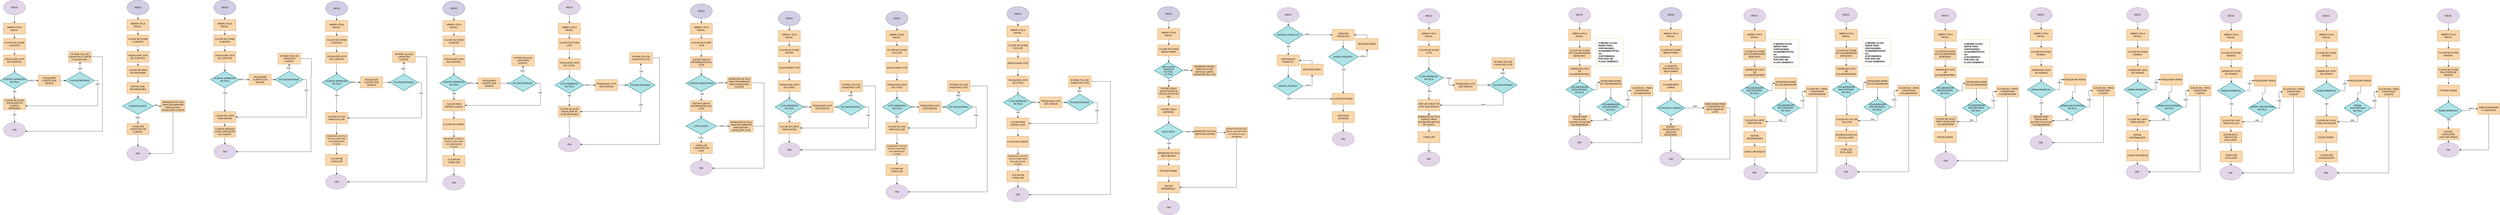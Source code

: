 <mxfile version="24.6.3" type="google">
  <diagram name="Página-1" id="6fkCdUxQR3Zf_s6z7InT">
    <mxGraphModel grid="1" page="1" gridSize="10" guides="1" tooltips="1" connect="1" arrows="1" fold="1" pageScale="1" pageWidth="827" pageHeight="1169" math="0" shadow="0">
      <root>
        <mxCell id="0" />
        <mxCell id="1" parent="0" />
        <mxCell id="GukLXgy1mVPKZHK0rCK0-15" style="edgeStyle=orthogonalEdgeStyle;rounded=0;orthogonalLoop=1;jettySize=auto;html=1;exitX=0.5;exitY=1;exitDx=0;exitDy=0;" edge="1" parent="1" source="GukLXgy1mVPKZHK0rCK0-1" target="GukLXgy1mVPKZHK0rCK0-2">
          <mxGeometry relative="1" as="geometry" />
        </mxCell>
        <mxCell id="GukLXgy1mVPKZHK0rCK0-1" value="INÍCIO" style="ellipse;whiteSpace=wrap;html=1;fillColor=#e1d5e7;strokeColor=#9673a6;" vertex="1" parent="1">
          <mxGeometry x="60" y="-1160" width="120" height="80" as="geometry" />
        </mxCell>
        <mxCell id="GukLXgy1mVPKZHK0rCK0-16" style="edgeStyle=orthogonalEdgeStyle;rounded=0;orthogonalLoop=1;jettySize=auto;html=1;exitX=0.5;exitY=1;exitDx=0;exitDy=0;" edge="1" parent="1" source="GukLXgy1mVPKZHK0rCK0-2" target="GukLXgy1mVPKZHK0rCK0-3">
          <mxGeometry relative="1" as="geometry" />
        </mxCell>
        <mxCell id="GukLXgy1mVPKZHK0rCK0-2" value="ABRIR A TELA INICIAL&amp;nbsp;" style="rounded=0;whiteSpace=wrap;html=1;fillColor=#fad7ac;strokeColor=#b46504;" vertex="1" parent="1">
          <mxGeometry x="60" y="-1034" width="120" height="60" as="geometry" />
        </mxCell>
        <mxCell id="GukLXgy1mVPKZHK0rCK0-17" style="edgeStyle=orthogonalEdgeStyle;rounded=0;orthogonalLoop=1;jettySize=auto;html=1;exitX=0.5;exitY=1;exitDx=0;exitDy=0;" edge="1" parent="1" source="GukLXgy1mVPKZHK0rCK0-3">
          <mxGeometry relative="1" as="geometry">
            <mxPoint x="120" y="-860" as="targetPoint" />
          </mxGeometry>
        </mxCell>
        <mxCell id="GukLXgy1mVPKZHK0rCK0-3" value="CLICAR NO ICONE CLIENTES" style="rounded=0;whiteSpace=wrap;html=1;fillColor=#fad7ac;strokeColor=#b46504;" vertex="1" parent="1">
          <mxGeometry x="60" y="-950" width="120" height="60" as="geometry" />
        </mxCell>
        <mxCell id="GukLXgy1mVPKZHK0rCK0-18" style="edgeStyle=orthogonalEdgeStyle;rounded=0;orthogonalLoop=1;jettySize=auto;html=1;exitX=0.5;exitY=1;exitDx=0;exitDy=0;" edge="1" parent="1" target="GukLXgy1mVPKZHK0rCK0-7">
          <mxGeometry relative="1" as="geometry">
            <mxPoint x="120" y="-800" as="sourcePoint" />
          </mxGeometry>
        </mxCell>
        <mxCell id="GukLXgy1mVPKZHK0rCK0-19" style="edgeStyle=orthogonalEdgeStyle;rounded=0;orthogonalLoop=1;jettySize=auto;html=1;exitX=0.5;exitY=1;exitDx=0;exitDy=0;" edge="1" parent="1" source="GukLXgy1mVPKZHK0rCK0-10">
          <mxGeometry relative="1" as="geometry">
            <mxPoint x="120" y="-690" as="targetPoint" />
          </mxGeometry>
        </mxCell>
        <mxCell id="GukLXgy1mVPKZHK0rCK0-7" value="VISUALIZAR LISTA DE CLIENTES&amp;nbsp;" style="rounded=0;whiteSpace=wrap;html=1;fillColor=#fad7ac;strokeColor=#b46504;" vertex="1" parent="1">
          <mxGeometry x="60" y="-860" width="120" height="60" as="geometry" />
        </mxCell>
        <mxCell id="GukLXgy1mVPKZHK0rCK0-27" style="edgeStyle=orthogonalEdgeStyle;rounded=0;orthogonalLoop=1;jettySize=auto;html=1;exitX=0.5;exitY=1;exitDx=0;exitDy=0;" edge="1" parent="1" source="GukLXgy1mVPKZHK0rCK0-11" target="GukLXgy1mVPKZHK0rCK0-26">
          <mxGeometry relative="1" as="geometry" />
        </mxCell>
        <mxCell id="GukLXgy1mVPKZHK0rCK0-35" value="SIM" style="edgeLabel;html=1;align=center;verticalAlign=middle;resizable=0;points=[];" vertex="1" connectable="0" parent="GukLXgy1mVPKZHK0rCK0-27">
          <mxGeometry x="-0.24" relative="1" as="geometry">
            <mxPoint as="offset" />
          </mxGeometry>
        </mxCell>
        <mxCell id="GukLXgy1mVPKZHK0rCK0-11" value="CLICAR NO OLHO VISUALIZAR DO CLIENTE DESEJADO" style="rounded=0;whiteSpace=wrap;html=1;fillColor=#fad7ac;strokeColor=#b46504;" vertex="1" parent="1">
          <mxGeometry x="60" y="-620" width="120" height="60" as="geometry" />
        </mxCell>
        <mxCell id="GukLXgy1mVPKZHK0rCK0-22" style="edgeStyle=orthogonalEdgeStyle;rounded=0;orthogonalLoop=1;jettySize=auto;html=1;exitX=1;exitY=0.5;exitDx=0;exitDy=0;" edge="1" parent="1" source="GukLXgy1mVPKZHK0rCK0-12" target="GukLXgy1mVPKZHK0rCK0-13">
          <mxGeometry relative="1" as="geometry" />
        </mxCell>
        <mxCell id="GukLXgy1mVPKZHK0rCK0-12" value="PESQUISAR CLIENTE QUE DESEJA" style="rounded=0;whiteSpace=wrap;html=1;fillColor=#fad7ac;strokeColor=#b46504;" vertex="1" parent="1">
          <mxGeometry x="250" y="-750" width="120" height="60" as="geometry" />
        </mxCell>
        <mxCell id="GukLXgy1mVPKZHK0rCK0-32" style="edgeStyle=orthogonalEdgeStyle;rounded=0;orthogonalLoop=1;jettySize=auto;html=1;exitX=0.5;exitY=0;exitDx=0;exitDy=0;exitPerimeter=0;entryX=0.5;entryY=1;entryDx=0;entryDy=0;" edge="1" parent="1" source="GukLXgy1mVPKZHK0rCK0-13" target="GukLXgy1mVPKZHK0rCK0-14">
          <mxGeometry relative="1" as="geometry" />
        </mxCell>
        <mxCell id="GukLXgy1mVPKZHK0rCK0-33" value="NÃO" style="edgeLabel;html=1;align=center;verticalAlign=middle;resizable=0;points=[];" vertex="1" connectable="0" parent="GukLXgy1mVPKZHK0rCK0-32">
          <mxGeometry x="-0.25" y="1" relative="1" as="geometry">
            <mxPoint x="1" as="offset" />
          </mxGeometry>
        </mxCell>
        <mxCell id="GukLXgy1mVPKZHK0rCK0-13" value="FOI ENCONTRADO&amp;nbsp;" style="strokeWidth=2;html=1;shape=mxgraph.flowchart.decision;whiteSpace=wrap;fillColor=#b0e3e6;strokeColor=#0e8088;" vertex="1" parent="1">
          <mxGeometry x="400" y="-765" width="155" height="90" as="geometry" />
        </mxCell>
        <mxCell id="GukLXgy1mVPKZHK0rCK0-14" value="IR PARA TELA DE CADASTRO CLIENTE CLICANDO NO +" style="rounded=0;whiteSpace=wrap;html=1;fillColor=#fad7ac;strokeColor=#b46504;" vertex="1" parent="1">
          <mxGeometry x="416.25" y="-880" width="122.5" height="60" as="geometry" />
        </mxCell>
        <mxCell id="GukLXgy1mVPKZHK0rCK0-24" style="edgeStyle=orthogonalEdgeStyle;rounded=0;orthogonalLoop=1;jettySize=auto;html=1;exitX=1;exitY=0.5;exitDx=0;exitDy=0;exitPerimeter=0;entryX=1;entryY=0.65;entryDx=0;entryDy=0;entryPerimeter=0;" edge="1" parent="1" source="GukLXgy1mVPKZHK0rCK0-13" target="GukLXgy1mVPKZHK0rCK0-11">
          <mxGeometry relative="1" as="geometry" />
        </mxCell>
        <mxCell id="GukLXgy1mVPKZHK0rCK0-36" value="SIM" style="edgeLabel;html=1;align=center;verticalAlign=middle;resizable=0;points=[];" vertex="1" connectable="0" parent="GukLXgy1mVPKZHK0rCK0-24">
          <mxGeometry x="-0.855" y="-3" relative="1" as="geometry">
            <mxPoint as="offset" />
          </mxGeometry>
        </mxCell>
        <mxCell id="GukLXgy1mVPKZHK0rCK0-26" value="FIM" style="ellipse;whiteSpace=wrap;html=1;fillColor=#e1d5e7;strokeColor=#9673a6;" vertex="1" parent="1">
          <mxGeometry x="60" y="-490" width="120" height="80" as="geometry" />
        </mxCell>
        <mxCell id="GukLXgy1mVPKZHK0rCK0-79" style="edgeStyle=orthogonalEdgeStyle;rounded=0;orthogonalLoop=1;jettySize=auto;html=1;exitX=0.5;exitY=1;exitDx=0;exitDy=0;entryX=0.5;entryY=0;entryDx=0;entryDy=0;" edge="1" parent="1" source="GukLXgy1mVPKZHK0rCK0-66" target="GukLXgy1mVPKZHK0rCK0-70">
          <mxGeometry relative="1" as="geometry" />
        </mxCell>
        <mxCell id="GukLXgy1mVPKZHK0rCK0-66" value="INÍCIO" style="ellipse;whiteSpace=wrap;html=1;fillColor=#d0cee2;strokeColor=#56517e;" vertex="1" parent="1">
          <mxGeometry x="733.75" y="-1160" width="120" height="80" as="geometry" />
        </mxCell>
        <mxCell id="o_hMK5DCzL0iWoDbE-vs-21" style="edgeStyle=orthogonalEdgeStyle;rounded=0;orthogonalLoop=1;jettySize=auto;html=1;exitX=1;exitY=0.5;exitDx=0;exitDy=0;exitPerimeter=0;entryX=0;entryY=0.5;entryDx=0;entryDy=0;" edge="1" parent="1" source="GukLXgy1mVPKZHK0rCK0-67" target="GukLXgy1mVPKZHK0rCK0-68">
          <mxGeometry relative="1" as="geometry" />
        </mxCell>
        <mxCell id="o_hMK5DCzL0iWoDbE-vs-23" value="SIM" style="edgeLabel;html=1;align=center;verticalAlign=middle;resizable=0;points=[];" connectable="0" vertex="1" parent="o_hMK5DCzL0iWoDbE-vs-21">
          <mxGeometry x="-0.365" y="5" relative="1" as="geometry">
            <mxPoint as="offset" />
          </mxGeometry>
        </mxCell>
        <mxCell id="o_hMK5DCzL0iWoDbE-vs-22" style="edgeStyle=orthogonalEdgeStyle;rounded=0;orthogonalLoop=1;jettySize=auto;html=1;exitX=0.5;exitY=1;exitDx=0;exitDy=0;exitPerimeter=0;" edge="1" parent="1" source="GukLXgy1mVPKZHK0rCK0-67" target="GukLXgy1mVPKZHK0rCK0-78">
          <mxGeometry relative="1" as="geometry" />
        </mxCell>
        <mxCell id="o_hMK5DCzL0iWoDbE-vs-24" value="NÃO&amp;nbsp;" style="edgeLabel;html=1;align=center;verticalAlign=middle;resizable=0;points=[];" connectable="0" vertex="1" parent="o_hMK5DCzL0iWoDbE-vs-22">
          <mxGeometry x="-0.294" relative="1" as="geometry">
            <mxPoint as="offset" />
          </mxGeometry>
        </mxCell>
        <mxCell id="GukLXgy1mVPKZHK0rCK0-67" value="CLIENTE EXISTE&amp;nbsp;" style="strokeWidth=2;html=1;shape=mxgraph.flowchart.decision;whiteSpace=wrap;fillColor=#b0e3e6;strokeColor=#0e8088;" vertex="1" parent="1">
          <mxGeometry x="710" y="-625" width="167.5" height="90" as="geometry" />
        </mxCell>
        <mxCell id="GukLXgy1mVPKZHK0rCK0-91" style="edgeStyle=orthogonalEdgeStyle;rounded=0;orthogonalLoop=1;jettySize=auto;html=1;exitX=0.5;exitY=1;exitDx=0;exitDy=0;entryX=1;entryY=0.5;entryDx=0;entryDy=0;" edge="1" parent="1" source="GukLXgy1mVPKZHK0rCK0-68" target="GukLXgy1mVPKZHK0rCK0-88">
          <mxGeometry relative="1" as="geometry" />
        </mxCell>
        <mxCell id="GukLXgy1mVPKZHK0rCK0-68" value="APARECER NA TELA PARA ENCAMINHAR PARA EDITAR / VISUALIZAR CLIENTE" style="rounded=0;whiteSpace=wrap;html=1;fillColor=#fad7ac;strokeColor=#b46504;" vertex="1" parent="1">
          <mxGeometry x="920" y="-612.5" width="130" height="65" as="geometry" />
        </mxCell>
        <mxCell id="GukLXgy1mVPKZHK0rCK0-80" style="edgeStyle=orthogonalEdgeStyle;rounded=0;orthogonalLoop=1;jettySize=auto;html=1;exitX=0.5;exitY=1;exitDx=0;exitDy=0;entryX=0.5;entryY=0;entryDx=0;entryDy=0;" edge="1" parent="1" source="GukLXgy1mVPKZHK0rCK0-70" target="GukLXgy1mVPKZHK0rCK0-71">
          <mxGeometry relative="1" as="geometry" />
        </mxCell>
        <mxCell id="GukLXgy1mVPKZHK0rCK0-70" value="ABRIR A TELA INICIAL&amp;nbsp;" style="rounded=0;whiteSpace=wrap;html=1;fillColor=#fad7ac;strokeColor=#b46504;" vertex="1" parent="1">
          <mxGeometry x="733.75" y="-1054" width="120" height="60" as="geometry" />
        </mxCell>
        <mxCell id="GukLXgy1mVPKZHK0rCK0-81" style="edgeStyle=orthogonalEdgeStyle;rounded=0;orthogonalLoop=1;jettySize=auto;html=1;exitX=0.5;exitY=1;exitDx=0;exitDy=0;" edge="1" parent="1" source="GukLXgy1mVPKZHK0rCK0-71" target="GukLXgy1mVPKZHK0rCK0-72">
          <mxGeometry relative="1" as="geometry" />
        </mxCell>
        <mxCell id="GukLXgy1mVPKZHK0rCK0-71" value="CLICAR NO ÍCONE CLIENTES" style="rounded=0;whiteSpace=wrap;html=1;fillColor=#fad7ac;strokeColor=#b46504;" vertex="1" parent="1">
          <mxGeometry x="733.75" y="-970" width="120" height="60" as="geometry" />
        </mxCell>
        <mxCell id="GukLXgy1mVPKZHK0rCK0-107" style="edgeStyle=orthogonalEdgeStyle;rounded=0;orthogonalLoop=1;jettySize=auto;html=1;exitX=0.5;exitY=1;exitDx=0;exitDy=0;" edge="1" parent="1" source="GukLXgy1mVPKZHK0rCK0-72" target="GukLXgy1mVPKZHK0rCK0-77">
          <mxGeometry relative="1" as="geometry" />
        </mxCell>
        <mxCell id="GukLXgy1mVPKZHK0rCK0-72" value="VISUALIZAR LISTA DE CLIENTES&amp;nbsp;" style="rounded=0;whiteSpace=wrap;html=1;fillColor=#fad7ac;strokeColor=#b46504;" vertex="1" parent="1">
          <mxGeometry x="733.75" y="-880" width="120" height="60" as="geometry" />
        </mxCell>
        <mxCell id="o_hMK5DCzL0iWoDbE-vs-25" style="edgeStyle=orthogonalEdgeStyle;rounded=0;orthogonalLoop=1;jettySize=auto;html=1;exitX=0.5;exitY=1;exitDx=0;exitDy=0;" edge="1" parent="1" source="GukLXgy1mVPKZHK0rCK0-77" target="o_hMK5DCzL0iWoDbE-vs-19">
          <mxGeometry relative="1" as="geometry" />
        </mxCell>
        <mxCell id="GukLXgy1mVPKZHK0rCK0-77" value="CLICAR NO MAIS DE ADICIONAR" style="rounded=0;whiteSpace=wrap;html=1;fillColor=#fad7ac;strokeColor=#b46504;" vertex="1" parent="1">
          <mxGeometry x="733.75" y="-800" width="120" height="60" as="geometry" />
        </mxCell>
        <mxCell id="GukLXgy1mVPKZHK0rCK0-89" style="edgeStyle=orthogonalEdgeStyle;rounded=0;orthogonalLoop=1;jettySize=auto;html=1;exitX=0.5;exitY=1;exitDx=0;exitDy=0;" edge="1" parent="1" source="GukLXgy1mVPKZHK0rCK0-78" target="GukLXgy1mVPKZHK0rCK0-88">
          <mxGeometry relative="1" as="geometry" />
        </mxCell>
        <mxCell id="GukLXgy1mVPKZHK0rCK0-78" value="CONCLUIR CADASTRO DE CLIENTE&amp;nbsp;" style="rounded=0;whiteSpace=wrap;html=1;fillColor=#fad7ac;strokeColor=#b46504;" vertex="1" parent="1">
          <mxGeometry x="733.75" y="-484" width="120" height="60" as="geometry" />
        </mxCell>
        <mxCell id="GukLXgy1mVPKZHK0rCK0-88" value="FIM&amp;nbsp;" style="ellipse;whiteSpace=wrap;html=1;fillColor=#e1d5e7;strokeColor=#9673a6;" vertex="1" parent="1">
          <mxGeometry x="733.75" y="-360" width="120" height="80" as="geometry" />
        </mxCell>
        <mxCell id="GukLXgy1mVPKZHK0rCK0-98" style="edgeStyle=orthogonalEdgeStyle;rounded=0;orthogonalLoop=1;jettySize=auto;html=1;exitX=0.5;exitY=1;exitDx=0;exitDy=0;entryX=0.5;entryY=0;entryDx=0;entryDy=0;" edge="1" parent="1" target="GukLXgy1mVPKZHK0rCK0-100">
          <mxGeometry relative="1" as="geometry">
            <mxPoint x="1267.5" y="-1080" as="sourcePoint" />
          </mxGeometry>
        </mxCell>
        <mxCell id="GukLXgy1mVPKZHK0rCK0-99" style="edgeStyle=orthogonalEdgeStyle;rounded=0;orthogonalLoop=1;jettySize=auto;html=1;exitX=0.5;exitY=1;exitDx=0;exitDy=0;entryX=0.5;entryY=0;entryDx=0;entryDy=0;" edge="1" parent="1" source="GukLXgy1mVPKZHK0rCK0-100" target="GukLXgy1mVPKZHK0rCK0-102">
          <mxGeometry relative="1" as="geometry" />
        </mxCell>
        <mxCell id="GukLXgy1mVPKZHK0rCK0-100" value="ABRIR A TELA INICIAL&amp;nbsp;" style="rounded=0;whiteSpace=wrap;html=1;fillColor=#fad7ac;strokeColor=#b46504;" vertex="1" parent="1">
          <mxGeometry x="1207.5" y="-1054" width="120" height="60" as="geometry" />
        </mxCell>
        <mxCell id="GukLXgy1mVPKZHK0rCK0-101" style="edgeStyle=orthogonalEdgeStyle;rounded=0;orthogonalLoop=1;jettySize=auto;html=1;exitX=0.5;exitY=1;exitDx=0;exitDy=0;" edge="1" parent="1" source="GukLXgy1mVPKZHK0rCK0-102" target="GukLXgy1mVPKZHK0rCK0-104">
          <mxGeometry relative="1" as="geometry" />
        </mxCell>
        <mxCell id="GukLXgy1mVPKZHK0rCK0-102" value="CLICAR NO ÍCONE CLIENTES" style="rounded=0;whiteSpace=wrap;html=1;fillColor=#fad7ac;strokeColor=#b46504;" vertex="1" parent="1">
          <mxGeometry x="1207.5" y="-970" width="120" height="60" as="geometry" />
        </mxCell>
        <mxCell id="GukLXgy1mVPKZHK0rCK0-103" style="edgeStyle=orthogonalEdgeStyle;rounded=0;orthogonalLoop=1;jettySize=auto;html=1;exitX=0.5;exitY=1;exitDx=0;exitDy=0;" edge="1" parent="1" source="GukLXgy1mVPKZHK0rCK0-104" target="GukLXgy1mVPKZHK0rCK0-122">
          <mxGeometry relative="1" as="geometry">
            <mxPoint x="1267.5" y="-780" as="targetPoint" />
          </mxGeometry>
        </mxCell>
        <mxCell id="GukLXgy1mVPKZHK0rCK0-104" value="VISUALIZAR LISTA DE CLIENTES" style="rounded=0;whiteSpace=wrap;html=1;fillColor=#fad7ac;strokeColor=#b46504;" vertex="1" parent="1">
          <mxGeometry x="1207.5" y="-880" width="120" height="60" as="geometry" />
        </mxCell>
        <mxCell id="GukLXgy1mVPKZHK0rCK0-106" value="INÍCIO" style="ellipse;whiteSpace=wrap;html=1;fillColor=#d0cee2;strokeColor=#56517e;" vertex="1" parent="1">
          <mxGeometry x="1207.5" y="-1160" width="120" height="80" as="geometry" />
        </mxCell>
        <mxCell id="o_hMK5DCzL0iWoDbE-vs-27" style="edgeStyle=orthogonalEdgeStyle;rounded=0;orthogonalLoop=1;jettySize=auto;html=1;exitX=0.5;exitY=1;exitDx=0;exitDy=0;" edge="1" parent="1" source="GukLXgy1mVPKZHK0rCK0-116" target="o_hMK5DCzL0iWoDbE-vs-26">
          <mxGeometry relative="1" as="geometry" />
        </mxCell>
        <mxCell id="GukLXgy1mVPKZHK0rCK0-116" value="CLICAR NO LÁPIS PARA EDITAR" style="rounded=0;whiteSpace=wrap;html=1;fillColor=#fad7ac;strokeColor=#b46504;" vertex="1" parent="1">
          <mxGeometry x="1207.5" y="-550" width="120" height="60" as="geometry" />
        </mxCell>
        <mxCell id="GukLXgy1mVPKZHK0rCK0-134" style="edgeStyle=orthogonalEdgeStyle;rounded=0;orthogonalLoop=1;jettySize=auto;html=1;exitX=1;exitY=0.5;exitDx=0;exitDy=0;" edge="1" parent="1" source="GukLXgy1mVPKZHK0rCK0-118" target="GukLXgy1mVPKZHK0rCK0-127">
          <mxGeometry relative="1" as="geometry" />
        </mxCell>
        <mxCell id="GukLXgy1mVPKZHK0rCK0-118" value="PESQUISAR CLIENTE QUE DESEJA" style="rounded=0;whiteSpace=wrap;html=1;fillColor=#fad7ac;strokeColor=#b46504;" vertex="1" parent="1">
          <mxGeometry x="1400" y="-755" width="120" height="60" as="geometry" />
        </mxCell>
        <mxCell id="GukLXgy1mVPKZHK0rCK0-121" value="FIM" style="ellipse;whiteSpace=wrap;html=1;fillColor=#e1d5e7;strokeColor=#9673a6;" vertex="1" parent="1">
          <mxGeometry x="1207.5" y="-370" width="120" height="80" as="geometry" />
        </mxCell>
        <mxCell id="GukLXgy1mVPKZHK0rCK0-125" style="edgeStyle=orthogonalEdgeStyle;rounded=0;orthogonalLoop=1;jettySize=auto;html=1;exitX=0.5;exitY=1;exitDx=0;exitDy=0;exitPerimeter=0;" edge="1" parent="1" source="GukLXgy1mVPKZHK0rCK0-122" target="GukLXgy1mVPKZHK0rCK0-116">
          <mxGeometry relative="1" as="geometry" />
        </mxCell>
        <mxCell id="GukLXgy1mVPKZHK0rCK0-139" value="SIM" style="edgeLabel;html=1;align=center;verticalAlign=middle;resizable=0;points=[];" vertex="1" connectable="0" parent="GukLXgy1mVPKZHK0rCK0-125">
          <mxGeometry x="-0.55" relative="1" as="geometry">
            <mxPoint as="offset" />
          </mxGeometry>
        </mxCell>
        <mxCell id="GukLXgy1mVPKZHK0rCK0-126" style="edgeStyle=orthogonalEdgeStyle;rounded=0;orthogonalLoop=1;jettySize=auto;html=1;exitX=1;exitY=0.5;exitDx=0;exitDy=0;exitPerimeter=0;" edge="1" parent="1" source="GukLXgy1mVPKZHK0rCK0-122" target="GukLXgy1mVPKZHK0rCK0-118">
          <mxGeometry relative="1" as="geometry" />
        </mxCell>
        <mxCell id="GukLXgy1mVPKZHK0rCK0-137" value="NÃO" style="edgeLabel;html=1;align=center;verticalAlign=middle;resizable=0;points=[];" vertex="1" connectable="0" parent="GukLXgy1mVPKZHK0rCK0-126">
          <mxGeometry x="-0.6" y="1" relative="1" as="geometry">
            <mxPoint as="offset" />
          </mxGeometry>
        </mxCell>
        <mxCell id="GukLXgy1mVPKZHK0rCK0-122" value="CLIENTE APARECEU&lt;div&gt;&amp;nbsp;NA TELA&amp;nbsp;&lt;/div&gt;" style="strokeWidth=2;html=1;shape=mxgraph.flowchart.decision;whiteSpace=wrap;fillColor=#b0e3e6;strokeColor=#0e8088;" vertex="1" parent="1">
          <mxGeometry x="1190" y="-770" width="155" height="90" as="geometry" />
        </mxCell>
        <mxCell id="GukLXgy1mVPKZHK0rCK0-130" value="" style="edgeStyle=orthogonalEdgeStyle;rounded=0;orthogonalLoop=1;jettySize=auto;html=1;" edge="1" parent="1" source="GukLXgy1mVPKZHK0rCK0-127" target="GukLXgy1mVPKZHK0rCK0-128">
          <mxGeometry relative="1" as="geometry" />
        </mxCell>
        <mxCell id="GukLXgy1mVPKZHK0rCK0-135" value="NÃO" style="edgeLabel;html=1;align=center;verticalAlign=middle;resizable=0;points=[];" vertex="1" connectable="0" parent="GukLXgy1mVPKZHK0rCK0-130">
          <mxGeometry x="-0.102" y="4" relative="1" as="geometry">
            <mxPoint x="1" as="offset" />
          </mxGeometry>
        </mxCell>
        <mxCell id="GukLXgy1mVPKZHK0rCK0-132" style="edgeStyle=orthogonalEdgeStyle;rounded=0;orthogonalLoop=1;jettySize=auto;html=1;exitX=1;exitY=0.5;exitDx=0;exitDy=0;exitPerimeter=0;entryX=1;entryY=0.5;entryDx=0;entryDy=0;" edge="1" parent="1" source="GukLXgy1mVPKZHK0rCK0-127" target="GukLXgy1mVPKZHK0rCK0-116">
          <mxGeometry relative="1" as="geometry" />
        </mxCell>
        <mxCell id="GukLXgy1mVPKZHK0rCK0-136" value="SIM" style="edgeLabel;html=1;align=center;verticalAlign=middle;resizable=0;points=[];" vertex="1" connectable="0" parent="GukLXgy1mVPKZHK0rCK0-132">
          <mxGeometry x="-0.744" y="-2" relative="1" as="geometry">
            <mxPoint as="offset" />
          </mxGeometry>
        </mxCell>
        <mxCell id="GukLXgy1mVPKZHK0rCK0-127" value="FOI ENCONTRADO&amp;nbsp;" style="strokeWidth=2;html=1;shape=mxgraph.flowchart.decision;whiteSpace=wrap;fillColor=#b0e3e6;strokeColor=#0e8088;" vertex="1" parent="1">
          <mxGeometry x="1543.75" y="-770" width="150" height="90" as="geometry" />
        </mxCell>
        <mxCell id="GukLXgy1mVPKZHK0rCK0-211" style="edgeStyle=orthogonalEdgeStyle;rounded=0;orthogonalLoop=1;jettySize=auto;html=1;exitX=1;exitY=0.5;exitDx=0;exitDy=0;entryX=1;entryY=0.5;entryDx=0;entryDy=0;" edge="1" parent="1" source="GukLXgy1mVPKZHK0rCK0-128" target="GukLXgy1mVPKZHK0rCK0-121">
          <mxGeometry relative="1" as="geometry">
            <Array as="points">
              <mxPoint x="1740" y="-840" />
              <mxPoint x="1740" y="-750" />
              <mxPoint x="1738" y="-750" />
              <mxPoint x="1738" y="-330" />
            </Array>
          </mxGeometry>
        </mxCell>
        <mxCell id="GukLXgy1mVPKZHK0rCK0-128" value="IR PARA TELA DE CADASTRO CLIENTE&amp;nbsp;" style="rounded=0;whiteSpace=wrap;html=1;fillColor=#fad7ac;strokeColor=#b46504;" vertex="1" parent="1">
          <mxGeometry x="1557.5" y="-870" width="122.5" height="60" as="geometry" />
        </mxCell>
        <mxCell id="GukLXgy1mVPKZHK0rCK0-140" style="edgeStyle=orthogonalEdgeStyle;rounded=0;orthogonalLoop=1;jettySize=auto;html=1;exitX=0.5;exitY=1;exitDx=0;exitDy=0;entryX=0.5;entryY=0;entryDx=0;entryDy=0;" edge="1" parent="1" target="GukLXgy1mVPKZHK0rCK0-142">
          <mxGeometry relative="1" as="geometry">
            <mxPoint x="1877.5" y="-1075" as="sourcePoint" />
          </mxGeometry>
        </mxCell>
        <mxCell id="GukLXgy1mVPKZHK0rCK0-141" style="edgeStyle=orthogonalEdgeStyle;rounded=0;orthogonalLoop=1;jettySize=auto;html=1;exitX=0.5;exitY=1;exitDx=0;exitDy=0;entryX=0.5;entryY=0;entryDx=0;entryDy=0;" edge="1" parent="1" source="GukLXgy1mVPKZHK0rCK0-142" target="GukLXgy1mVPKZHK0rCK0-144">
          <mxGeometry relative="1" as="geometry" />
        </mxCell>
        <mxCell id="GukLXgy1mVPKZHK0rCK0-142" value="ABRIR A TELA INICIAL&amp;nbsp;" style="rounded=0;whiteSpace=wrap;html=1;fillColor=#fad7ac;strokeColor=#b46504;" vertex="1" parent="1">
          <mxGeometry x="1817.5" y="-1049" width="120" height="60" as="geometry" />
        </mxCell>
        <mxCell id="GukLXgy1mVPKZHK0rCK0-143" style="edgeStyle=orthogonalEdgeStyle;rounded=0;orthogonalLoop=1;jettySize=auto;html=1;exitX=0.5;exitY=1;exitDx=0;exitDy=0;" edge="1" parent="1" source="GukLXgy1mVPKZHK0rCK0-144" target="GukLXgy1mVPKZHK0rCK0-146">
          <mxGeometry relative="1" as="geometry" />
        </mxCell>
        <mxCell id="GukLXgy1mVPKZHK0rCK0-144" value="CLICAR NO ÍCONE CLIENTES" style="rounded=0;whiteSpace=wrap;html=1;fillColor=#fad7ac;strokeColor=#b46504;" vertex="1" parent="1">
          <mxGeometry x="1817.5" y="-965" width="120" height="60" as="geometry" />
        </mxCell>
        <mxCell id="GukLXgy1mVPKZHK0rCK0-145" style="edgeStyle=orthogonalEdgeStyle;rounded=0;orthogonalLoop=1;jettySize=auto;html=1;exitX=0.5;exitY=1;exitDx=0;exitDy=0;entryX=0.5;entryY=0;entryDx=0;entryDy=0;entryPerimeter=0;" edge="1" parent="1" source="GukLXgy1mVPKZHK0rCK0-146" target="GukLXgy1mVPKZHK0rCK0-159">
          <mxGeometry relative="1" as="geometry">
            <mxPoint x="1877.5" y="-775" as="targetPoint" />
          </mxGeometry>
        </mxCell>
        <mxCell id="GukLXgy1mVPKZHK0rCK0-146" value="VISUALIZAR LISTA DE CLIENTES" style="rounded=0;whiteSpace=wrap;html=1;fillColor=#fad7ac;strokeColor=#b46504;" vertex="1" parent="1">
          <mxGeometry x="1817.5" y="-875" width="120" height="60" as="geometry" />
        </mxCell>
        <mxCell id="GukLXgy1mVPKZHK0rCK0-149" value="INÍCIO" style="ellipse;whiteSpace=wrap;html=1;fillColor=#d0cee2;strokeColor=#56517e;" vertex="1" parent="1">
          <mxGeometry x="1817.5" y="-1155" width="120" height="80" as="geometry" />
        </mxCell>
        <mxCell id="GukLXgy1mVPKZHK0rCK0-168" style="edgeStyle=orthogonalEdgeStyle;rounded=0;orthogonalLoop=1;jettySize=auto;html=1;exitX=0.5;exitY=1;exitDx=0;exitDy=0;" edge="1" parent="1" source="GukLXgy1mVPKZHK0rCK0-151" target="GukLXgy1mVPKZHK0rCK0-167">
          <mxGeometry relative="1" as="geometry" />
        </mxCell>
        <mxCell id="GukLXgy1mVPKZHK0rCK0-151" value="CLICAR NO LIXO PARA EXCLUIR" style="rounded=0;whiteSpace=wrap;html=1;fillColor=#fad7ac;strokeColor=#b46504;" vertex="1" parent="1">
          <mxGeometry x="1817.5" y="-545" width="120" height="60" as="geometry" />
        </mxCell>
        <mxCell id="GukLXgy1mVPKZHK0rCK0-152" style="edgeStyle=orthogonalEdgeStyle;rounded=0;orthogonalLoop=1;jettySize=auto;html=1;exitX=1;exitY=0.5;exitDx=0;exitDy=0;" edge="1" parent="1" source="GukLXgy1mVPKZHK0rCK0-153" target="GukLXgy1mVPKZHK0rCK0-164">
          <mxGeometry relative="1" as="geometry" />
        </mxCell>
        <mxCell id="GukLXgy1mVPKZHK0rCK0-153" value="PESQUISAR CLIENTE QUE DESEJA" style="rounded=0;whiteSpace=wrap;html=1;fillColor=#fad7ac;strokeColor=#b46504;" vertex="1" parent="1">
          <mxGeometry x="2008" y="-740" width="120" height="60" as="geometry" />
        </mxCell>
        <mxCell id="GukLXgy1mVPKZHK0rCK0-155" style="edgeStyle=orthogonalEdgeStyle;rounded=0;orthogonalLoop=1;jettySize=auto;html=1;exitX=0.5;exitY=1;exitDx=0;exitDy=0;exitPerimeter=0;" edge="1" parent="1" source="GukLXgy1mVPKZHK0rCK0-159" target="GukLXgy1mVPKZHK0rCK0-151">
          <mxGeometry relative="1" as="geometry" />
        </mxCell>
        <mxCell id="GukLXgy1mVPKZHK0rCK0-156" value="SIM" style="edgeLabel;html=1;align=center;verticalAlign=middle;resizable=0;points=[];" vertex="1" connectable="0" parent="GukLXgy1mVPKZHK0rCK0-155">
          <mxGeometry x="-0.55" relative="1" as="geometry">
            <mxPoint as="offset" />
          </mxGeometry>
        </mxCell>
        <mxCell id="GukLXgy1mVPKZHK0rCK0-157" style="edgeStyle=orthogonalEdgeStyle;rounded=0;orthogonalLoop=1;jettySize=auto;html=1;exitX=1;exitY=0.5;exitDx=0;exitDy=0;exitPerimeter=0;" edge="1" parent="1" source="GukLXgy1mVPKZHK0rCK0-159" target="GukLXgy1mVPKZHK0rCK0-153">
          <mxGeometry relative="1" as="geometry" />
        </mxCell>
        <mxCell id="GukLXgy1mVPKZHK0rCK0-158" value="NÃO" style="edgeLabel;html=1;align=center;verticalAlign=middle;resizable=0;points=[];" vertex="1" connectable="0" parent="GukLXgy1mVPKZHK0rCK0-157">
          <mxGeometry x="-0.6" y="1" relative="1" as="geometry">
            <mxPoint as="offset" />
          </mxGeometry>
        </mxCell>
        <mxCell id="GukLXgy1mVPKZHK0rCK0-159" value="CLIENTE APARECEU&lt;div&gt;&amp;nbsp;NA TELA&amp;nbsp;&lt;/div&gt;" style="strokeWidth=2;html=1;shape=mxgraph.flowchart.decision;whiteSpace=wrap;fillColor=#b0e3e6;strokeColor=#0e8088;" vertex="1" parent="1">
          <mxGeometry x="1800" y="-755" width="155" height="90" as="geometry" />
        </mxCell>
        <mxCell id="GukLXgy1mVPKZHK0rCK0-160" value="" style="edgeStyle=orthogonalEdgeStyle;rounded=0;orthogonalLoop=1;jettySize=auto;html=1;" edge="1" parent="1" source="GukLXgy1mVPKZHK0rCK0-164" target="GukLXgy1mVPKZHK0rCK0-165">
          <mxGeometry relative="1" as="geometry" />
        </mxCell>
        <mxCell id="GukLXgy1mVPKZHK0rCK0-161" value="NÃO" style="edgeLabel;html=1;align=center;verticalAlign=middle;resizable=0;points=[];" vertex="1" connectable="0" parent="GukLXgy1mVPKZHK0rCK0-160">
          <mxGeometry x="-0.102" y="4" relative="1" as="geometry">
            <mxPoint x="1" as="offset" />
          </mxGeometry>
        </mxCell>
        <mxCell id="GukLXgy1mVPKZHK0rCK0-162" style="edgeStyle=orthogonalEdgeStyle;rounded=0;orthogonalLoop=1;jettySize=auto;html=1;exitX=1;exitY=0.5;exitDx=0;exitDy=0;exitPerimeter=0;entryX=1;entryY=0.5;entryDx=0;entryDy=0;" edge="1" parent="1" source="GukLXgy1mVPKZHK0rCK0-164" target="GukLXgy1mVPKZHK0rCK0-151">
          <mxGeometry relative="1" as="geometry" />
        </mxCell>
        <mxCell id="GukLXgy1mVPKZHK0rCK0-163" value="SIM" style="edgeLabel;html=1;align=center;verticalAlign=middle;resizable=0;points=[];" vertex="1" connectable="0" parent="GukLXgy1mVPKZHK0rCK0-162">
          <mxGeometry x="-0.744" y="-2" relative="1" as="geometry">
            <mxPoint as="offset" />
          </mxGeometry>
        </mxCell>
        <mxCell id="GukLXgy1mVPKZHK0rCK0-164" value="FOI ENCONTRADO&amp;nbsp;" style="strokeWidth=2;html=1;shape=mxgraph.flowchart.decision;whiteSpace=wrap;fillColor=#b0e3e6;strokeColor=#0e8088;" vertex="1" parent="1">
          <mxGeometry x="2170" y="-755" width="150" height="90" as="geometry" />
        </mxCell>
        <mxCell id="GukLXgy1mVPKZHK0rCK0-174" style="edgeStyle=orthogonalEdgeStyle;rounded=0;orthogonalLoop=1;jettySize=auto;html=1;exitX=1;exitY=0.5;exitDx=0;exitDy=0;entryX=1;entryY=0.5;entryDx=0;entryDy=0;" edge="1" parent="1" source="GukLXgy1mVPKZHK0rCK0-165" target="GukLXgy1mVPKZHK0rCK0-169">
          <mxGeometry relative="1" as="geometry">
            <Array as="points">
              <mxPoint x="2370" y="-850" />
              <mxPoint x="2370" y="-165" />
            </Array>
          </mxGeometry>
        </mxCell>
        <mxCell id="GukLXgy1mVPKZHK0rCK0-165" value="IR PARA TELA DE CADASTRO CLIENTE&amp;nbsp;" style="rounded=0;whiteSpace=wrap;html=1;fillColor=#fad7ac;strokeColor=#b46504;" vertex="1" parent="1">
          <mxGeometry x="2183.75" y="-880" width="122.5" height="60" as="geometry" />
        </mxCell>
        <mxCell id="GukLXgy1mVPKZHK0rCK0-172" style="edgeStyle=orthogonalEdgeStyle;rounded=0;orthogonalLoop=1;jettySize=auto;html=1;exitX=0.5;exitY=1;exitDx=0;exitDy=0;" edge="1" parent="1" source="GukLXgy1mVPKZHK0rCK0-167" target="GukLXgy1mVPKZHK0rCK0-171">
          <mxGeometry relative="1" as="geometry" />
        </mxCell>
        <mxCell id="GukLXgy1mVPKZHK0rCK0-167" value="&lt;font style=&quot;font-size: 10px;&quot;&gt;ESCREVER O MOTIVO DA EXCLUSÃO PARA DOCUMENTAÇÃO FUTURA&lt;/font&gt;" style="rounded=0;whiteSpace=wrap;html=1;fillColor=#fad7ac;strokeColor=#b46504;" vertex="1" parent="1">
          <mxGeometry x="1817.5" y="-425" width="120" height="60" as="geometry" />
        </mxCell>
        <mxCell id="GukLXgy1mVPKZHK0rCK0-169" value="FIM" style="ellipse;whiteSpace=wrap;html=1;fillColor=#e1d5e7;strokeColor=#9673a6;" vertex="1" parent="1">
          <mxGeometry x="1817.5" y="-205" width="120" height="80" as="geometry" />
        </mxCell>
        <mxCell id="GukLXgy1mVPKZHK0rCK0-173" style="edgeStyle=orthogonalEdgeStyle;rounded=0;orthogonalLoop=1;jettySize=auto;html=1;exitX=0.5;exitY=1;exitDx=0;exitDy=0;" edge="1" parent="1" source="GukLXgy1mVPKZHK0rCK0-171" target="GukLXgy1mVPKZHK0rCK0-169">
          <mxGeometry relative="1" as="geometry" />
        </mxCell>
        <mxCell id="GukLXgy1mVPKZHK0rCK0-171" value="CLICAR EM CONCLUIR" style="rounded=0;whiteSpace=wrap;html=1;fillColor=#fad7ac;strokeColor=#b46504;" vertex="1" parent="1">
          <mxGeometry x="1817.5" y="-315" width="120" height="60" as="geometry" />
        </mxCell>
        <mxCell id="GukLXgy1mVPKZHK0rCK0-175" style="edgeStyle=orthogonalEdgeStyle;rounded=0;orthogonalLoop=1;jettySize=auto;html=1;exitX=0.5;exitY=1;exitDx=0;exitDy=0;entryX=0.5;entryY=0;entryDx=0;entryDy=0;" edge="1" parent="1" target="GukLXgy1mVPKZHK0rCK0-177">
          <mxGeometry relative="1" as="geometry">
            <mxPoint x="2517.5" y="-1075" as="sourcePoint" />
          </mxGeometry>
        </mxCell>
        <mxCell id="GukLXgy1mVPKZHK0rCK0-176" style="edgeStyle=orthogonalEdgeStyle;rounded=0;orthogonalLoop=1;jettySize=auto;html=1;exitX=0.5;exitY=1;exitDx=0;exitDy=0;entryX=0.5;entryY=0;entryDx=0;entryDy=0;" edge="1" parent="1" source="GukLXgy1mVPKZHK0rCK0-177" target="GukLXgy1mVPKZHK0rCK0-179">
          <mxGeometry relative="1" as="geometry" />
        </mxCell>
        <mxCell id="GukLXgy1mVPKZHK0rCK0-177" value="ABRIR A TELA INICIAL&amp;nbsp;" style="rounded=0;whiteSpace=wrap;html=1;fillColor=#fad7ac;strokeColor=#b46504;" vertex="1" parent="1">
          <mxGeometry x="2457.5" y="-1049" width="120" height="60" as="geometry" />
        </mxCell>
        <mxCell id="GukLXgy1mVPKZHK0rCK0-178" style="edgeStyle=orthogonalEdgeStyle;rounded=0;orthogonalLoop=1;jettySize=auto;html=1;exitX=0.5;exitY=1;exitDx=0;exitDy=0;" edge="1" parent="1" source="GukLXgy1mVPKZHK0rCK0-179" target="GukLXgy1mVPKZHK0rCK0-183">
          <mxGeometry relative="1" as="geometry">
            <mxPoint x="2517.5" y="-875" as="targetPoint" />
          </mxGeometry>
        </mxCell>
        <mxCell id="GukLXgy1mVPKZHK0rCK0-179" value="CLICAR NO ÍCONE CLIENTES" style="rounded=0;whiteSpace=wrap;html=1;fillColor=#fad7ac;strokeColor=#b46504;" vertex="1" parent="1">
          <mxGeometry x="2457.5" y="-965" width="120" height="60" as="geometry" />
        </mxCell>
        <mxCell id="GukLXgy1mVPKZHK0rCK0-182" style="edgeStyle=orthogonalEdgeStyle;rounded=0;orthogonalLoop=1;jettySize=auto;html=1;exitX=0.5;exitY=1;exitDx=0;exitDy=0;" edge="1" parent="1" source="GukLXgy1mVPKZHK0rCK0-183" target="GukLXgy1mVPKZHK0rCK0-193">
          <mxGeometry relative="1" as="geometry" />
        </mxCell>
        <mxCell id="GukLXgy1mVPKZHK0rCK0-183" value="VISUALIZAR LISTA DE CLIENTES&amp;nbsp;" style="rounded=0;whiteSpace=wrap;html=1;fillColor=#fad7ac;strokeColor=#b46504;" vertex="1" parent="1">
          <mxGeometry x="2457.5" y="-860" width="120" height="60" as="geometry" />
        </mxCell>
        <mxCell id="GukLXgy1mVPKZHK0rCK0-184" value="INÍCIO" style="ellipse;whiteSpace=wrap;html=1;fillColor=#d0cee2;strokeColor=#56517e;" vertex="1" parent="1">
          <mxGeometry x="2457.5" y="-1155" width="120" height="80" as="geometry" />
        </mxCell>
        <mxCell id="GukLXgy1mVPKZHK0rCK0-206" style="edgeStyle=orthogonalEdgeStyle;rounded=0;orthogonalLoop=1;jettySize=auto;html=1;exitX=0.5;exitY=1;exitDx=0;exitDy=0;" edge="1" parent="1" source="GukLXgy1mVPKZHK0rCK0-186" target="GukLXgy1mVPKZHK0rCK0-205">
          <mxGeometry relative="1" as="geometry" />
        </mxCell>
        <mxCell id="GukLXgy1mVPKZHK0rCK0-186" value="CLICAR PARA EDITAR CLIENTE" style="rounded=0;whiteSpace=wrap;html=1;fillColor=#fad7ac;strokeColor=#b46504;" vertex="1" parent="1">
          <mxGeometry x="2457.5" y="-614" width="120" height="60" as="geometry" />
        </mxCell>
        <mxCell id="GukLXgy1mVPKZHK0rCK0-187" style="edgeStyle=orthogonalEdgeStyle;rounded=0;orthogonalLoop=1;jettySize=auto;html=1;exitX=1;exitY=0.5;exitDx=0;exitDy=0;" edge="1" parent="1" source="GukLXgy1mVPKZHK0rCK0-188" target="GukLXgy1mVPKZHK0rCK0-198">
          <mxGeometry relative="1" as="geometry" />
        </mxCell>
        <mxCell id="GukLXgy1mVPKZHK0rCK0-188" value="PESQUISAR CLIENTE QUE DESEJA" style="rounded=0;whiteSpace=wrap;html=1;fillColor=#fad7ac;strokeColor=#b46504;" vertex="1" parent="1">
          <mxGeometry x="2650" y="-735" width="120" height="60" as="geometry" />
        </mxCell>
        <mxCell id="GukLXgy1mVPKZHK0rCK0-189" style="edgeStyle=orthogonalEdgeStyle;rounded=0;orthogonalLoop=1;jettySize=auto;html=1;exitX=0.5;exitY=1;exitDx=0;exitDy=0;exitPerimeter=0;" edge="1" parent="1" source="GukLXgy1mVPKZHK0rCK0-193" target="GukLXgy1mVPKZHK0rCK0-186">
          <mxGeometry relative="1" as="geometry" />
        </mxCell>
        <mxCell id="GukLXgy1mVPKZHK0rCK0-190" value="SIM" style="edgeLabel;html=1;align=center;verticalAlign=middle;resizable=0;points=[];" vertex="1" connectable="0" parent="GukLXgy1mVPKZHK0rCK0-189">
          <mxGeometry x="-0.55" relative="1" as="geometry">
            <mxPoint as="offset" />
          </mxGeometry>
        </mxCell>
        <mxCell id="GukLXgy1mVPKZHK0rCK0-191" style="edgeStyle=orthogonalEdgeStyle;rounded=0;orthogonalLoop=1;jettySize=auto;html=1;exitX=1;exitY=0.5;exitDx=0;exitDy=0;exitPerimeter=0;" edge="1" parent="1" source="GukLXgy1mVPKZHK0rCK0-193" target="GukLXgy1mVPKZHK0rCK0-188">
          <mxGeometry relative="1" as="geometry" />
        </mxCell>
        <mxCell id="GukLXgy1mVPKZHK0rCK0-192" value="NÃO" style="edgeLabel;html=1;align=center;verticalAlign=middle;resizable=0;points=[];" vertex="1" connectable="0" parent="GukLXgy1mVPKZHK0rCK0-191">
          <mxGeometry x="-0.6" y="1" relative="1" as="geometry">
            <mxPoint as="offset" />
          </mxGeometry>
        </mxCell>
        <mxCell id="GukLXgy1mVPKZHK0rCK0-193" value="CLIENTE APARECEU&lt;div&gt;&amp;nbsp;NA TELA&amp;nbsp;&lt;/div&gt;" style="strokeWidth=2;html=1;shape=mxgraph.flowchart.decision;whiteSpace=wrap;fillColor=#b0e3e6;strokeColor=#0e8088;" vertex="1" parent="1">
          <mxGeometry x="2440" y="-750" width="155" height="90" as="geometry" />
        </mxCell>
        <mxCell id="GukLXgy1mVPKZHK0rCK0-194" value="" style="edgeStyle=orthogonalEdgeStyle;rounded=0;orthogonalLoop=1;jettySize=auto;html=1;" edge="1" parent="1" source="GukLXgy1mVPKZHK0rCK0-198" target="GukLXgy1mVPKZHK0rCK0-200">
          <mxGeometry relative="1" as="geometry" />
        </mxCell>
        <mxCell id="GukLXgy1mVPKZHK0rCK0-195" value="NÃO" style="edgeLabel;html=1;align=center;verticalAlign=middle;resizable=0;points=[];" vertex="1" connectable="0" parent="GukLXgy1mVPKZHK0rCK0-194">
          <mxGeometry x="-0.102" y="4" relative="1" as="geometry">
            <mxPoint x="1" as="offset" />
          </mxGeometry>
        </mxCell>
        <mxCell id="GukLXgy1mVPKZHK0rCK0-196" style="edgeStyle=orthogonalEdgeStyle;rounded=0;orthogonalLoop=1;jettySize=auto;html=1;exitX=1;exitY=0.5;exitDx=0;exitDy=0;exitPerimeter=0;entryX=1;entryY=0.5;entryDx=0;entryDy=0;" edge="1" parent="1" source="GukLXgy1mVPKZHK0rCK0-198" target="GukLXgy1mVPKZHK0rCK0-186">
          <mxGeometry relative="1" as="geometry" />
        </mxCell>
        <mxCell id="GukLXgy1mVPKZHK0rCK0-197" value="SIM" style="edgeLabel;html=1;align=center;verticalAlign=middle;resizable=0;points=[];" vertex="1" connectable="0" parent="GukLXgy1mVPKZHK0rCK0-196">
          <mxGeometry x="-0.744" y="-2" relative="1" as="geometry">
            <mxPoint as="offset" />
          </mxGeometry>
        </mxCell>
        <mxCell id="GukLXgy1mVPKZHK0rCK0-198" value="FOI ENCONTRADO&amp;nbsp;" style="strokeWidth=2;html=1;shape=mxgraph.flowchart.decision;whiteSpace=wrap;fillColor=#b0e3e6;strokeColor=#0e8088;" vertex="1" parent="1">
          <mxGeometry x="2820" y="-750" width="150" height="90" as="geometry" />
        </mxCell>
        <mxCell id="GukLXgy1mVPKZHK0rCK0-200" value="IR PARA TELA DE CADASTRO CLIENTE&amp;nbsp;" style="rounded=0;whiteSpace=wrap;html=1;fillColor=#fad7ac;strokeColor=#b46504;" vertex="1" parent="1">
          <mxGeometry x="2833" y="-860" width="122.5" height="60" as="geometry" />
        </mxCell>
        <mxCell id="GukLXgy1mVPKZHK0rCK0-209" style="edgeStyle=orthogonalEdgeStyle;rounded=0;orthogonalLoop=1;jettySize=auto;html=1;exitX=0.5;exitY=1;exitDx=0;exitDy=0;" edge="1" parent="1" source="GukLXgy1mVPKZHK0rCK0-202" target="GukLXgy1mVPKZHK0rCK0-208">
          <mxGeometry relative="1" as="geometry" />
        </mxCell>
        <mxCell id="GukLXgy1mVPKZHK0rCK0-202" value="&lt;font style=&quot;font-size: 10px;&quot;&gt;ESCREVER O MOTIVO DA EXCLUSÃO PARA DOCUMENTAÇÃO FUTURA&lt;/font&gt;" style="rounded=0;whiteSpace=wrap;html=1;fillColor=#fad7ac;strokeColor=#b46504;" vertex="1" parent="1">
          <mxGeometry x="2457.5" y="-410" width="120" height="60" as="geometry" />
        </mxCell>
        <mxCell id="GukLXgy1mVPKZHK0rCK0-203" value="FIM" style="ellipse;whiteSpace=wrap;html=1;fillColor=#e1d5e7;strokeColor=#9673a6;" vertex="1" parent="1">
          <mxGeometry x="2457.5" y="-200" width="120" height="80" as="geometry" />
        </mxCell>
        <mxCell id="GukLXgy1mVPKZHK0rCK0-207" style="edgeStyle=orthogonalEdgeStyle;rounded=0;orthogonalLoop=1;jettySize=auto;html=1;exitX=0.5;exitY=1;exitDx=0;exitDy=0;" edge="1" parent="1" source="GukLXgy1mVPKZHK0rCK0-205" target="GukLXgy1mVPKZHK0rCK0-202">
          <mxGeometry relative="1" as="geometry" />
        </mxCell>
        <mxCell id="GukLXgy1mVPKZHK0rCK0-205" value="CLICAR NA LIXEIRA&amp;nbsp;" style="rounded=0;whiteSpace=wrap;html=1;fillColor=#fad7ac;strokeColor=#b46504;" vertex="1" parent="1">
          <mxGeometry x="2457.5" y="-510" width="120" height="60" as="geometry" />
        </mxCell>
        <mxCell id="GukLXgy1mVPKZHK0rCK0-210" style="edgeStyle=orthogonalEdgeStyle;rounded=0;orthogonalLoop=1;jettySize=auto;html=1;exitX=0.5;exitY=1;exitDx=0;exitDy=0;" edge="1" parent="1" source="GukLXgy1mVPKZHK0rCK0-208" target="GukLXgy1mVPKZHK0rCK0-203">
          <mxGeometry relative="1" as="geometry" />
        </mxCell>
        <mxCell id="GukLXgy1mVPKZHK0rCK0-208" value="CLICAR EM CONCLUIR" style="rounded=0;whiteSpace=wrap;html=1;fillColor=#fad7ac;strokeColor=#b46504;" vertex="1" parent="1">
          <mxGeometry x="2457.5" y="-310" width="120" height="60" as="geometry" />
        </mxCell>
        <mxCell id="GukLXgy1mVPKZHK0rCK0-212" style="edgeStyle=orthogonalEdgeStyle;rounded=0;orthogonalLoop=1;jettySize=auto;html=1;exitX=0.5;exitY=1;exitDx=0;exitDy=0;" edge="1" parent="1" source="GukLXgy1mVPKZHK0rCK0-213" target="GukLXgy1mVPKZHK0rCK0-215">
          <mxGeometry relative="1" as="geometry" />
        </mxCell>
        <mxCell id="GukLXgy1mVPKZHK0rCK0-213" value="INÍCIO" style="ellipse;whiteSpace=wrap;html=1;fillColor=#e1d5e7;strokeColor=#9673a6;" vertex="1" parent="1">
          <mxGeometry x="3087.5" y="-1160" width="120" height="80" as="geometry" />
        </mxCell>
        <mxCell id="GukLXgy1mVPKZHK0rCK0-214" style="edgeStyle=orthogonalEdgeStyle;rounded=0;orthogonalLoop=1;jettySize=auto;html=1;exitX=0.5;exitY=1;exitDx=0;exitDy=0;" edge="1" parent="1" source="GukLXgy1mVPKZHK0rCK0-215" target="GukLXgy1mVPKZHK0rCK0-217">
          <mxGeometry relative="1" as="geometry" />
        </mxCell>
        <mxCell id="GukLXgy1mVPKZHK0rCK0-215" value="ABRIR A TELA INICIAL&amp;nbsp;" style="rounded=0;whiteSpace=wrap;html=1;fillColor=#fad7ac;strokeColor=#b46504;" vertex="1" parent="1">
          <mxGeometry x="3087.5" y="-1034" width="120" height="60" as="geometry" />
        </mxCell>
        <mxCell id="GukLXgy1mVPKZHK0rCK0-216" style="edgeStyle=orthogonalEdgeStyle;rounded=0;orthogonalLoop=1;jettySize=auto;html=1;exitX=0.5;exitY=1;exitDx=0;exitDy=0;" edge="1" parent="1" source="GukLXgy1mVPKZHK0rCK0-217" target="GukLXgy1mVPKZHK0rCK0-221">
          <mxGeometry relative="1" as="geometry">
            <mxPoint x="3147.5" y="-860" as="targetPoint" />
            <Array as="points" />
          </mxGeometry>
        </mxCell>
        <mxCell id="GukLXgy1mVPKZHK0rCK0-217" value="CLICAR NO ÍCONE LOTE" style="rounded=0;whiteSpace=wrap;html=1;fillColor=#fad7ac;strokeColor=#b46504;" vertex="1" parent="1">
          <mxGeometry x="3087.5" y="-950" width="120" height="60" as="geometry" />
        </mxCell>
        <mxCell id="GukLXgy1mVPKZHK0rCK0-220" style="edgeStyle=orthogonalEdgeStyle;rounded=0;orthogonalLoop=1;jettySize=auto;html=1;exitX=0.5;exitY=1;exitDx=0;exitDy=0;" edge="1" parent="1" source="GukLXgy1mVPKZHK0rCK0-221" target="GukLXgy1mVPKZHK0rCK0-227">
          <mxGeometry relative="1" as="geometry" />
        </mxCell>
        <mxCell id="GukLXgy1mVPKZHK0rCK0-221" value="VISUALIZAR LISTA DE LOTES&amp;nbsp;" style="rounded=0;whiteSpace=wrap;html=1;fillColor=#fad7ac;strokeColor=#b46504;" vertex="1" parent="1">
          <mxGeometry x="3087.5" y="-840" width="120" height="60" as="geometry" />
        </mxCell>
        <mxCell id="GukLXgy1mVPKZHK0rCK0-224" style="edgeStyle=orthogonalEdgeStyle;rounded=0;orthogonalLoop=1;jettySize=auto;html=1;exitX=1;exitY=0.5;exitDx=0;exitDy=0;exitPerimeter=0;" edge="1" parent="1" source="GukLXgy1mVPKZHK0rCK0-227" target="GukLXgy1mVPKZHK0rCK0-232">
          <mxGeometry relative="1" as="geometry" />
        </mxCell>
        <mxCell id="GukLXgy1mVPKZHK0rCK0-363" value="NÃO" style="edgeLabel;html=1;align=center;verticalAlign=middle;resizable=0;points=[];" vertex="1" connectable="0" parent="GukLXgy1mVPKZHK0rCK0-224">
          <mxGeometry x="-0.396" y="1" relative="1" as="geometry">
            <mxPoint as="offset" />
          </mxGeometry>
        </mxCell>
        <mxCell id="GukLXgy1mVPKZHK0rCK0-352" style="edgeStyle=orthogonalEdgeStyle;rounded=0;orthogonalLoop=1;jettySize=auto;html=1;" edge="1" parent="1" source="GukLXgy1mVPKZHK0rCK0-227" target="GukLXgy1mVPKZHK0rCK0-230">
          <mxGeometry relative="1" as="geometry" />
        </mxCell>
        <mxCell id="GukLXgy1mVPKZHK0rCK0-361" value="SIM" style="edgeLabel;html=1;align=center;verticalAlign=middle;resizable=0;points=[];" vertex="1" connectable="0" parent="GukLXgy1mVPKZHK0rCK0-352">
          <mxGeometry x="-0.625" y="-1" relative="1" as="geometry">
            <mxPoint as="offset" />
          </mxGeometry>
        </mxCell>
        <mxCell id="GukLXgy1mVPKZHK0rCK0-227" value="LOTE APARECEU&lt;div&gt;&amp;nbsp;NA TELA&amp;nbsp;&lt;/div&gt;" style="strokeWidth=2;html=1;shape=mxgraph.flowchart.decision;whiteSpace=wrap;fillColor=#b0e3e6;strokeColor=#0e8088;" vertex="1" parent="1">
          <mxGeometry x="3070" y="-740" width="155" height="90" as="geometry" />
        </mxCell>
        <mxCell id="GukLXgy1mVPKZHK0rCK0-356" style="edgeStyle=orthogonalEdgeStyle;rounded=0;orthogonalLoop=1;jettySize=auto;html=1;exitX=0.5;exitY=1;exitDx=0;exitDy=0;entryX=0.5;entryY=0;entryDx=0;entryDy=0;" edge="1" parent="1" source="GukLXgy1mVPKZHK0rCK0-230" target="GukLXgy1mVPKZHK0rCK0-240">
          <mxGeometry relative="1" as="geometry" />
        </mxCell>
        <mxCell id="GukLXgy1mVPKZHK0rCK0-230" value="CLICAR NO OLHO VISUALIZAR DO LOTE DESEJADO" style="rounded=0;whiteSpace=wrap;html=1;fillColor=#fad7ac;strokeColor=#b46504;" vertex="1" parent="1">
          <mxGeometry x="3087.5" y="-580" width="120" height="60" as="geometry" />
        </mxCell>
        <mxCell id="GukLXgy1mVPKZHK0rCK0-354" style="edgeStyle=orthogonalEdgeStyle;rounded=0;orthogonalLoop=1;jettySize=auto;html=1;exitX=1;exitY=0.5;exitDx=0;exitDy=0;" edge="1" parent="1" source="GukLXgy1mVPKZHK0rCK0-232" target="GukLXgy1mVPKZHK0rCK0-235">
          <mxGeometry relative="1" as="geometry" />
        </mxCell>
        <mxCell id="GukLXgy1mVPKZHK0rCK0-232" value="PESQUISAR LOTE QUE DESEJA" style="rounded=0;whiteSpace=wrap;html=1;fillColor=#fad7ac;strokeColor=#b46504;" vertex="1" parent="1">
          <mxGeometry x="3290" y="-725" width="120" height="60" as="geometry" />
        </mxCell>
        <mxCell id="GukLXgy1mVPKZHK0rCK0-355" style="edgeStyle=orthogonalEdgeStyle;rounded=0;orthogonalLoop=1;jettySize=auto;html=1;exitX=0.5;exitY=0;exitDx=0;exitDy=0;exitPerimeter=0;entryX=0.5;entryY=1;entryDx=0;entryDy=0;" edge="1" parent="1" source="GukLXgy1mVPKZHK0rCK0-235" target="GukLXgy1mVPKZHK0rCK0-237">
          <mxGeometry relative="1" as="geometry" />
        </mxCell>
        <mxCell id="GukLXgy1mVPKZHK0rCK0-365" value="SIM" style="edgeLabel;html=1;align=center;verticalAlign=middle;resizable=0;points=[];" vertex="1" connectable="0" parent="GukLXgy1mVPKZHK0rCK0-355">
          <mxGeometry x="-0.2" relative="1" as="geometry">
            <mxPoint x="1" as="offset" />
          </mxGeometry>
        </mxCell>
        <mxCell id="GukLXgy1mVPKZHK0rCK0-358" style="edgeStyle=orthogonalEdgeStyle;rounded=0;orthogonalLoop=1;jettySize=auto;html=1;exitX=0.5;exitY=1;exitDx=0;exitDy=0;exitPerimeter=0;entryX=1;entryY=0.5;entryDx=0;entryDy=0;" edge="1" parent="1" source="GukLXgy1mVPKZHK0rCK0-235" target="GukLXgy1mVPKZHK0rCK0-230">
          <mxGeometry relative="1" as="geometry" />
        </mxCell>
        <mxCell id="GukLXgy1mVPKZHK0rCK0-364" value="SIM" style="edgeLabel;html=1;align=center;verticalAlign=middle;resizable=0;points=[];" vertex="1" connectable="0" parent="GukLXgy1mVPKZHK0rCK0-358">
          <mxGeometry x="-0.706" y="-1" relative="1" as="geometry">
            <mxPoint as="offset" />
          </mxGeometry>
        </mxCell>
        <mxCell id="GukLXgy1mVPKZHK0rCK0-235" value="FOI ENCONTRADO&amp;nbsp;" style="strokeWidth=2;html=1;shape=mxgraph.flowchart.decision;whiteSpace=wrap;fillColor=#b0e3e6;strokeColor=#0e8088;" vertex="1" parent="1">
          <mxGeometry x="3460" y="-740" width="155" height="90" as="geometry" />
        </mxCell>
        <mxCell id="o_hMK5DCzL0iWoDbE-vs-29" style="edgeStyle=orthogonalEdgeStyle;rounded=0;orthogonalLoop=1;jettySize=auto;html=1;exitX=1;exitY=0.5;exitDx=0;exitDy=0;entryX=1;entryY=0.5;entryDx=0;entryDy=0;" edge="1" parent="1" source="GukLXgy1mVPKZHK0rCK0-237" target="GukLXgy1mVPKZHK0rCK0-240">
          <mxGeometry relative="1" as="geometry">
            <Array as="points">
              <mxPoint x="3640" y="-844" />
              <mxPoint x="3640" y="-370" />
            </Array>
          </mxGeometry>
        </mxCell>
        <mxCell id="GukLXgy1mVPKZHK0rCK0-237" value="IR PARA TELA DE CADASTRO LOTE" style="rounded=0;whiteSpace=wrap;html=1;fillColor=#fad7ac;strokeColor=#b46504;" vertex="1" parent="1">
          <mxGeometry x="3476.25" y="-874" width="123.75" height="60" as="geometry" />
        </mxCell>
        <mxCell id="GukLXgy1mVPKZHK0rCK0-240" value="FIM" style="ellipse;whiteSpace=wrap;html=1;fillColor=#e1d5e7;strokeColor=#9673a6;" vertex="1" parent="1">
          <mxGeometry x="3087.5" y="-410" width="120" height="80" as="geometry" />
        </mxCell>
        <mxCell id="GukLXgy1mVPKZHK0rCK0-241" style="edgeStyle=orthogonalEdgeStyle;rounded=0;orthogonalLoop=1;jettySize=auto;html=1;exitX=0.5;exitY=1;exitDx=0;exitDy=0;entryX=0.5;entryY=0;entryDx=0;entryDy=0;" edge="1" parent="1" source="GukLXgy1mVPKZHK0rCK0-242" target="GukLXgy1mVPKZHK0rCK0-251">
          <mxGeometry relative="1" as="geometry" />
        </mxCell>
        <mxCell id="GukLXgy1mVPKZHK0rCK0-242" value="INÍCIO" style="ellipse;whiteSpace=wrap;html=1;fillColor=#d0cee2;strokeColor=#56517e;" vertex="1" parent="1">
          <mxGeometry x="3807.5" y="-1140" width="120" height="80" as="geometry" />
        </mxCell>
        <mxCell id="GukLXgy1mVPKZHK0rCK0-388" style="edgeStyle=orthogonalEdgeStyle;rounded=0;orthogonalLoop=1;jettySize=auto;html=1;exitX=1;exitY=0.5;exitDx=0;exitDy=0;exitPerimeter=0;" edge="1" parent="1" source="GukLXgy1mVPKZHK0rCK0-247" target="GukLXgy1mVPKZHK0rCK0-384">
          <mxGeometry relative="1" as="geometry" />
        </mxCell>
        <mxCell id="GukLXgy1mVPKZHK0rCK0-391" value="SIM" style="edgeLabel;html=1;align=center;verticalAlign=middle;resizable=0;points=[];" vertex="1" connectable="0" parent="GukLXgy1mVPKZHK0rCK0-388">
          <mxGeometry x="-0.2" y="1" relative="1" as="geometry">
            <mxPoint as="offset" />
          </mxGeometry>
        </mxCell>
        <mxCell id="GukLXgy1mVPKZHK0rCK0-392" style="edgeStyle=orthogonalEdgeStyle;rounded=0;orthogonalLoop=1;jettySize=auto;html=1;exitX=0.5;exitY=1;exitDx=0;exitDy=0;exitPerimeter=0;" edge="1" parent="1" source="GukLXgy1mVPKZHK0rCK0-247" target="GukLXgy1mVPKZHK0rCK0-259">
          <mxGeometry relative="1" as="geometry" />
        </mxCell>
        <mxCell id="GukLXgy1mVPKZHK0rCK0-393" value="NÃO" style="edgeLabel;html=1;align=center;verticalAlign=middle;resizable=0;points=[];" vertex="1" connectable="0" parent="GukLXgy1mVPKZHK0rCK0-392">
          <mxGeometry x="-0.208" y="-1" relative="1" as="geometry">
            <mxPoint as="offset" />
          </mxGeometry>
        </mxCell>
        <mxCell id="GukLXgy1mVPKZHK0rCK0-247" value="LOTE EXISTE&amp;nbsp;" style="strokeWidth=2;html=1;shape=mxgraph.flowchart.decision;whiteSpace=wrap;fillColor=#b0e3e6;strokeColor=#0e8088;" vertex="1" parent="1">
          <mxGeometry x="3783.75" y="-515" width="166.25" height="90" as="geometry" />
        </mxCell>
        <mxCell id="o_hMK5DCzL0iWoDbE-vs-30" style="edgeStyle=orthogonalEdgeStyle;rounded=0;orthogonalLoop=1;jettySize=auto;html=1;exitX=1;exitY=0.5;exitDx=0;exitDy=0;entryX=1;entryY=0.5;entryDx=0;entryDy=0;" edge="1" parent="1" source="GukLXgy1mVPKZHK0rCK0-249" target="GukLXgy1mVPKZHK0rCK0-260">
          <mxGeometry relative="1" as="geometry">
            <Array as="points">
              <mxPoint x="4210" y="-707" />
              <mxPoint x="4210" y="-240" />
            </Array>
          </mxGeometry>
        </mxCell>
        <mxCell id="GukLXgy1mVPKZHK0rCK0-249" value="APARECER NA TELA PARA ENCAMINHAR PARA CADASTRAR&amp;nbsp; CLIENTE" style="rounded=0;whiteSpace=wrap;html=1;fillColor=#fad7ac;strokeColor=#b46504;" vertex="1" parent="1">
          <mxGeometry x="4010" y="-740" width="130" height="65" as="geometry" />
        </mxCell>
        <mxCell id="GukLXgy1mVPKZHK0rCK0-250" style="edgeStyle=orthogonalEdgeStyle;rounded=0;orthogonalLoop=1;jettySize=auto;html=1;exitX=0.5;exitY=1;exitDx=0;exitDy=0;entryX=0.5;entryY=0;entryDx=0;entryDy=0;" edge="1" parent="1" source="GukLXgy1mVPKZHK0rCK0-251" target="GukLXgy1mVPKZHK0rCK0-253">
          <mxGeometry relative="1" as="geometry" />
        </mxCell>
        <mxCell id="GukLXgy1mVPKZHK0rCK0-251" value="ABRIR A TELA INICIAL&amp;nbsp;" style="rounded=0;whiteSpace=wrap;html=1;fillColor=#fad7ac;strokeColor=#b46504;" vertex="1" parent="1">
          <mxGeometry x="3807.5" y="-1034" width="120" height="60" as="geometry" />
        </mxCell>
        <mxCell id="GukLXgy1mVPKZHK0rCK0-252" style="edgeStyle=orthogonalEdgeStyle;rounded=0;orthogonalLoop=1;jettySize=auto;html=1;exitX=0.5;exitY=1;exitDx=0;exitDy=0;" edge="1" parent="1" source="GukLXgy1mVPKZHK0rCK0-253" target="GukLXgy1mVPKZHK0rCK0-257">
          <mxGeometry relative="1" as="geometry">
            <mxPoint x="3867.5" y="-860" as="targetPoint" />
          </mxGeometry>
        </mxCell>
        <mxCell id="GukLXgy1mVPKZHK0rCK0-253" value="CLICAR NO ÍCONE LOTE" style="rounded=0;whiteSpace=wrap;html=1;fillColor=#fad7ac;strokeColor=#b46504;" vertex="1" parent="1">
          <mxGeometry x="3807.5" y="-950" width="120" height="60" as="geometry" />
        </mxCell>
        <mxCell id="GukLXgy1mVPKZHK0rCK0-257" value="EDITAR COM AS INFORMAÇÕES DO LOTE" style="rounded=0;whiteSpace=wrap;html=1;fillColor=#fad7ac;strokeColor=#b46504;" vertex="1" parent="1">
          <mxGeometry x="3807.5" y="-850" width="120" height="60" as="geometry" />
        </mxCell>
        <mxCell id="GukLXgy1mVPKZHK0rCK0-383" style="edgeStyle=orthogonalEdgeStyle;rounded=0;orthogonalLoop=1;jettySize=auto;html=1;exitX=0.5;exitY=1;exitDx=0;exitDy=0;" edge="1" parent="1" source="GukLXgy1mVPKZHK0rCK0-259" target="GukLXgy1mVPKZHK0rCK0-260">
          <mxGeometry relative="1" as="geometry" />
        </mxCell>
        <mxCell id="GukLXgy1mVPKZHK0rCK0-259" value="CONCLUIR CADASTRO DE LOTE&amp;nbsp;" style="rounded=0;whiteSpace=wrap;html=1;fillColor=#fad7ac;strokeColor=#b46504;" vertex="1" parent="1">
          <mxGeometry x="3807.5" y="-380" width="120" height="60" as="geometry" />
        </mxCell>
        <mxCell id="GukLXgy1mVPKZHK0rCK0-260" value="FIM&amp;nbsp;" style="ellipse;whiteSpace=wrap;html=1;fillColor=#e1d5e7;strokeColor=#9673a6;" vertex="1" parent="1">
          <mxGeometry x="3807.5" y="-280" width="120" height="80" as="geometry" />
        </mxCell>
        <mxCell id="GukLXgy1mVPKZHK0rCK0-261" style="edgeStyle=orthogonalEdgeStyle;rounded=0;orthogonalLoop=1;jettySize=auto;html=1;exitX=0.5;exitY=1;exitDx=0;exitDy=0;entryX=0.5;entryY=0;entryDx=0;entryDy=0;" edge="1" parent="1" target="GukLXgy1mVPKZHK0rCK0-263">
          <mxGeometry relative="1" as="geometry">
            <mxPoint x="4347.5" y="-1020" as="sourcePoint" />
          </mxGeometry>
        </mxCell>
        <mxCell id="GukLXgy1mVPKZHK0rCK0-262" style="edgeStyle=orthogonalEdgeStyle;rounded=0;orthogonalLoop=1;jettySize=auto;html=1;exitX=0.5;exitY=1;exitDx=0;exitDy=0;entryX=0.5;entryY=0;entryDx=0;entryDy=0;" edge="1" parent="1" source="GukLXgy1mVPKZHK0rCK0-263" target="GukLXgy1mVPKZHK0rCK0-265">
          <mxGeometry relative="1" as="geometry" />
        </mxCell>
        <mxCell id="GukLXgy1mVPKZHK0rCK0-263" value="ABRIR A TELA INICIAL&amp;nbsp;" style="rounded=0;whiteSpace=wrap;html=1;fillColor=#fad7ac;strokeColor=#b46504;" vertex="1" parent="1">
          <mxGeometry x="4287.5" y="-994" width="120" height="60" as="geometry" />
        </mxCell>
        <mxCell id="GukLXgy1mVPKZHK0rCK0-264" style="edgeStyle=orthogonalEdgeStyle;rounded=0;orthogonalLoop=1;jettySize=auto;html=1;exitX=0.5;exitY=1;exitDx=0;exitDy=0;" edge="1" parent="1" source="GukLXgy1mVPKZHK0rCK0-265" target="GukLXgy1mVPKZHK0rCK0-267">
          <mxGeometry relative="1" as="geometry" />
        </mxCell>
        <mxCell id="GukLXgy1mVPKZHK0rCK0-265" value="CLICAR NO ÍCONE EDITAR" style="rounded=0;whiteSpace=wrap;html=1;fillColor=#fad7ac;strokeColor=#b46504;" vertex="1" parent="1">
          <mxGeometry x="4287.5" y="-910" width="120" height="60" as="geometry" />
        </mxCell>
        <mxCell id="GukLXgy1mVPKZHK0rCK0-266" style="edgeStyle=orthogonalEdgeStyle;rounded=0;orthogonalLoop=1;jettySize=auto;html=1;exitX=0.5;exitY=1;exitDx=0;exitDy=0;" edge="1" parent="1" source="GukLXgy1mVPKZHK0rCK0-267" target="GukLXgy1mVPKZHK0rCK0-269">
          <mxGeometry relative="1" as="geometry" />
        </mxCell>
        <mxCell id="GukLXgy1mVPKZHK0rCK0-267" value="SELECIONAR LOTE" style="rounded=0;whiteSpace=wrap;html=1;fillColor=#fad7ac;strokeColor=#b46504;" vertex="1" parent="1">
          <mxGeometry x="4287.5" y="-820" width="120" height="60" as="geometry" />
        </mxCell>
        <mxCell id="GukLXgy1mVPKZHK0rCK0-268" style="edgeStyle=orthogonalEdgeStyle;rounded=0;orthogonalLoop=1;jettySize=auto;html=1;exitX=0.5;exitY=1;exitDx=0;exitDy=0;" edge="1" parent="1" source="GukLXgy1mVPKZHK0rCK0-269" target="GukLXgy1mVPKZHK0rCK0-280">
          <mxGeometry relative="1" as="geometry" />
        </mxCell>
        <mxCell id="GukLXgy1mVPKZHK0rCK0-269" value="VISUALIZAR LISTA DE LOTES&amp;nbsp;" style="rounded=0;whiteSpace=wrap;html=1;fillColor=#fad7ac;strokeColor=#b46504;" vertex="1" parent="1">
          <mxGeometry x="4287.5" y="-720" width="120" height="60" as="geometry" />
        </mxCell>
        <mxCell id="GukLXgy1mVPKZHK0rCK0-270" value="INÍCIO" style="ellipse;whiteSpace=wrap;html=1;fillColor=#d0cee2;strokeColor=#56517e;" vertex="1" parent="1">
          <mxGeometry x="4287.5" y="-1100" width="120" height="80" as="geometry" />
        </mxCell>
        <mxCell id="GukLXgy1mVPKZHK0rCK0-271" style="edgeStyle=orthogonalEdgeStyle;rounded=0;orthogonalLoop=1;jettySize=auto;html=1;exitX=0.5;exitY=1;exitDx=0;exitDy=0;" edge="1" parent="1" source="GukLXgy1mVPKZHK0rCK0-272" target="GukLXgy1mVPKZHK0rCK0-275">
          <mxGeometry relative="1" as="geometry" />
        </mxCell>
        <mxCell id="GukLXgy1mVPKZHK0rCK0-272" value="CLICAR NO LÁPIS PARA EDITAR" style="rounded=0;whiteSpace=wrap;html=1;fillColor=#fad7ac;strokeColor=#b46504;" vertex="1" parent="1">
          <mxGeometry x="4287.5" y="-490" width="120" height="60" as="geometry" />
        </mxCell>
        <mxCell id="GukLXgy1mVPKZHK0rCK0-273" style="edgeStyle=orthogonalEdgeStyle;rounded=0;orthogonalLoop=1;jettySize=auto;html=1;exitX=1;exitY=0.5;exitDx=0;exitDy=0;" edge="1" parent="1" source="GukLXgy1mVPKZHK0rCK0-274" target="GukLXgy1mVPKZHK0rCK0-285">
          <mxGeometry relative="1" as="geometry" />
        </mxCell>
        <mxCell id="GukLXgy1mVPKZHK0rCK0-274" value="PESQUISAR LOTE QUE DESEJA" style="rounded=0;whiteSpace=wrap;html=1;fillColor=#fad7ac;strokeColor=#b46504;" vertex="1" parent="1">
          <mxGeometry x="4467.5" y="-605" width="120" height="60" as="geometry" />
        </mxCell>
        <mxCell id="GukLXgy1mVPKZHK0rCK0-275" value="FIM" style="ellipse;whiteSpace=wrap;html=1;fillColor=#e1d5e7;strokeColor=#9673a6;" vertex="1" parent="1">
          <mxGeometry x="4287.5" y="-380" width="120" height="80" as="geometry" />
        </mxCell>
        <mxCell id="GukLXgy1mVPKZHK0rCK0-276" style="edgeStyle=orthogonalEdgeStyle;rounded=0;orthogonalLoop=1;jettySize=auto;html=1;exitX=0.5;exitY=1;exitDx=0;exitDy=0;exitPerimeter=0;" edge="1" parent="1" source="GukLXgy1mVPKZHK0rCK0-280" target="GukLXgy1mVPKZHK0rCK0-272">
          <mxGeometry relative="1" as="geometry" />
        </mxCell>
        <mxCell id="GukLXgy1mVPKZHK0rCK0-277" value="SIM" style="edgeLabel;html=1;align=center;verticalAlign=middle;resizable=0;points=[];" vertex="1" connectable="0" parent="GukLXgy1mVPKZHK0rCK0-276">
          <mxGeometry x="-0.55" relative="1" as="geometry">
            <mxPoint as="offset" />
          </mxGeometry>
        </mxCell>
        <mxCell id="GukLXgy1mVPKZHK0rCK0-278" style="edgeStyle=orthogonalEdgeStyle;rounded=0;orthogonalLoop=1;jettySize=auto;html=1;exitX=1;exitY=0.5;exitDx=0;exitDy=0;exitPerimeter=0;" edge="1" parent="1" source="GukLXgy1mVPKZHK0rCK0-280" target="GukLXgy1mVPKZHK0rCK0-274">
          <mxGeometry relative="1" as="geometry" />
        </mxCell>
        <mxCell id="GukLXgy1mVPKZHK0rCK0-279" value="NÃO" style="edgeLabel;html=1;align=center;verticalAlign=middle;resizable=0;points=[];" vertex="1" connectable="0" parent="GukLXgy1mVPKZHK0rCK0-278">
          <mxGeometry x="-0.6" y="1" relative="1" as="geometry">
            <mxPoint as="offset" />
          </mxGeometry>
        </mxCell>
        <mxCell id="GukLXgy1mVPKZHK0rCK0-280" value="LOTE APARECEU&lt;div&gt;&amp;nbsp;NA TELA&amp;nbsp;&lt;/div&gt;" style="strokeWidth=2;html=1;shape=mxgraph.flowchart.decision;whiteSpace=wrap;fillColor=#b0e3e6;strokeColor=#0e8088;" vertex="1" parent="1">
          <mxGeometry x="4270" y="-620" width="155" height="90" as="geometry" />
        </mxCell>
        <mxCell id="GukLXgy1mVPKZHK0rCK0-281" value="" style="edgeStyle=orthogonalEdgeStyle;rounded=0;orthogonalLoop=1;jettySize=auto;html=1;" edge="1" parent="1" source="GukLXgy1mVPKZHK0rCK0-285" target="GukLXgy1mVPKZHK0rCK0-287">
          <mxGeometry relative="1" as="geometry" />
        </mxCell>
        <mxCell id="GukLXgy1mVPKZHK0rCK0-282" value="NÃO" style="edgeLabel;html=1;align=center;verticalAlign=middle;resizable=0;points=[];" vertex="1" connectable="0" parent="GukLXgy1mVPKZHK0rCK0-281">
          <mxGeometry x="-0.102" y="4" relative="1" as="geometry">
            <mxPoint x="1" as="offset" />
          </mxGeometry>
        </mxCell>
        <mxCell id="GukLXgy1mVPKZHK0rCK0-283" style="edgeStyle=orthogonalEdgeStyle;rounded=0;orthogonalLoop=1;jettySize=auto;html=1;exitX=1;exitY=0.5;exitDx=0;exitDy=0;exitPerimeter=0;entryX=1;entryY=0.5;entryDx=0;entryDy=0;" edge="1" parent="1" source="GukLXgy1mVPKZHK0rCK0-285" target="GukLXgy1mVPKZHK0rCK0-272">
          <mxGeometry relative="1" as="geometry" />
        </mxCell>
        <mxCell id="GukLXgy1mVPKZHK0rCK0-284" value="SIM" style="edgeLabel;html=1;align=center;verticalAlign=middle;resizable=0;points=[];" vertex="1" connectable="0" parent="GukLXgy1mVPKZHK0rCK0-283">
          <mxGeometry x="-0.744" y="-2" relative="1" as="geometry">
            <mxPoint as="offset" />
          </mxGeometry>
        </mxCell>
        <mxCell id="GukLXgy1mVPKZHK0rCK0-285" value="FOI ENCONTRADO&amp;nbsp;" style="strokeWidth=2;html=1;shape=mxgraph.flowchart.decision;whiteSpace=wrap;fillColor=#b0e3e6;strokeColor=#0e8088;" vertex="1" parent="1">
          <mxGeometry x="4610" y="-620" width="150" height="90" as="geometry" />
        </mxCell>
        <mxCell id="GukLXgy1mVPKZHK0rCK0-286" style="edgeStyle=orthogonalEdgeStyle;rounded=0;orthogonalLoop=1;jettySize=auto;html=1;exitX=1;exitY=0.5;exitDx=0;exitDy=0;entryX=1;entryY=0.5;entryDx=0;entryDy=0;" edge="1" parent="1" source="GukLXgy1mVPKZHK0rCK0-287" target="GukLXgy1mVPKZHK0rCK0-275">
          <mxGeometry relative="1" as="geometry">
            <Array as="points">
              <mxPoint x="4817.5" y="-690" />
              <mxPoint x="4817.5" y="-340" />
            </Array>
          </mxGeometry>
        </mxCell>
        <mxCell id="GukLXgy1mVPKZHK0rCK0-287" value="IR PARA TELA DE CADASTRO LOTE" style="rounded=0;whiteSpace=wrap;html=1;fillColor=#fad7ac;strokeColor=#b46504;" vertex="1" parent="1">
          <mxGeometry x="4623.75" y="-720" width="122.5" height="60" as="geometry" />
        </mxCell>
        <mxCell id="GukLXgy1mVPKZHK0rCK0-288" style="edgeStyle=orthogonalEdgeStyle;rounded=0;orthogonalLoop=1;jettySize=auto;html=1;exitX=0.5;exitY=1;exitDx=0;exitDy=0;entryX=0.5;entryY=0;entryDx=0;entryDy=0;" edge="1" parent="1" target="GukLXgy1mVPKZHK0rCK0-290">
          <mxGeometry relative="1" as="geometry">
            <mxPoint x="4935" y="-1020" as="sourcePoint" />
          </mxGeometry>
        </mxCell>
        <mxCell id="GukLXgy1mVPKZHK0rCK0-289" style="edgeStyle=orthogonalEdgeStyle;rounded=0;orthogonalLoop=1;jettySize=auto;html=1;exitX=0.5;exitY=1;exitDx=0;exitDy=0;entryX=0.5;entryY=0;entryDx=0;entryDy=0;" edge="1" parent="1" source="GukLXgy1mVPKZHK0rCK0-290" target="GukLXgy1mVPKZHK0rCK0-292">
          <mxGeometry relative="1" as="geometry" />
        </mxCell>
        <mxCell id="GukLXgy1mVPKZHK0rCK0-290" value="ABRIR A TELA INICIAL&amp;nbsp;" style="rounded=0;whiteSpace=wrap;html=1;fillColor=#fad7ac;strokeColor=#b46504;" vertex="1" parent="1">
          <mxGeometry x="4875" y="-994" width="120" height="60" as="geometry" />
        </mxCell>
        <mxCell id="GukLXgy1mVPKZHK0rCK0-291" style="edgeStyle=orthogonalEdgeStyle;rounded=0;orthogonalLoop=1;jettySize=auto;html=1;exitX=0.5;exitY=1;exitDx=0;exitDy=0;" edge="1" parent="1" source="GukLXgy1mVPKZHK0rCK0-292" target="GukLXgy1mVPKZHK0rCK0-294">
          <mxGeometry relative="1" as="geometry" />
        </mxCell>
        <mxCell id="GukLXgy1mVPKZHK0rCK0-292" value="CLICAR NO ÍCONE EXCLUIR" style="rounded=0;whiteSpace=wrap;html=1;fillColor=#fad7ac;strokeColor=#b46504;" vertex="1" parent="1">
          <mxGeometry x="4875" y="-910" width="120" height="60" as="geometry" />
        </mxCell>
        <mxCell id="GukLXgy1mVPKZHK0rCK0-293" style="edgeStyle=orthogonalEdgeStyle;rounded=0;orthogonalLoop=1;jettySize=auto;html=1;exitX=0.5;exitY=1;exitDx=0;exitDy=0;" edge="1" parent="1" source="GukLXgy1mVPKZHK0rCK0-294" target="GukLXgy1mVPKZHK0rCK0-296">
          <mxGeometry relative="1" as="geometry" />
        </mxCell>
        <mxCell id="GukLXgy1mVPKZHK0rCK0-294" value="SELECIONAR LOTE" style="rounded=0;whiteSpace=wrap;html=1;fillColor=#fad7ac;strokeColor=#b46504;" vertex="1" parent="1">
          <mxGeometry x="4875" y="-820" width="120" height="60" as="geometry" />
        </mxCell>
        <mxCell id="GukLXgy1mVPKZHK0rCK0-295" style="edgeStyle=orthogonalEdgeStyle;rounded=0;orthogonalLoop=1;jettySize=auto;html=1;exitX=0.5;exitY=1;exitDx=0;exitDy=0;" edge="1" parent="1" source="GukLXgy1mVPKZHK0rCK0-296" target="GukLXgy1mVPKZHK0rCK0-306">
          <mxGeometry relative="1" as="geometry" />
        </mxCell>
        <mxCell id="GukLXgy1mVPKZHK0rCK0-296" value="VISUALIZAR LISTA DE LOTES" style="rounded=0;whiteSpace=wrap;html=1;fillColor=#fad7ac;strokeColor=#b46504;" vertex="1" parent="1">
          <mxGeometry x="4875" y="-720" width="120" height="60" as="geometry" />
        </mxCell>
        <mxCell id="GukLXgy1mVPKZHK0rCK0-297" value="INÍCIO" style="ellipse;whiteSpace=wrap;html=1;fillColor=#d0cee2;strokeColor=#56517e;" vertex="1" parent="1">
          <mxGeometry x="4875" y="-1100" width="120" height="80" as="geometry" />
        </mxCell>
        <mxCell id="GukLXgy1mVPKZHK0rCK0-298" style="edgeStyle=orthogonalEdgeStyle;rounded=0;orthogonalLoop=1;jettySize=auto;html=1;exitX=0.5;exitY=1;exitDx=0;exitDy=0;" edge="1" parent="1" source="GukLXgy1mVPKZHK0rCK0-299" target="GukLXgy1mVPKZHK0rCK0-315">
          <mxGeometry relative="1" as="geometry" />
        </mxCell>
        <mxCell id="GukLXgy1mVPKZHK0rCK0-299" value="CLICAR NO LIXO PARA EXCLUIR" style="rounded=0;whiteSpace=wrap;html=1;fillColor=#fad7ac;strokeColor=#b46504;" vertex="1" parent="1">
          <mxGeometry x="4875" y="-490" width="120" height="60" as="geometry" />
        </mxCell>
        <mxCell id="GukLXgy1mVPKZHK0rCK0-300" style="edgeStyle=orthogonalEdgeStyle;rounded=0;orthogonalLoop=1;jettySize=auto;html=1;exitX=1;exitY=0.5;exitDx=0;exitDy=0;" edge="1" parent="1" source="GukLXgy1mVPKZHK0rCK0-301" target="GukLXgy1mVPKZHK0rCK0-311">
          <mxGeometry relative="1" as="geometry" />
        </mxCell>
        <mxCell id="GukLXgy1mVPKZHK0rCK0-301" value="PESQUISAR LOTE QUE DESEJA" style="rounded=0;whiteSpace=wrap;html=1;fillColor=#fad7ac;strokeColor=#b46504;" vertex="1" parent="1">
          <mxGeometry x="5055" y="-605" width="120" height="60" as="geometry" />
        </mxCell>
        <mxCell id="GukLXgy1mVPKZHK0rCK0-302" style="edgeStyle=orthogonalEdgeStyle;rounded=0;orthogonalLoop=1;jettySize=auto;html=1;exitX=0.5;exitY=1;exitDx=0;exitDy=0;exitPerimeter=0;" edge="1" parent="1" source="GukLXgy1mVPKZHK0rCK0-306" target="GukLXgy1mVPKZHK0rCK0-299">
          <mxGeometry relative="1" as="geometry" />
        </mxCell>
        <mxCell id="GukLXgy1mVPKZHK0rCK0-303" value="SIM" style="edgeLabel;html=1;align=center;verticalAlign=middle;resizable=0;points=[];" vertex="1" connectable="0" parent="GukLXgy1mVPKZHK0rCK0-302">
          <mxGeometry x="-0.55" relative="1" as="geometry">
            <mxPoint as="offset" />
          </mxGeometry>
        </mxCell>
        <mxCell id="GukLXgy1mVPKZHK0rCK0-304" style="edgeStyle=orthogonalEdgeStyle;rounded=0;orthogonalLoop=1;jettySize=auto;html=1;exitX=1;exitY=0.5;exitDx=0;exitDy=0;exitPerimeter=0;" edge="1" parent="1" source="GukLXgy1mVPKZHK0rCK0-306" target="GukLXgy1mVPKZHK0rCK0-301">
          <mxGeometry relative="1" as="geometry" />
        </mxCell>
        <mxCell id="GukLXgy1mVPKZHK0rCK0-305" value="NÃO" style="edgeLabel;html=1;align=center;verticalAlign=middle;resizable=0;points=[];" vertex="1" connectable="0" parent="GukLXgy1mVPKZHK0rCK0-304">
          <mxGeometry x="-0.6" y="1" relative="1" as="geometry">
            <mxPoint as="offset" />
          </mxGeometry>
        </mxCell>
        <mxCell id="GukLXgy1mVPKZHK0rCK0-306" value="LOTE APARECEU&lt;div&gt;&amp;nbsp;NA TELA&amp;nbsp;&lt;/div&gt;" style="strokeWidth=2;html=1;shape=mxgraph.flowchart.decision;whiteSpace=wrap;fillColor=#b0e3e6;strokeColor=#0e8088;" vertex="1" parent="1">
          <mxGeometry x="4857.5" y="-620" width="155" height="90" as="geometry" />
        </mxCell>
        <mxCell id="GukLXgy1mVPKZHK0rCK0-307" value="" style="edgeStyle=orthogonalEdgeStyle;rounded=0;orthogonalLoop=1;jettySize=auto;html=1;" edge="1" parent="1" source="GukLXgy1mVPKZHK0rCK0-311" target="GukLXgy1mVPKZHK0rCK0-313">
          <mxGeometry relative="1" as="geometry" />
        </mxCell>
        <mxCell id="GukLXgy1mVPKZHK0rCK0-308" value="NÃO" style="edgeLabel;html=1;align=center;verticalAlign=middle;resizable=0;points=[];" vertex="1" connectable="0" parent="GukLXgy1mVPKZHK0rCK0-307">
          <mxGeometry x="-0.102" y="4" relative="1" as="geometry">
            <mxPoint x="1" as="offset" />
          </mxGeometry>
        </mxCell>
        <mxCell id="GukLXgy1mVPKZHK0rCK0-309" style="edgeStyle=orthogonalEdgeStyle;rounded=0;orthogonalLoop=1;jettySize=auto;html=1;exitX=1;exitY=0.5;exitDx=0;exitDy=0;exitPerimeter=0;entryX=1;entryY=0.5;entryDx=0;entryDy=0;" edge="1" parent="1" source="GukLXgy1mVPKZHK0rCK0-311" target="GukLXgy1mVPKZHK0rCK0-299">
          <mxGeometry relative="1" as="geometry" />
        </mxCell>
        <mxCell id="GukLXgy1mVPKZHK0rCK0-310" value="SIM" style="edgeLabel;html=1;align=center;verticalAlign=middle;resizable=0;points=[];" vertex="1" connectable="0" parent="GukLXgy1mVPKZHK0rCK0-309">
          <mxGeometry x="-0.744" y="-2" relative="1" as="geometry">
            <mxPoint as="offset" />
          </mxGeometry>
        </mxCell>
        <mxCell id="GukLXgy1mVPKZHK0rCK0-311" value="FOI ENCONTRADO&amp;nbsp;" style="strokeWidth=2;html=1;shape=mxgraph.flowchart.decision;whiteSpace=wrap;fillColor=#b0e3e6;strokeColor=#0e8088;" vertex="1" parent="1">
          <mxGeometry x="5197.5" y="-620" width="150" height="90" as="geometry" />
        </mxCell>
        <mxCell id="GukLXgy1mVPKZHK0rCK0-312" style="edgeStyle=orthogonalEdgeStyle;rounded=0;orthogonalLoop=1;jettySize=auto;html=1;exitX=1;exitY=0.5;exitDx=0;exitDy=0;entryX=1;entryY=0.5;entryDx=0;entryDy=0;" edge="1" parent="1" source="GukLXgy1mVPKZHK0rCK0-313" target="GukLXgy1mVPKZHK0rCK0-316">
          <mxGeometry relative="1" as="geometry">
            <Array as="points">
              <mxPoint x="5427.5" y="-690" />
              <mxPoint x="5427.5" y="-110" />
            </Array>
          </mxGeometry>
        </mxCell>
        <mxCell id="GukLXgy1mVPKZHK0rCK0-313" value="IR PARA TELA DE CADASTRO LOTE&amp;nbsp;" style="rounded=0;whiteSpace=wrap;html=1;fillColor=#fad7ac;strokeColor=#b46504;" vertex="1" parent="1">
          <mxGeometry x="5211.25" y="-720" width="122.5" height="60" as="geometry" />
        </mxCell>
        <mxCell id="GukLXgy1mVPKZHK0rCK0-314" style="edgeStyle=orthogonalEdgeStyle;rounded=0;orthogonalLoop=1;jettySize=auto;html=1;exitX=0.5;exitY=1;exitDx=0;exitDy=0;" edge="1" parent="1" source="GukLXgy1mVPKZHK0rCK0-315" target="GukLXgy1mVPKZHK0rCK0-318">
          <mxGeometry relative="1" as="geometry" />
        </mxCell>
        <mxCell id="GukLXgy1mVPKZHK0rCK0-315" value="&lt;font style=&quot;font-size: 10px;&quot;&gt;ESCREVER O MOTIVO DA EXCLUSÃO PARA DOCUMENTAÇÃO FUTURA&lt;/font&gt;" style="rounded=0;whiteSpace=wrap;html=1;fillColor=#fad7ac;strokeColor=#b46504;" vertex="1" parent="1">
          <mxGeometry x="4875" y="-370" width="120" height="60" as="geometry" />
        </mxCell>
        <mxCell id="GukLXgy1mVPKZHK0rCK0-316" value="FIM" style="ellipse;whiteSpace=wrap;html=1;fillColor=#e1d5e7;strokeColor=#9673a6;" vertex="1" parent="1">
          <mxGeometry x="4875" y="-150" width="120" height="80" as="geometry" />
        </mxCell>
        <mxCell id="GukLXgy1mVPKZHK0rCK0-317" style="edgeStyle=orthogonalEdgeStyle;rounded=0;orthogonalLoop=1;jettySize=auto;html=1;exitX=0.5;exitY=1;exitDx=0;exitDy=0;" edge="1" parent="1" source="GukLXgy1mVPKZHK0rCK0-318" target="GukLXgy1mVPKZHK0rCK0-316">
          <mxGeometry relative="1" as="geometry" />
        </mxCell>
        <mxCell id="GukLXgy1mVPKZHK0rCK0-318" value="CLICAR EM CONCLUIR" style="rounded=0;whiteSpace=wrap;html=1;fillColor=#fad7ac;strokeColor=#b46504;" vertex="1" parent="1">
          <mxGeometry x="4875" y="-260" width="120" height="60" as="geometry" />
        </mxCell>
        <mxCell id="GukLXgy1mVPKZHK0rCK0-319" style="edgeStyle=orthogonalEdgeStyle;rounded=0;orthogonalLoop=1;jettySize=auto;html=1;exitX=0.5;exitY=1;exitDx=0;exitDy=0;entryX=0.5;entryY=0;entryDx=0;entryDy=0;" edge="1" parent="1" target="GukLXgy1mVPKZHK0rCK0-321">
          <mxGeometry relative="1" as="geometry">
            <mxPoint x="5595" y="-1045" as="sourcePoint" />
          </mxGeometry>
        </mxCell>
        <mxCell id="GukLXgy1mVPKZHK0rCK0-320" style="edgeStyle=orthogonalEdgeStyle;rounded=0;orthogonalLoop=1;jettySize=auto;html=1;exitX=0.5;exitY=1;exitDx=0;exitDy=0;entryX=0.5;entryY=0;entryDx=0;entryDy=0;" edge="1" parent="1" source="GukLXgy1mVPKZHK0rCK0-321" target="GukLXgy1mVPKZHK0rCK0-323">
          <mxGeometry relative="1" as="geometry" />
        </mxCell>
        <mxCell id="GukLXgy1mVPKZHK0rCK0-321" value="ABRIR A TELA INICIAL&amp;nbsp;" style="rounded=0;whiteSpace=wrap;html=1;fillColor=#fad7ac;strokeColor=#b46504;" vertex="1" parent="1">
          <mxGeometry x="5535" y="-1019" width="120" height="60" as="geometry" />
        </mxCell>
        <mxCell id="GukLXgy1mVPKZHK0rCK0-322" style="edgeStyle=orthogonalEdgeStyle;rounded=0;orthogonalLoop=1;jettySize=auto;html=1;exitX=0.5;exitY=1;exitDx=0;exitDy=0;" edge="1" parent="1" source="GukLXgy1mVPKZHK0rCK0-323" target="GukLXgy1mVPKZHK0rCK0-325">
          <mxGeometry relative="1" as="geometry" />
        </mxCell>
        <mxCell id="GukLXgy1mVPKZHK0rCK0-323" value="CLICAR NO ÍCONE EXCLUIR" style="rounded=0;whiteSpace=wrap;html=1;fillColor=#fad7ac;strokeColor=#b46504;" vertex="1" parent="1">
          <mxGeometry x="5535" y="-935" width="120" height="60" as="geometry" />
        </mxCell>
        <mxCell id="GukLXgy1mVPKZHK0rCK0-324" style="edgeStyle=orthogonalEdgeStyle;rounded=0;orthogonalLoop=1;jettySize=auto;html=1;exitX=0.5;exitY=1;exitDx=0;exitDy=0;" edge="1" parent="1" source="GukLXgy1mVPKZHK0rCK0-325" target="GukLXgy1mVPKZHK0rCK0-327">
          <mxGeometry relative="1" as="geometry" />
        </mxCell>
        <mxCell id="GukLXgy1mVPKZHK0rCK0-325" value="SELECIONAR LOTE" style="rounded=0;whiteSpace=wrap;html=1;fillColor=#fad7ac;strokeColor=#b46504;" vertex="1" parent="1">
          <mxGeometry x="5535" y="-845" width="120" height="60" as="geometry" />
        </mxCell>
        <mxCell id="GukLXgy1mVPKZHK0rCK0-326" style="edgeStyle=orthogonalEdgeStyle;rounded=0;orthogonalLoop=1;jettySize=auto;html=1;exitX=0.5;exitY=1;exitDx=0;exitDy=0;" edge="1" parent="1" source="GukLXgy1mVPKZHK0rCK0-327" target="GukLXgy1mVPKZHK0rCK0-337">
          <mxGeometry relative="1" as="geometry" />
        </mxCell>
        <mxCell id="GukLXgy1mVPKZHK0rCK0-327" value="VISUALIZAR LISTA DE LOTES" style="rounded=0;whiteSpace=wrap;html=1;fillColor=#fad7ac;strokeColor=#b46504;" vertex="1" parent="1">
          <mxGeometry x="5535" y="-745" width="120" height="60" as="geometry" />
        </mxCell>
        <mxCell id="GukLXgy1mVPKZHK0rCK0-328" value="INÍCIO" style="ellipse;whiteSpace=wrap;html=1;fillColor=#d0cee2;strokeColor=#56517e;" vertex="1" parent="1">
          <mxGeometry x="5535" y="-1125" width="120" height="80" as="geometry" />
        </mxCell>
        <mxCell id="GukLXgy1mVPKZHK0rCK0-329" style="edgeStyle=orthogonalEdgeStyle;rounded=0;orthogonalLoop=1;jettySize=auto;html=1;exitX=0.5;exitY=1;exitDx=0;exitDy=0;" edge="1" parent="1" source="GukLXgy1mVPKZHK0rCK0-330" target="GukLXgy1mVPKZHK0rCK0-348">
          <mxGeometry relative="1" as="geometry" />
        </mxCell>
        <mxCell id="GukLXgy1mVPKZHK0rCK0-330" value="CLICAR PARA EDITAR LOTE" style="rounded=0;whiteSpace=wrap;html=1;fillColor=#fad7ac;strokeColor=#b46504;" vertex="1" parent="1">
          <mxGeometry x="5535" y="-515" width="120" height="60" as="geometry" />
        </mxCell>
        <mxCell id="GukLXgy1mVPKZHK0rCK0-331" style="edgeStyle=orthogonalEdgeStyle;rounded=0;orthogonalLoop=1;jettySize=auto;html=1;exitX=1;exitY=0.5;exitDx=0;exitDy=0;" edge="1" parent="1" source="GukLXgy1mVPKZHK0rCK0-332" target="GukLXgy1mVPKZHK0rCK0-342">
          <mxGeometry relative="1" as="geometry" />
        </mxCell>
        <mxCell id="GukLXgy1mVPKZHK0rCK0-332" value="PESQUISAR LOTE QUE DESEJA" style="rounded=0;whiteSpace=wrap;html=1;fillColor=#fad7ac;strokeColor=#b46504;" vertex="1" parent="1">
          <mxGeometry x="5715" y="-630" width="120" height="60" as="geometry" />
        </mxCell>
        <mxCell id="GukLXgy1mVPKZHK0rCK0-333" style="edgeStyle=orthogonalEdgeStyle;rounded=0;orthogonalLoop=1;jettySize=auto;html=1;exitX=0.5;exitY=1;exitDx=0;exitDy=0;exitPerimeter=0;" edge="1" parent="1" source="GukLXgy1mVPKZHK0rCK0-337" target="GukLXgy1mVPKZHK0rCK0-330">
          <mxGeometry relative="1" as="geometry" />
        </mxCell>
        <mxCell id="GukLXgy1mVPKZHK0rCK0-334" value="SIM" style="edgeLabel;html=1;align=center;verticalAlign=middle;resizable=0;points=[];" vertex="1" connectable="0" parent="GukLXgy1mVPKZHK0rCK0-333">
          <mxGeometry x="-0.55" relative="1" as="geometry">
            <mxPoint as="offset" />
          </mxGeometry>
        </mxCell>
        <mxCell id="GukLXgy1mVPKZHK0rCK0-335" style="edgeStyle=orthogonalEdgeStyle;rounded=0;orthogonalLoop=1;jettySize=auto;html=1;exitX=1;exitY=0.5;exitDx=0;exitDy=0;exitPerimeter=0;" edge="1" parent="1" source="GukLXgy1mVPKZHK0rCK0-337" target="GukLXgy1mVPKZHK0rCK0-332">
          <mxGeometry relative="1" as="geometry" />
        </mxCell>
        <mxCell id="GukLXgy1mVPKZHK0rCK0-336" value="NÃO" style="edgeLabel;html=1;align=center;verticalAlign=middle;resizable=0;points=[];" vertex="1" connectable="0" parent="GukLXgy1mVPKZHK0rCK0-335">
          <mxGeometry x="-0.6" y="1" relative="1" as="geometry">
            <mxPoint as="offset" />
          </mxGeometry>
        </mxCell>
        <mxCell id="GukLXgy1mVPKZHK0rCK0-337" value="LOTE APARECEU&lt;div&gt;&amp;nbsp;NA TELA&amp;nbsp;&lt;/div&gt;" style="strokeWidth=2;html=1;shape=mxgraph.flowchart.decision;whiteSpace=wrap;fillColor=#b0e3e6;strokeColor=#0e8088;" vertex="1" parent="1">
          <mxGeometry x="5517.5" y="-645" width="155" height="90" as="geometry" />
        </mxCell>
        <mxCell id="GukLXgy1mVPKZHK0rCK0-338" value="" style="edgeStyle=orthogonalEdgeStyle;rounded=0;orthogonalLoop=1;jettySize=auto;html=1;" edge="1" parent="1" source="GukLXgy1mVPKZHK0rCK0-342" target="GukLXgy1mVPKZHK0rCK0-343">
          <mxGeometry relative="1" as="geometry" />
        </mxCell>
        <mxCell id="GukLXgy1mVPKZHK0rCK0-339" value="NÃO" style="edgeLabel;html=1;align=center;verticalAlign=middle;resizable=0;points=[];" vertex="1" connectable="0" parent="GukLXgy1mVPKZHK0rCK0-338">
          <mxGeometry x="-0.102" y="4" relative="1" as="geometry">
            <mxPoint x="1" as="offset" />
          </mxGeometry>
        </mxCell>
        <mxCell id="GukLXgy1mVPKZHK0rCK0-340" style="edgeStyle=orthogonalEdgeStyle;rounded=0;orthogonalLoop=1;jettySize=auto;html=1;exitX=1;exitY=0.5;exitDx=0;exitDy=0;exitPerimeter=0;entryX=1;entryY=0.5;entryDx=0;entryDy=0;" edge="1" parent="1" source="GukLXgy1mVPKZHK0rCK0-342" target="GukLXgy1mVPKZHK0rCK0-330">
          <mxGeometry relative="1" as="geometry" />
        </mxCell>
        <mxCell id="GukLXgy1mVPKZHK0rCK0-341" value="SIM" style="edgeLabel;html=1;align=center;verticalAlign=middle;resizable=0;points=[];" vertex="1" connectable="0" parent="GukLXgy1mVPKZHK0rCK0-340">
          <mxGeometry x="-0.744" y="-2" relative="1" as="geometry">
            <mxPoint as="offset" />
          </mxGeometry>
        </mxCell>
        <mxCell id="GukLXgy1mVPKZHK0rCK0-342" value="FOI ENCONTRADO&amp;nbsp;" style="strokeWidth=2;html=1;shape=mxgraph.flowchart.decision;whiteSpace=wrap;fillColor=#b0e3e6;strokeColor=#0e8088;" vertex="1" parent="1">
          <mxGeometry x="5857.5" y="-645" width="150" height="90" as="geometry" />
        </mxCell>
        <mxCell id="GukLXgy1mVPKZHK0rCK0-394" style="edgeStyle=orthogonalEdgeStyle;rounded=0;orthogonalLoop=1;jettySize=auto;html=1;exitX=1;exitY=0.5;exitDx=0;exitDy=0;entryX=1;entryY=0.5;entryDx=0;entryDy=0;" edge="1" parent="1" source="GukLXgy1mVPKZHK0rCK0-343" target="GukLXgy1mVPKZHK0rCK0-346">
          <mxGeometry relative="1" as="geometry">
            <Array as="points">
              <mxPoint x="6100" y="-715" />
              <mxPoint x="6100" y="-95" />
            </Array>
          </mxGeometry>
        </mxCell>
        <mxCell id="GukLXgy1mVPKZHK0rCK0-343" value="IR PARA TELA DE CADASTRO LOTE" style="rounded=0;whiteSpace=wrap;html=1;fillColor=#fad7ac;strokeColor=#b46504;" vertex="1" parent="1">
          <mxGeometry x="5871.25" y="-745" width="122.5" height="60" as="geometry" />
        </mxCell>
        <mxCell id="GukLXgy1mVPKZHK0rCK0-344" style="edgeStyle=orthogonalEdgeStyle;rounded=0;orthogonalLoop=1;jettySize=auto;html=1;exitX=0.5;exitY=1;exitDx=0;exitDy=0;" edge="1" parent="1" source="GukLXgy1mVPKZHK0rCK0-345" target="GukLXgy1mVPKZHK0rCK0-350">
          <mxGeometry relative="1" as="geometry" />
        </mxCell>
        <mxCell id="GukLXgy1mVPKZHK0rCK0-345" value="&lt;font style=&quot;font-size: 10px;&quot;&gt;ESCREVER O MOTIVO DA EXCLUSÃO PARA DOCUMENTAÇÃO FUTURA&lt;/font&gt;" style="rounded=0;whiteSpace=wrap;html=1;fillColor=#fad7ac;strokeColor=#b46504;" vertex="1" parent="1">
          <mxGeometry x="5535" y="-315" width="120" height="60" as="geometry" />
        </mxCell>
        <mxCell id="GukLXgy1mVPKZHK0rCK0-346" value="FIM" style="ellipse;whiteSpace=wrap;html=1;fillColor=#e1d5e7;strokeColor=#9673a6;" vertex="1" parent="1">
          <mxGeometry x="5535" y="-135" width="120" height="80" as="geometry" />
        </mxCell>
        <mxCell id="GukLXgy1mVPKZHK0rCK0-347" style="edgeStyle=orthogonalEdgeStyle;rounded=0;orthogonalLoop=1;jettySize=auto;html=1;exitX=0.5;exitY=1;exitDx=0;exitDy=0;" edge="1" parent="1" source="GukLXgy1mVPKZHK0rCK0-348" target="GukLXgy1mVPKZHK0rCK0-345">
          <mxGeometry relative="1" as="geometry" />
        </mxCell>
        <mxCell id="GukLXgy1mVPKZHK0rCK0-348" value="CLICAR NA LIXEIRA&amp;nbsp;" style="rounded=0;whiteSpace=wrap;html=1;fillColor=#fad7ac;strokeColor=#b46504;" vertex="1" parent="1">
          <mxGeometry x="5535" y="-415" width="120" height="60" as="geometry" />
        </mxCell>
        <mxCell id="GukLXgy1mVPKZHK0rCK0-349" style="edgeStyle=orthogonalEdgeStyle;rounded=0;orthogonalLoop=1;jettySize=auto;html=1;exitX=0.5;exitY=1;exitDx=0;exitDy=0;" edge="1" parent="1" source="GukLXgy1mVPKZHK0rCK0-350" target="GukLXgy1mVPKZHK0rCK0-346">
          <mxGeometry relative="1" as="geometry" />
        </mxCell>
        <mxCell id="GukLXgy1mVPKZHK0rCK0-350" value="CLICAR EM CONCLUIR" style="rounded=0;whiteSpace=wrap;html=1;fillColor=#fad7ac;strokeColor=#b46504;" vertex="1" parent="1">
          <mxGeometry x="5535" y="-225" width="120" height="60" as="geometry" />
        </mxCell>
        <mxCell id="GukLXgy1mVPKZHK0rCK0-379" style="edgeStyle=orthogonalEdgeStyle;rounded=0;orthogonalLoop=1;jettySize=auto;html=1;exitX=1;exitY=0.5;exitDx=0;exitDy=0;exitPerimeter=0;entryX=0;entryY=0.5;entryDx=0;entryDy=0;" edge="1" parent="1" source="GukLXgy1mVPKZHK0rCK0-376" target="GukLXgy1mVPKZHK0rCK0-249">
          <mxGeometry relative="1" as="geometry" />
        </mxCell>
        <mxCell id="GukLXgy1mVPKZHK0rCK0-385" value="NÃO" style="edgeLabel;html=1;align=center;verticalAlign=middle;resizable=0;points=[];" vertex="1" connectable="0" parent="GukLXgy1mVPKZHK0rCK0-379">
          <mxGeometry x="-0.272" y="3" relative="1" as="geometry">
            <mxPoint as="offset" />
          </mxGeometry>
        </mxCell>
        <mxCell id="GukLXgy1mVPKZHK0rCK0-380" style="edgeStyle=orthogonalEdgeStyle;rounded=0;orthogonalLoop=1;jettySize=auto;html=1;exitX=0.5;exitY=1;exitDx=0;exitDy=0;exitPerimeter=0;" edge="1" parent="1" source="GukLXgy1mVPKZHK0rCK0-376" target="GukLXgy1mVPKZHK0rCK0-377">
          <mxGeometry relative="1" as="geometry" />
        </mxCell>
        <mxCell id="GukLXgy1mVPKZHK0rCK0-387" value="SIM" style="edgeLabel;html=1;align=center;verticalAlign=middle;resizable=0;points=[];" vertex="1" connectable="0" parent="GukLXgy1mVPKZHK0rCK0-380">
          <mxGeometry x="-0.45" y="3" relative="1" as="geometry">
            <mxPoint as="offset" />
          </mxGeometry>
        </mxCell>
        <mxCell id="GukLXgy1mVPKZHK0rCK0-376" value="CLIENTE CADASTRADO" style="strokeWidth=2;html=1;shape=mxgraph.flowchart.decision;whiteSpace=wrap;fillColor=#b0e3e6;strokeColor=#0e8088;" vertex="1" parent="1">
          <mxGeometry x="3783.75" y="-750" width="167.5" height="90" as="geometry" />
        </mxCell>
        <mxCell id="GukLXgy1mVPKZHK0rCK0-377" value="EDITAR COM AS INFORMAÇÕES DO LOTE" style="rounded=0;whiteSpace=wrap;html=1;fillColor=#fad7ac;strokeColor=#b46504;" vertex="1" parent="1">
          <mxGeometry x="3806.88" y="-610" width="120" height="60" as="geometry" />
        </mxCell>
        <mxCell id="GukLXgy1mVPKZHK0rCK0-378" style="edgeStyle=orthogonalEdgeStyle;rounded=0;orthogonalLoop=1;jettySize=auto;html=1;exitX=0.5;exitY=1;exitDx=0;exitDy=0;entryX=0.5;entryY=0;entryDx=0;entryDy=0;entryPerimeter=0;" edge="1" parent="1" source="GukLXgy1mVPKZHK0rCK0-257" target="GukLXgy1mVPKZHK0rCK0-376">
          <mxGeometry relative="1" as="geometry" />
        </mxCell>
        <mxCell id="GukLXgy1mVPKZHK0rCK0-381" style="edgeStyle=orthogonalEdgeStyle;rounded=0;orthogonalLoop=1;jettySize=auto;html=1;exitX=0.5;exitY=1;exitDx=0;exitDy=0;entryX=0.5;entryY=0;entryDx=0;entryDy=0;entryPerimeter=0;" edge="1" parent="1" source="GukLXgy1mVPKZHK0rCK0-377" target="GukLXgy1mVPKZHK0rCK0-247">
          <mxGeometry relative="1" as="geometry" />
        </mxCell>
        <mxCell id="o_hMK5DCzL0iWoDbE-vs-31" style="edgeStyle=orthogonalEdgeStyle;rounded=0;orthogonalLoop=1;jettySize=auto;html=1;exitX=1;exitY=0.5;exitDx=0;exitDy=0;entryX=1;entryY=0.5;entryDx=0;entryDy=0;" edge="1" parent="1" source="GukLXgy1mVPKZHK0rCK0-384" target="GukLXgy1mVPKZHK0rCK0-260">
          <mxGeometry relative="1" as="geometry">
            <Array as="points">
              <mxPoint x="4210" y="-470" />
              <mxPoint x="4210" y="-240" />
            </Array>
          </mxGeometry>
        </mxCell>
        <mxCell id="GukLXgy1mVPKZHK0rCK0-384" value="APARECER NA TELA PARA ENCAMINHAR PARA EDITAR / VISUALIZAR LOTE" style="rounded=0;whiteSpace=wrap;html=1;fillColor=#fad7ac;strokeColor=#b46504;" vertex="1" parent="1">
          <mxGeometry x="4020" y="-502.5" width="130" height="65" as="geometry" />
        </mxCell>
        <mxCell id="GukLXgy1mVPKZHK0rCK0-406" style="edgeStyle=orthogonalEdgeStyle;rounded=0;orthogonalLoop=1;jettySize=auto;html=1;exitX=0.5;exitY=1;exitDx=0;exitDy=0;" edge="1" parent="1" source="GukLXgy1mVPKZHK0rCK0-395" target="GukLXgy1mVPKZHK0rCK0-396">
          <mxGeometry relative="1" as="geometry" />
        </mxCell>
        <mxCell id="GukLXgy1mVPKZHK0rCK0-395" value="INÍCIO" style="ellipse;whiteSpace=wrap;html=1;fillColor=#d0cee2;strokeColor=#56517e;" vertex="1" parent="1">
          <mxGeometry x="6357.5" y="-1125" width="120" height="80" as="geometry" />
        </mxCell>
        <mxCell id="GukLXgy1mVPKZHK0rCK0-407" style="edgeStyle=orthogonalEdgeStyle;rounded=0;orthogonalLoop=1;jettySize=auto;html=1;exitX=0.5;exitY=1;exitDx=0;exitDy=0;entryX=0.5;entryY=0;entryDx=0;entryDy=0;" edge="1" parent="1" source="GukLXgy1mVPKZHK0rCK0-396" target="GukLXgy1mVPKZHK0rCK0-397">
          <mxGeometry relative="1" as="geometry" />
        </mxCell>
        <mxCell id="GukLXgy1mVPKZHK0rCK0-396" value="ABRIR A TELA INICIAL&amp;nbsp;" style="rounded=0;whiteSpace=wrap;html=1;fillColor=#fad7ac;strokeColor=#b46504;" vertex="1" parent="1">
          <mxGeometry x="6357.5" y="-1005" width="120" height="60" as="geometry" />
        </mxCell>
        <mxCell id="GukLXgy1mVPKZHK0rCK0-408" style="edgeStyle=orthogonalEdgeStyle;rounded=0;orthogonalLoop=1;jettySize=auto;html=1;exitX=0.5;exitY=1;exitDx=0;exitDy=0;" edge="1" parent="1" source="GukLXgy1mVPKZHK0rCK0-397" target="GukLXgy1mVPKZHK0rCK0-399">
          <mxGeometry relative="1" as="geometry" />
        </mxCell>
        <mxCell id="GukLXgy1mVPKZHK0rCK0-397" value="CLICAR NO ÍCONE MÉDIA DIÁRIA" style="rounded=0;whiteSpace=wrap;html=1;fillColor=#fad7ac;strokeColor=#b46504;" vertex="1" parent="1">
          <mxGeometry x="6357.5" y="-915" width="120" height="60" as="geometry" />
        </mxCell>
        <mxCell id="GukLXgy1mVPKZHK0rCK0-409" style="edgeStyle=orthogonalEdgeStyle;rounded=0;orthogonalLoop=1;jettySize=auto;html=1;exitX=1;exitY=0.5;exitDx=0;exitDy=0;exitPerimeter=0;" edge="1" parent="1" source="GukLXgy1mVPKZHK0rCK0-399" target="GukLXgy1mVPKZHK0rCK0-401">
          <mxGeometry relative="1" as="geometry" />
        </mxCell>
        <mxCell id="NuB4bdmunYRUh6VBZDsQ-1" value="NÃO" style="edgeLabel;html=1;align=center;verticalAlign=middle;resizable=0;points=[];" connectable="0" vertex="1" parent="GukLXgy1mVPKZHK0rCK0-409">
          <mxGeometry x="-0.409" y="2" relative="1" as="geometry">
            <mxPoint as="offset" />
          </mxGeometry>
        </mxCell>
        <mxCell id="GukLXgy1mVPKZHK0rCK0-410" style="edgeStyle=orthogonalEdgeStyle;rounded=0;orthogonalLoop=1;jettySize=auto;html=1;exitX=0.5;exitY=1;exitDx=0;exitDy=0;exitPerimeter=0;" edge="1" parent="1" source="GukLXgy1mVPKZHK0rCK0-399" target="GukLXgy1mVPKZHK0rCK0-402">
          <mxGeometry relative="1" as="geometry" />
        </mxCell>
        <mxCell id="NuB4bdmunYRUh6VBZDsQ-2" value="SIM" style="edgeLabel;html=1;align=center;verticalAlign=middle;resizable=0;points=[];" connectable="0" vertex="1" parent="GukLXgy1mVPKZHK0rCK0-410">
          <mxGeometry x="-0.615" y="4" relative="1" as="geometry">
            <mxPoint as="offset" />
          </mxGeometry>
        </mxCell>
        <mxCell id="GukLXgy1mVPKZHK0rCK0-399" value="&lt;font style=&quot;font-size: 11px;&quot;&gt;META DIÁRIA&lt;/font&gt;&lt;div style=&quot;font-size: 11px;&quot;&gt;&lt;font style=&quot;font-size: 11px;&quot;&gt;&amp;nbsp;APARECEU&amp;nbsp;&lt;/font&gt;&lt;/div&gt;&lt;div style=&quot;font-size: 11px;&quot;&gt;&lt;font style=&quot;font-size: 11px;&quot;&gt;NO FINAL&amp;nbsp;&lt;/font&gt;&lt;/div&gt;&lt;div style=&quot;font-size: 11px;&quot;&gt;&lt;font style=&quot;font-size: 11px;&quot;&gt;DA TELA&lt;/font&gt;&lt;/div&gt;" style="strokeWidth=2;html=1;shape=mxgraph.flowchart.decision;whiteSpace=wrap;fillColor=#b0e3e6;strokeColor=#0e8088;" vertex="1" parent="1">
          <mxGeometry x="6340" y="-820" width="155" height="90" as="geometry" />
        </mxCell>
        <mxCell id="GukLXgy1mVPKZHK0rCK0-401" value="APARECER OPÇÃO PARA COLOCAR META NO CAMPO CADASTRO DE LOTE" style="rounded=0;whiteSpace=wrap;html=1;fillColor=#fad7ac;strokeColor=#b46504;" vertex="1" parent="1">
          <mxGeometry x="6547.5" y="-805" width="130" height="60" as="geometry" />
        </mxCell>
        <mxCell id="GukLXgy1mVPKZHK0rCK0-411" style="edgeStyle=orthogonalEdgeStyle;rounded=0;orthogonalLoop=1;jettySize=auto;html=1;exitX=0.5;exitY=1;exitDx=0;exitDy=0;" edge="1" parent="1" source="GukLXgy1mVPKZHK0rCK0-402" target="GukLXgy1mVPKZHK0rCK0-403">
          <mxGeometry relative="1" as="geometry" />
        </mxCell>
        <mxCell id="GukLXgy1mVPKZHK0rCK0-402" value="EDITAR COM A QUANTIDADE DE PEÇAS FEITAS NO DIA" style="rounded=0;whiteSpace=wrap;html=1;fillColor=#fad7ac;strokeColor=#b46504;" vertex="1" parent="1">
          <mxGeometry x="6357.5" y="-685" width="120" height="60" as="geometry" />
        </mxCell>
        <mxCell id="GukLXgy1mVPKZHK0rCK0-412" style="edgeStyle=orthogonalEdgeStyle;rounded=0;orthogonalLoop=1;jettySize=auto;html=1;exitX=0.5;exitY=1;exitDx=0;exitDy=0;" edge="1" parent="1" source="GukLXgy1mVPKZHK0rCK0-403" target="GukLXgy1mVPKZHK0rCK0-404">
          <mxGeometry relative="1" as="geometry" />
        </mxCell>
        <mxCell id="GukLXgy1mVPKZHK0rCK0-403" value="EDITAR COM A EMPRESA&amp;nbsp;" style="rounded=0;whiteSpace=wrap;html=1;fillColor=#fad7ac;strokeColor=#b46504;" vertex="1" parent="1">
          <mxGeometry x="6357.5" y="-585" width="120" height="60" as="geometry" />
        </mxCell>
        <mxCell id="GukLXgy1mVPKZHK0rCK0-413" style="edgeStyle=orthogonalEdgeStyle;rounded=0;orthogonalLoop=1;jettySize=auto;html=1;exitX=1;exitY=0.5;exitDx=0;exitDy=0;exitPerimeter=0;" edge="1" parent="1" source="GukLXgy1mVPKZHK0rCK0-404">
          <mxGeometry relative="1" as="geometry">
            <mxPoint x="6557.5" y="-440" as="targetPoint" />
          </mxGeometry>
        </mxCell>
        <mxCell id="GukLXgy1mVPKZHK0rCK0-419" value="NÃO" style="edgeLabel;html=1;align=center;verticalAlign=middle;resizable=0;points=[];" vertex="1" connectable="0" parent="GukLXgy1mVPKZHK0rCK0-413">
          <mxGeometry x="-0.095" relative="1" as="geometry">
            <mxPoint x="1" as="offset" />
          </mxGeometry>
        </mxCell>
        <mxCell id="GukLXgy1mVPKZHK0rCK0-418" style="edgeStyle=orthogonalEdgeStyle;rounded=0;orthogonalLoop=1;jettySize=auto;html=1;exitX=0.5;exitY=1;exitDx=0;exitDy=0;exitPerimeter=0;" edge="1" parent="1" source="GukLXgy1mVPKZHK0rCK0-404" target="GukLXgy1mVPKZHK0rCK0-414">
          <mxGeometry relative="1" as="geometry" />
        </mxCell>
        <mxCell id="GukLXgy1mVPKZHK0rCK0-420" value="SIM" style="edgeLabel;html=1;align=center;verticalAlign=middle;resizable=0;points=[];" vertex="1" connectable="0" parent="GukLXgy1mVPKZHK0rCK0-418">
          <mxGeometry x="-0.28" y="1" relative="1" as="geometry">
            <mxPoint as="offset" />
          </mxGeometry>
        </mxCell>
        <mxCell id="GukLXgy1mVPKZHK0rCK0-404" value="&lt;span style=&quot;font-size: 11px;&quot;&gt;BATEU META&amp;nbsp;&lt;/span&gt;" style="strokeWidth=2;html=1;shape=mxgraph.flowchart.decision;whiteSpace=wrap;fillColor=#b0e3e6;strokeColor=#0e8088;" vertex="1" parent="1">
          <mxGeometry x="6340" y="-485" width="155" height="90" as="geometry" />
        </mxCell>
        <mxCell id="GukLXgy1mVPKZHK0rCK0-426" style="edgeStyle=orthogonalEdgeStyle;rounded=0;orthogonalLoop=1;jettySize=auto;html=1;exitX=0.5;exitY=1;exitDx=0;exitDy=0;" edge="1" parent="1" source="GukLXgy1mVPKZHK0rCK0-414" target="GukLXgy1mVPKZHK0rCK0-423">
          <mxGeometry relative="1" as="geometry" />
        </mxCell>
        <mxCell id="GukLXgy1mVPKZHK0rCK0-414" value="APARECER NA TELA META BATIDA&amp;nbsp;" style="rounded=0;whiteSpace=wrap;html=1;fillColor=#fad7ac;strokeColor=#b46504;" vertex="1" parent="1">
          <mxGeometry x="6357.5" y="-345" width="120" height="60" as="geometry" />
        </mxCell>
        <mxCell id="GukLXgy1mVPKZHK0rCK0-425" style="edgeStyle=orthogonalEdgeStyle;rounded=0;orthogonalLoop=1;jettySize=auto;html=1;exitX=0.5;exitY=1;exitDx=0;exitDy=0;entryX=1;entryY=0.5;entryDx=0;entryDy=0;" edge="1" parent="1" source="GukLXgy1mVPKZHK0rCK0-415" target="GukLXgy1mVPKZHK0rCK0-424">
          <mxGeometry relative="1" as="geometry" />
        </mxCell>
        <mxCell id="GukLXgy1mVPKZHK0rCK0-415" value="&lt;font style=&quot;font-size: 10px;&quot;&gt;DEIXAR NOTA NA TELA INICIAL QUE META NÃO FOI BATIDA NO DIA ANTERIOR&lt;/font&gt;" style="rounded=0;whiteSpace=wrap;html=1;fillColor=#fad7ac;strokeColor=#b46504;" vertex="1" parent="1">
          <mxGeometry x="6727.5" y="-465" width="120" height="60" as="geometry" />
        </mxCell>
        <mxCell id="GukLXgy1mVPKZHK0rCK0-417" style="edgeStyle=orthogonalEdgeStyle;rounded=0;orthogonalLoop=1;jettySize=auto;html=1;exitX=1;exitY=0.5;exitDx=0;exitDy=0;" edge="1" parent="1" source="GukLXgy1mVPKZHK0rCK0-416" target="GukLXgy1mVPKZHK0rCK0-415">
          <mxGeometry relative="1" as="geometry" />
        </mxCell>
        <mxCell id="GukLXgy1mVPKZHK0rCK0-416" value="APARECER NA TELA META NÃO BATIDA&amp;nbsp;" style="rounded=0;whiteSpace=wrap;html=1;fillColor=#fad7ac;strokeColor=#b46504;" vertex="1" parent="1">
          <mxGeometry x="6557.5" y="-465" width="120" height="60" as="geometry" />
        </mxCell>
        <mxCell id="GukLXgy1mVPKZHK0rCK0-421" value="FIM" style="ellipse;whiteSpace=wrap;html=1;fillColor=#e1d5e7;strokeColor=#9673a6;" vertex="1" parent="1">
          <mxGeometry x="6357.5" y="-65" width="120" height="80" as="geometry" />
        </mxCell>
        <mxCell id="GukLXgy1mVPKZHK0rCK0-427" style="edgeStyle=orthogonalEdgeStyle;rounded=0;orthogonalLoop=1;jettySize=auto;html=1;exitX=0.5;exitY=1;exitDx=0;exitDy=0;" edge="1" parent="1" source="GukLXgy1mVPKZHK0rCK0-423" target="GukLXgy1mVPKZHK0rCK0-424">
          <mxGeometry relative="1" as="geometry" />
        </mxCell>
        <mxCell id="GukLXgy1mVPKZHK0rCK0-423" value="FECHAR FRAME&amp;nbsp;" style="rounded=0;whiteSpace=wrap;html=1;fillColor=#fad7ac;strokeColor=#b46504;" vertex="1" parent="1">
          <mxGeometry x="6357.5" y="-255" width="120" height="60" as="geometry" />
        </mxCell>
        <mxCell id="GukLXgy1mVPKZHK0rCK0-428" style="edgeStyle=orthogonalEdgeStyle;rounded=0;orthogonalLoop=1;jettySize=auto;html=1;exitX=0.5;exitY=1;exitDx=0;exitDy=0;" edge="1" parent="1" source="GukLXgy1mVPKZHK0rCK0-424" target="GukLXgy1mVPKZHK0rCK0-421">
          <mxGeometry relative="1" as="geometry" />
        </mxCell>
        <mxCell id="GukLXgy1mVPKZHK0rCK0-424" value="SALVAR PROGRESSO&amp;nbsp;" style="rounded=0;whiteSpace=wrap;html=1;fillColor=#fad7ac;strokeColor=#b46504;" vertex="1" parent="1">
          <mxGeometry x="6357.5" y="-165" width="120" height="60" as="geometry" />
        </mxCell>
        <mxCell id="GukLXgy1mVPKZHK0rCK0-429" value="INÍCIO&amp;nbsp;" style="ellipse;whiteSpace=wrap;html=1;fillColor=#e1d5e7;strokeColor=#9673a6;" vertex="1" parent="1">
          <mxGeometry x="7010" y="-1120" width="120" height="80" as="geometry" />
        </mxCell>
        <mxCell id="GukLXgy1mVPKZHK0rCK0-430" style="edgeStyle=orthogonalEdgeStyle;rounded=0;orthogonalLoop=1;jettySize=auto;html=1;exitX=0.5;exitY=1;exitDx=0;exitDy=0;" edge="1" parent="1" source="GukLXgy1mVPKZHK0rCK0-431" target="GukLXgy1mVPKZHK0rCK0-441">
          <mxGeometry relative="1" as="geometry" />
        </mxCell>
        <mxCell id="GukLXgy1mVPKZHK0rCK0-431" value="ENTRADA DE PRODUTO&amp;nbsp;" style="rounded=0;whiteSpace=wrap;html=1;fillColor=#fad7ac;strokeColor=#b46504;" vertex="1" parent="1">
          <mxGeometry x="7010" y="-860" width="120" height="60" as="geometry" />
        </mxCell>
        <mxCell id="GukLXgy1mVPKZHK0rCK0-432" style="edgeStyle=orthogonalEdgeStyle;rounded=0;orthogonalLoop=1;jettySize=auto;html=1;exitX=1;exitY=0.5;exitDx=0;exitDy=0;exitPerimeter=0;" edge="1" parent="1" source="GukLXgy1mVPKZHK0rCK0-436" target="GukLXgy1mVPKZHK0rCK0-444">
          <mxGeometry relative="1" as="geometry" />
        </mxCell>
        <mxCell id="GukLXgy1mVPKZHK0rCK0-433" value="NÃO" style="edgeLabel;html=1;align=center;verticalAlign=middle;resizable=0;points=[];" vertex="1" connectable="0" parent="GukLXgy1mVPKZHK0rCK0-432">
          <mxGeometry x="-0.713" y="3" relative="1" as="geometry">
            <mxPoint as="offset" />
          </mxGeometry>
        </mxCell>
        <mxCell id="GukLXgy1mVPKZHK0rCK0-434" style="edgeStyle=orthogonalEdgeStyle;rounded=0;orthogonalLoop=1;jettySize=auto;html=1;exitX=0.5;exitY=1;exitDx=0;exitDy=0;exitPerimeter=0;entryX=0.5;entryY=0;entryDx=0;entryDy=0;" edge="1" parent="1" source="GukLXgy1mVPKZHK0rCK0-436" target="GukLXgy1mVPKZHK0rCK0-431">
          <mxGeometry relative="1" as="geometry" />
        </mxCell>
        <mxCell id="GukLXgy1mVPKZHK0rCK0-435" value="SIM" style="edgeLabel;html=1;align=center;verticalAlign=middle;resizable=0;points=[];" vertex="1" connectable="0" parent="GukLXgy1mVPKZHK0rCK0-434">
          <mxGeometry x="-0.533" y="1" relative="1" as="geometry">
            <mxPoint as="offset" />
          </mxGeometry>
        </mxCell>
        <mxCell id="GukLXgy1mVPKZHK0rCK0-436" value="ENTROU PRODUTO?" style="strokeWidth=2;html=1;shape=mxgraph.flowchart.decision;whiteSpace=wrap;fillColor=#b0e3e6;strokeColor=#0e8088;" vertex="1" parent="1">
          <mxGeometry x="6990" y="-1020" width="160" height="100" as="geometry" />
        </mxCell>
        <mxCell id="GukLXgy1mVPKZHK0rCK0-437" style="edgeStyle=orthogonalEdgeStyle;rounded=0;orthogonalLoop=1;jettySize=auto;html=1;exitX=1;exitY=0.5;exitDx=0;exitDy=0;exitPerimeter=0;entryX=0.5;entryY=1;entryDx=0;entryDy=0;" edge="1" parent="1" source="GukLXgy1mVPKZHK0rCK0-441" target="GukLXgy1mVPKZHK0rCK0-443">
          <mxGeometry relative="1" as="geometry" />
        </mxCell>
        <mxCell id="GukLXgy1mVPKZHK0rCK0-438" value="NÃO" style="edgeLabel;html=1;align=center;verticalAlign=middle;resizable=0;points=[];" vertex="1" connectable="0" parent="GukLXgy1mVPKZHK0rCK0-437">
          <mxGeometry x="-0.455" y="4" relative="1" as="geometry">
            <mxPoint as="offset" />
          </mxGeometry>
        </mxCell>
        <mxCell id="GukLXgy1mVPKZHK0rCK0-439" style="edgeStyle=orthogonalEdgeStyle;rounded=0;orthogonalLoop=1;jettySize=auto;html=1;exitX=0.5;exitY=1;exitDx=0;exitDy=0;exitPerimeter=0;entryX=0;entryY=0.5;entryDx=0;entryDy=0;" edge="1" parent="1" source="GukLXgy1mVPKZHK0rCK0-441" target="GukLXgy1mVPKZHK0rCK0-446">
          <mxGeometry relative="1" as="geometry" />
        </mxCell>
        <mxCell id="GukLXgy1mVPKZHK0rCK0-440" value="SIM" style="edgeLabel;html=1;align=center;verticalAlign=middle;resizable=0;points=[];" vertex="1" connectable="0" parent="GukLXgy1mVPKZHK0rCK0-439">
          <mxGeometry x="-0.828" y="1" relative="1" as="geometry">
            <mxPoint as="offset" />
          </mxGeometry>
        </mxCell>
        <mxCell id="GukLXgy1mVPKZHK0rCK0-441" value="DADOS VÁLIDOS?&amp;nbsp;" style="strokeWidth=2;html=1;shape=mxgraph.flowchart.decision;whiteSpace=wrap;fillColor=#b0e3e6;strokeColor=#0e8088;" vertex="1" parent="1">
          <mxGeometry x="6990" y="-740" width="160" height="100" as="geometry" />
        </mxCell>
        <mxCell id="GukLXgy1mVPKZHK0rCK0-442" style="edgeStyle=orthogonalEdgeStyle;rounded=0;orthogonalLoop=1;jettySize=auto;html=1;exitX=0.5;exitY=0;exitDx=0;exitDy=0;" edge="1" parent="1" source="GukLXgy1mVPKZHK0rCK0-443" target="GukLXgy1mVPKZHK0rCK0-431">
          <mxGeometry relative="1" as="geometry" />
        </mxCell>
        <mxCell id="GukLXgy1mVPKZHK0rCK0-443" value="MOSTRAR ERRO" style="rounded=0;whiteSpace=wrap;html=1;fillColor=#fad7ac;strokeColor=#b46504;" vertex="1" parent="1">
          <mxGeometry x="7140" y="-810" width="120" height="60" as="geometry" />
        </mxCell>
        <mxCell id="GukLXgy1mVPKZHK0rCK0-444" value="SAÍDA DE PRODUTOS" style="rounded=0;whiteSpace=wrap;html=1;fillColor=#fad7ac;strokeColor=#b46504;" vertex="1" parent="1">
          <mxGeometry x="7310" y="-1000" width="120" height="60" as="geometry" />
        </mxCell>
        <mxCell id="GukLXgy1mVPKZHK0rCK0-445" style="edgeStyle=orthogonalEdgeStyle;rounded=0;orthogonalLoop=1;jettySize=auto;html=1;exitX=0.5;exitY=1;exitDx=0;exitDy=0;" edge="1" parent="1" source="GukLXgy1mVPKZHK0rCK0-446" target="GukLXgy1mVPKZHK0rCK0-448">
          <mxGeometry relative="1" as="geometry" />
        </mxCell>
        <mxCell id="GukLXgy1mVPKZHK0rCK0-446" value="ALTERA ESTOQUE&amp;nbsp;" style="rounded=0;whiteSpace=wrap;html=1;fillColor=#fad7ac;strokeColor=#b46504;" vertex="1" parent="1">
          <mxGeometry x="7310" y="-650" width="120" height="60" as="geometry" />
        </mxCell>
        <mxCell id="GukLXgy1mVPKZHK0rCK0-447" style="edgeStyle=orthogonalEdgeStyle;rounded=0;orthogonalLoop=1;jettySize=auto;html=1;exitX=0.5;exitY=1;exitDx=0;exitDy=0;" edge="1" parent="1" source="GukLXgy1mVPKZHK0rCK0-448">
          <mxGeometry relative="1" as="geometry">
            <mxPoint x="7370" y="-440" as="targetPoint" />
          </mxGeometry>
        </mxCell>
        <mxCell id="GukLXgy1mVPKZHK0rCK0-448" value="MOSTRAR SUCESSO" style="rounded=0;whiteSpace=wrap;html=1;fillColor=#fad7ac;strokeColor=#b46504;" vertex="1" parent="1">
          <mxGeometry x="7310" y="-550" width="120" height="60" as="geometry" />
        </mxCell>
        <mxCell id="GukLXgy1mVPKZHK0rCK0-449" style="edgeStyle=orthogonalEdgeStyle;rounded=0;orthogonalLoop=1;jettySize=auto;html=1;exitX=0.5;exitY=0;exitDx=0;exitDy=0;entryX=1;entryY=0.5;entryDx=0;entryDy=0;" edge="1" parent="1" source="GukLXgy1mVPKZHK0rCK0-450" target="GukLXgy1mVPKZHK0rCK0-444">
          <mxGeometry relative="1" as="geometry" />
        </mxCell>
        <mxCell id="GukLXgy1mVPKZHK0rCK0-450" value="MOSTRAR ERRO" style="rounded=0;whiteSpace=wrap;html=1;fillColor=#fad7ac;strokeColor=#b46504;" vertex="1" parent="1">
          <mxGeometry x="7440" y="-950" width="120" height="60" as="geometry" />
        </mxCell>
        <mxCell id="GukLXgy1mVPKZHK0rCK0-451" style="edgeStyle=orthogonalEdgeStyle;rounded=0;orthogonalLoop=1;jettySize=auto;html=1;exitX=0.5;exitY=1;exitDx=0;exitDy=0;exitPerimeter=0;" edge="1" parent="1" source="GukLXgy1mVPKZHK0rCK0-455" target="GukLXgy1mVPKZHK0rCK0-446">
          <mxGeometry relative="1" as="geometry" />
        </mxCell>
        <mxCell id="GukLXgy1mVPKZHK0rCK0-452" value="SIM" style="edgeLabel;html=1;align=center;verticalAlign=middle;resizable=0;points=[];" vertex="1" connectable="0" parent="GukLXgy1mVPKZHK0rCK0-451">
          <mxGeometry x="-0.733" y="2" relative="1" as="geometry">
            <mxPoint as="offset" />
          </mxGeometry>
        </mxCell>
        <mxCell id="GukLXgy1mVPKZHK0rCK0-453" style="edgeStyle=orthogonalEdgeStyle;rounded=0;orthogonalLoop=1;jettySize=auto;html=1;exitX=1;exitY=0.5;exitDx=0;exitDy=0;exitPerimeter=0;entryX=0.5;entryY=1;entryDx=0;entryDy=0;" edge="1" parent="1" source="GukLXgy1mVPKZHK0rCK0-455" target="GukLXgy1mVPKZHK0rCK0-450">
          <mxGeometry relative="1" as="geometry" />
        </mxCell>
        <mxCell id="GukLXgy1mVPKZHK0rCK0-454" value="NÃO" style="edgeLabel;html=1;align=center;verticalAlign=middle;resizable=0;points=[];" vertex="1" connectable="0" parent="GukLXgy1mVPKZHK0rCK0-453">
          <mxGeometry x="-0.417" y="3" relative="1" as="geometry">
            <mxPoint as="offset" />
          </mxGeometry>
        </mxCell>
        <mxCell id="GukLXgy1mVPKZHK0rCK0-455" value="DADOS VÁLIDOS?&amp;nbsp;" style="strokeWidth=2;html=1;shape=mxgraph.flowchart.decision;whiteSpace=wrap;fillColor=#b0e3e6;strokeColor=#0e8088;" vertex="1" parent="1">
          <mxGeometry x="7290" y="-900" width="160" height="100" as="geometry" />
        </mxCell>
        <mxCell id="GukLXgy1mVPKZHK0rCK0-456" value="FIM" style="ellipse;whiteSpace=wrap;html=1;fillColor=#e1d5e7;strokeColor=#9673a6;" vertex="1" parent="1">
          <mxGeometry x="7310" y="-440" width="120" height="80" as="geometry" />
        </mxCell>
        <mxCell id="GukLXgy1mVPKZHK0rCK0-457" style="edgeStyle=orthogonalEdgeStyle;rounded=0;orthogonalLoop=1;jettySize=auto;html=1;exitX=0.5;exitY=1;exitDx=0;exitDy=0;entryX=0.5;entryY=0;entryDx=0;entryDy=0;entryPerimeter=0;" edge="1" parent="1" source="GukLXgy1mVPKZHK0rCK0-429" target="GukLXgy1mVPKZHK0rCK0-436">
          <mxGeometry relative="1" as="geometry" />
        </mxCell>
        <mxCell id="GukLXgy1mVPKZHK0rCK0-458" style="edgeStyle=orthogonalEdgeStyle;rounded=0;orthogonalLoop=1;jettySize=auto;html=1;exitX=0.5;exitY=1;exitDx=0;exitDy=0;entryX=0.5;entryY=0;entryDx=0;entryDy=0;entryPerimeter=0;" edge="1" parent="1" source="GukLXgy1mVPKZHK0rCK0-444" target="GukLXgy1mVPKZHK0rCK0-455">
          <mxGeometry relative="1" as="geometry" />
        </mxCell>
        <mxCell id="GukLXgy1mVPKZHK0rCK0-477" style="edgeStyle=orthogonalEdgeStyle;rounded=0;orthogonalLoop=1;jettySize=auto;html=1;exitX=0.5;exitY=1;exitDx=0;exitDy=0;entryX=0.5;entryY=0;entryDx=0;entryDy=0;" edge="1" parent="1" source="GukLXgy1mVPKZHK0rCK0-459" target="GukLXgy1mVPKZHK0rCK0-461">
          <mxGeometry relative="1" as="geometry" />
        </mxCell>
        <mxCell id="GukLXgy1mVPKZHK0rCK0-459" value="INÍCIO&amp;nbsp;" style="ellipse;whiteSpace=wrap;html=1;fillColor=#e1d5e7;strokeColor=#9673a6;" vertex="1" parent="1">
          <mxGeometry x="7777.5" y="-1114" width="120" height="80" as="geometry" />
        </mxCell>
        <mxCell id="GukLXgy1mVPKZHK0rCK0-478" style="edgeStyle=orthogonalEdgeStyle;rounded=0;orthogonalLoop=1;jettySize=auto;html=1;exitX=0.5;exitY=1;exitDx=0;exitDy=0;" edge="1" parent="1" source="GukLXgy1mVPKZHK0rCK0-461" target="GukLXgy1mVPKZHK0rCK0-462">
          <mxGeometry relative="1" as="geometry" />
        </mxCell>
        <mxCell id="GukLXgy1mVPKZHK0rCK0-461" value="ABRIR A TELA INICIAL&amp;nbsp;" style="rounded=0;whiteSpace=wrap;html=1;fillColor=#fad7ac;strokeColor=#b46504;" vertex="1" parent="1">
          <mxGeometry x="7777.5" y="-1000" width="120" height="60" as="geometry" />
        </mxCell>
        <mxCell id="GukLXgy1mVPKZHK0rCK0-479" style="edgeStyle=orthogonalEdgeStyle;rounded=0;orthogonalLoop=1;jettySize=auto;html=1;exitX=0.5;exitY=1;exitDx=0;exitDy=0;" edge="1" parent="1" source="GukLXgy1mVPKZHK0rCK0-462" target="GukLXgy1mVPKZHK0rCK0-465">
          <mxGeometry relative="1" as="geometry">
            <mxPoint x="7837.5" y="-830" as="targetPoint" />
          </mxGeometry>
        </mxCell>
        <mxCell id="GukLXgy1mVPKZHK0rCK0-462" value="CLICAR NO ÍCONE LOTE" style="rounded=0;whiteSpace=wrap;html=1;fillColor=#fad7ac;strokeColor=#b46504;" vertex="1" parent="1">
          <mxGeometry x="7777.5" y="-910" width="120" height="60" as="geometry" />
        </mxCell>
        <mxCell id="GukLXgy1mVPKZHK0rCK0-483" style="edgeStyle=orthogonalEdgeStyle;rounded=0;orthogonalLoop=1;jettySize=auto;html=1;exitX=0.5;exitY=1;exitDx=0;exitDy=0;" edge="1" parent="1" source="GukLXgy1mVPKZHK0rCK0-464" target="GukLXgy1mVPKZHK0rCK0-474">
          <mxGeometry relative="1" as="geometry" />
        </mxCell>
        <mxCell id="GukLXgy1mVPKZHK0rCK0-464" value="DAR UM CHECK NO LOTE QUE DESEJA&amp;nbsp;" style="rounded=0;whiteSpace=wrap;html=1;fillColor=#fad7ac;strokeColor=#b46504;" vertex="1" parent="1">
          <mxGeometry x="7777.5" y="-615" width="120" height="60" as="geometry" />
        </mxCell>
        <mxCell id="GukLXgy1mVPKZHK0rCK0-481" style="edgeStyle=orthogonalEdgeStyle;rounded=0;orthogonalLoop=1;jettySize=auto;html=1;exitX=1;exitY=0.5;exitDx=0;exitDy=0;exitPerimeter=0;" edge="1" parent="1" source="GukLXgy1mVPKZHK0rCK0-465" target="GukLXgy1mVPKZHK0rCK0-468">
          <mxGeometry relative="1" as="geometry" />
        </mxCell>
        <mxCell id="GukLXgy1mVPKZHK0rCK0-488" value="NÃO" style="edgeLabel;html=1;align=center;verticalAlign=middle;resizable=0;points=[];" vertex="1" connectable="0" parent="GukLXgy1mVPKZHK0rCK0-481">
          <mxGeometry x="-0.344" y="2" relative="1" as="geometry">
            <mxPoint as="offset" />
          </mxGeometry>
        </mxCell>
        <mxCell id="GukLXgy1mVPKZHK0rCK0-482" style="edgeStyle=orthogonalEdgeStyle;rounded=0;orthogonalLoop=1;jettySize=auto;html=1;exitX=0.5;exitY=1;exitDx=0;exitDy=0;exitPerimeter=0;entryX=0.5;entryY=0;entryDx=0;entryDy=0;" edge="1" parent="1" source="GukLXgy1mVPKZHK0rCK0-465" target="GukLXgy1mVPKZHK0rCK0-464">
          <mxGeometry relative="1" as="geometry" />
        </mxCell>
        <mxCell id="GukLXgy1mVPKZHK0rCK0-489" value="SIM" style="edgeLabel;html=1;align=center;verticalAlign=middle;resizable=0;points=[];" vertex="1" connectable="0" parent="GukLXgy1mVPKZHK0rCK0-482">
          <mxGeometry x="-0.257" y="1" relative="1" as="geometry">
            <mxPoint as="offset" />
          </mxGeometry>
        </mxCell>
        <mxCell id="GukLXgy1mVPKZHK0rCK0-465" value="LOTE APARECEU&lt;div&gt;&amp;nbsp;NA TELA&amp;nbsp;&lt;/div&gt;" style="strokeWidth=2;html=1;shape=mxgraph.flowchart.decision;whiteSpace=wrap;fillColor=#b0e3e6;strokeColor=#0e8088;" vertex="1" parent="1">
          <mxGeometry x="7760" y="-780" width="155" height="90" as="geometry" />
        </mxCell>
        <mxCell id="GukLXgy1mVPKZHK0rCK0-467" style="edgeStyle=orthogonalEdgeStyle;rounded=0;orthogonalLoop=1;jettySize=auto;html=1;exitX=1;exitY=0.5;exitDx=0;exitDy=0;" edge="1" parent="1" source="GukLXgy1mVPKZHK0rCK0-468" target="GukLXgy1mVPKZHK0rCK0-472">
          <mxGeometry relative="1" as="geometry" />
        </mxCell>
        <mxCell id="GukLXgy1mVPKZHK0rCK0-468" value="PESQUISAR LOTE QUE DESEJA" style="rounded=0;whiteSpace=wrap;html=1;fillColor=#fad7ac;strokeColor=#b46504;" vertex="1" parent="1">
          <mxGeometry x="7977.5" y="-725" width="120" height="60" as="geometry" />
        </mxCell>
        <mxCell id="GukLXgy1mVPKZHK0rCK0-469" value="" style="edgeStyle=orthogonalEdgeStyle;rounded=0;orthogonalLoop=1;jettySize=auto;html=1;" edge="1" parent="1" source="GukLXgy1mVPKZHK0rCK0-472" target="GukLXgy1mVPKZHK0rCK0-473">
          <mxGeometry relative="1" as="geometry" />
        </mxCell>
        <mxCell id="GukLXgy1mVPKZHK0rCK0-470" value="NÃO" style="edgeLabel;html=1;align=center;verticalAlign=middle;resizable=0;points=[];" vertex="1" connectable="0" parent="GukLXgy1mVPKZHK0rCK0-469">
          <mxGeometry x="-0.102" y="4" relative="1" as="geometry">
            <mxPoint x="1" as="offset" />
          </mxGeometry>
        </mxCell>
        <mxCell id="GukLXgy1mVPKZHK0rCK0-486" style="edgeStyle=orthogonalEdgeStyle;rounded=0;orthogonalLoop=1;jettySize=auto;html=1;exitX=0.5;exitY=1;exitDx=0;exitDy=0;exitPerimeter=0;entryX=1;entryY=0.5;entryDx=0;entryDy=0;" edge="1" parent="1" source="GukLXgy1mVPKZHK0rCK0-472" target="GukLXgy1mVPKZHK0rCK0-464">
          <mxGeometry relative="1" as="geometry" />
        </mxCell>
        <mxCell id="GukLXgy1mVPKZHK0rCK0-487" value="SIM" style="edgeLabel;html=1;align=center;verticalAlign=middle;resizable=0;points=[];" vertex="1" connectable="0" parent="GukLXgy1mVPKZHK0rCK0-486">
          <mxGeometry x="-0.146" y="-3" relative="1" as="geometry">
            <mxPoint as="offset" />
          </mxGeometry>
        </mxCell>
        <mxCell id="GukLXgy1mVPKZHK0rCK0-472" value="FOI ENCONTRADO&amp;nbsp;" style="strokeWidth=2;html=1;shape=mxgraph.flowchart.decision;whiteSpace=wrap;fillColor=#b0e3e6;strokeColor=#0e8088;" vertex="1" parent="1">
          <mxGeometry x="8167.5" y="-740" width="150" height="90" as="geometry" />
        </mxCell>
        <mxCell id="GukLXgy1mVPKZHK0rCK0-473" value="IR PARA TELA DE CADASTRO LOTE" style="rounded=0;whiteSpace=wrap;html=1;fillColor=#fad7ac;strokeColor=#b46504;" vertex="1" parent="1">
          <mxGeometry x="8181.25" y="-845" width="122.5" height="60" as="geometry" />
        </mxCell>
        <mxCell id="GukLXgy1mVPKZHK0rCK0-484" style="edgeStyle=orthogonalEdgeStyle;rounded=0;orthogonalLoop=1;jettySize=auto;html=1;exitX=0.5;exitY=1;exitDx=0;exitDy=0;entryX=0.5;entryY=0;entryDx=0;entryDy=0;" edge="1" parent="1" source="GukLXgy1mVPKZHK0rCK0-474" target="GukLXgy1mVPKZHK0rCK0-475">
          <mxGeometry relative="1" as="geometry" />
        </mxCell>
        <mxCell id="GukLXgy1mVPKZHK0rCK0-474" value="APARECER NA TELA ESPAÇO PARA ESCREVER MOTIVO DO CHECK&amp;nbsp;" style="rounded=0;whiteSpace=wrap;html=1;fillColor=#fad7ac;strokeColor=#b46504;" vertex="1" parent="1">
          <mxGeometry x="7777.5" y="-530" width="120" height="60" as="geometry" />
        </mxCell>
        <mxCell id="GukLXgy1mVPKZHK0rCK0-485" style="edgeStyle=orthogonalEdgeStyle;rounded=0;orthogonalLoop=1;jettySize=auto;html=1;exitX=0.5;exitY=1;exitDx=0;exitDy=0;" edge="1" parent="1" source="GukLXgy1mVPKZHK0rCK0-475" target="GukLXgy1mVPKZHK0rCK0-476">
          <mxGeometry relative="1" as="geometry" />
        </mxCell>
        <mxCell id="GukLXgy1mVPKZHK0rCK0-475" value="CONCLUIR" style="rounded=0;whiteSpace=wrap;html=1;fillColor=#fad7ac;strokeColor=#b46504;" vertex="1" parent="1">
          <mxGeometry x="7777.5" y="-440" width="120" height="60" as="geometry" />
        </mxCell>
        <mxCell id="GukLXgy1mVPKZHK0rCK0-476" value="FIM&amp;nbsp;" style="ellipse;whiteSpace=wrap;html=1;fillColor=#e1d5e7;strokeColor=#9673a6;" vertex="1" parent="1">
          <mxGeometry x="7777.5" y="-330" width="120" height="80" as="geometry" />
        </mxCell>
        <mxCell id="o_hMK5DCzL0iWoDbE-vs-1" value="" style="edgeStyle=orthogonalEdgeStyle;rounded=0;orthogonalLoop=1;jettySize=auto;html=1;exitX=0.5;exitY=1;exitDx=0;exitDy=0;" edge="1" parent="1" source="GukLXgy1mVPKZHK0rCK0-7" target="GukLXgy1mVPKZHK0rCK0-10">
          <mxGeometry relative="1" as="geometry">
            <mxPoint x="120" y="-800" as="sourcePoint" />
            <mxPoint x="120" y="-690" as="targetPoint" />
          </mxGeometry>
        </mxCell>
        <mxCell id="o_hMK5DCzL0iWoDbE-vs-2" style="edgeStyle=orthogonalEdgeStyle;rounded=0;orthogonalLoop=1;jettySize=auto;html=1;exitX=0.5;exitY=1;exitDx=0;exitDy=0;exitPerimeter=0;entryX=0.5;entryY=0;entryDx=0;entryDy=0;" edge="1" parent="1" source="GukLXgy1mVPKZHK0rCK0-10" target="GukLXgy1mVPKZHK0rCK0-11">
          <mxGeometry relative="1" as="geometry" />
        </mxCell>
        <mxCell id="o_hMK5DCzL0iWoDbE-vs-6" value="SIM" style="edgeLabel;html=1;align=center;verticalAlign=middle;resizable=0;points=[];" connectable="0" vertex="1" parent="o_hMK5DCzL0iWoDbE-vs-2">
          <mxGeometry x="-0.455" relative="1" as="geometry">
            <mxPoint as="offset" />
          </mxGeometry>
        </mxCell>
        <mxCell id="o_hMK5DCzL0iWoDbE-vs-5" style="edgeStyle=orthogonalEdgeStyle;rounded=0;orthogonalLoop=1;jettySize=auto;html=1;exitX=1;exitY=0.5;exitDx=0;exitDy=0;exitPerimeter=0;entryX=0;entryY=0.5;entryDx=0;entryDy=0;" edge="1" parent="1" source="GukLXgy1mVPKZHK0rCK0-10" target="GukLXgy1mVPKZHK0rCK0-12">
          <mxGeometry relative="1" as="geometry" />
        </mxCell>
        <mxCell id="o_hMK5DCzL0iWoDbE-vs-8" value="NÃO" style="edgeLabel;html=1;align=center;verticalAlign=middle;resizable=0;points=[];" connectable="0" vertex="1" parent="o_hMK5DCzL0iWoDbE-vs-5">
          <mxGeometry x="-0.409" relative="1" as="geometry">
            <mxPoint as="offset" />
          </mxGeometry>
        </mxCell>
        <mxCell id="GukLXgy1mVPKZHK0rCK0-10" value="CLIENTE APARECEU&lt;div&gt;&amp;nbsp;NA TELA&amp;nbsp;&lt;/div&gt;" style="strokeWidth=2;html=1;shape=mxgraph.flowchart.decision;whiteSpace=wrap;fillColor=#b0e3e6;strokeColor=#0e8088;" vertex="1" parent="1">
          <mxGeometry x="42.5" y="-765" width="155" height="90" as="geometry" />
        </mxCell>
        <mxCell id="o_hMK5DCzL0iWoDbE-vs-3" style="edgeStyle=orthogonalEdgeStyle;rounded=0;orthogonalLoop=1;jettySize=auto;html=1;exitX=1;exitY=0.5;exitDx=0;exitDy=0;entryX=1;entryY=0.6;entryDx=0;entryDy=0;entryPerimeter=0;" edge="1" parent="1" source="GukLXgy1mVPKZHK0rCK0-14" target="GukLXgy1mVPKZHK0rCK0-26">
          <mxGeometry relative="1" as="geometry">
            <Array as="points">
              <mxPoint x="600" y="-850" />
              <mxPoint x="600" y="-442" />
            </Array>
          </mxGeometry>
        </mxCell>
        <mxCell id="o_hMK5DCzL0iWoDbE-vs-20" style="edgeStyle=orthogonalEdgeStyle;rounded=0;orthogonalLoop=1;jettySize=auto;html=1;exitX=0.5;exitY=1;exitDx=0;exitDy=0;" edge="1" parent="1" source="o_hMK5DCzL0iWoDbE-vs-19" target="GukLXgy1mVPKZHK0rCK0-67">
          <mxGeometry relative="1" as="geometry" />
        </mxCell>
        <mxCell id="o_hMK5DCzL0iWoDbE-vs-19" value="EDITAR COM&amp;nbsp; INFORMAÇÕES" style="rounded=0;whiteSpace=wrap;html=1;fillColor=#fad7ac;strokeColor=#b46504;" vertex="1" parent="1">
          <mxGeometry x="733.75" y="-710" width="120" height="60" as="geometry" />
        </mxCell>
        <mxCell id="o_hMK5DCzL0iWoDbE-vs-28" style="edgeStyle=orthogonalEdgeStyle;rounded=0;orthogonalLoop=1;jettySize=auto;html=1;exitX=0.5;exitY=1;exitDx=0;exitDy=0;entryX=0.5;entryY=0;entryDx=0;entryDy=0;" edge="1" parent="1" source="o_hMK5DCzL0iWoDbE-vs-26" target="GukLXgy1mVPKZHK0rCK0-121">
          <mxGeometry relative="1" as="geometry" />
        </mxCell>
        <mxCell id="o_hMK5DCzL0iWoDbE-vs-26" value="CLIENTE EDITADO CONCLUIR EDIÇÃO DE CLIENTE&amp;nbsp;" style="rounded=0;whiteSpace=wrap;html=1;fillColor=#fad7ac;strokeColor=#b46504;" vertex="1" parent="1">
          <mxGeometry x="1207.5" y="-470" width="120" height="60" as="geometry" />
        </mxCell>
        <mxCell id="NuB4bdmunYRUh6VBZDsQ-3" style="edgeStyle=orthogonalEdgeStyle;rounded=0;orthogonalLoop=1;jettySize=auto;html=1;exitX=0.5;exitY=1;exitDx=0;exitDy=0;" edge="1" parent="1" source="GukLXgy1mVPKZHK0rCK0-468" target="GukLXgy1mVPKZHK0rCK0-468">
          <mxGeometry relative="1" as="geometry" />
        </mxCell>
        <mxCell id="NuB4bdmunYRUh6VBZDsQ-51" style="edgeStyle=orthogonalEdgeStyle;rounded=0;orthogonalLoop=1;jettySize=auto;html=1;exitX=0.5;exitY=1;exitDx=0;exitDy=0;" edge="1" parent="1" source="NuB4bdmunYRUh6VBZDsQ-5" target="NuB4bdmunYRUh6VBZDsQ-6">
          <mxGeometry relative="1" as="geometry" />
        </mxCell>
        <mxCell id="NuB4bdmunYRUh6VBZDsQ-5" value="INÍCIO&amp;nbsp;" style="ellipse;whiteSpace=wrap;html=1;fillColor=#e1d5e7;strokeColor=#9673a6;" vertex="1" parent="1">
          <mxGeometry x="8600" y="-1120" width="120" height="80" as="geometry" />
        </mxCell>
        <mxCell id="NuB4bdmunYRUh6VBZDsQ-52" style="edgeStyle=orthogonalEdgeStyle;rounded=0;orthogonalLoop=1;jettySize=auto;html=1;exitX=0.5;exitY=1;exitDx=0;exitDy=0;" edge="1" parent="1" source="NuB4bdmunYRUh6VBZDsQ-6" target="NuB4bdmunYRUh6VBZDsQ-7">
          <mxGeometry relative="1" as="geometry" />
        </mxCell>
        <mxCell id="NuB4bdmunYRUh6VBZDsQ-6" value="ABRIR A TELA INICIAL&amp;nbsp;" style="rounded=0;whiteSpace=wrap;html=1;fillColor=#fad7ac;strokeColor=#b46504;" vertex="1" parent="1">
          <mxGeometry x="8600" y="-1000" width="120" height="60" as="geometry" />
        </mxCell>
        <mxCell id="NuB4bdmunYRUh6VBZDsQ-77" style="edgeStyle=orthogonalEdgeStyle;rounded=0;orthogonalLoop=1;jettySize=auto;html=1;exitX=0.5;exitY=1;exitDx=0;exitDy=0;entryX=0.5;entryY=0;entryDx=0;entryDy=0;" edge="1" parent="1" source="NuB4bdmunYRUh6VBZDsQ-7" target="NuB4bdmunYRUh6VBZDsQ-53">
          <mxGeometry relative="1" as="geometry" />
        </mxCell>
        <mxCell id="NuB4bdmunYRUh6VBZDsQ-7" value="CLICAR NO ÍCONE DO COLABORADOR DESEJADO&amp;nbsp;" style="rounded=0;whiteSpace=wrap;html=1;fillColor=#fad7ac;strokeColor=#b46504;" vertex="1" parent="1">
          <mxGeometry x="8600" y="-900" width="120" height="60" as="geometry" />
        </mxCell>
        <mxCell id="NuB4bdmunYRUh6VBZDsQ-8" style="edgeStyle=orthogonalEdgeStyle;rounded=0;orthogonalLoop=1;jettySize=auto;html=1;exitX=0.5;exitY=1;exitDx=0;exitDy=0;" edge="1" parent="1" source="NuB4bdmunYRUh6VBZDsQ-9" target="NuB4bdmunYRUh6VBZDsQ-11">
          <mxGeometry relative="1" as="geometry" />
        </mxCell>
        <mxCell id="NuB4bdmunYRUh6VBZDsQ-9" value="INÍCIO" style="ellipse;whiteSpace=wrap;html=1;fillColor=#d0cee2;strokeColor=#56517e;" vertex="1" parent="1">
          <mxGeometry x="9097.5" y="-1120" width="120" height="80" as="geometry" />
        </mxCell>
        <mxCell id="NuB4bdmunYRUh6VBZDsQ-10" style="edgeStyle=orthogonalEdgeStyle;rounded=0;orthogonalLoop=1;jettySize=auto;html=1;exitX=0.5;exitY=1;exitDx=0;exitDy=0;entryX=0.5;entryY=0;entryDx=0;entryDy=0;" edge="1" parent="1" source="NuB4bdmunYRUh6VBZDsQ-11" target="NuB4bdmunYRUh6VBZDsQ-13">
          <mxGeometry relative="1" as="geometry" />
        </mxCell>
        <mxCell id="NuB4bdmunYRUh6VBZDsQ-11" value="ABRIR A TELA INICIAL&amp;nbsp;" style="rounded=0;whiteSpace=wrap;html=1;fillColor=#fad7ac;strokeColor=#b46504;" vertex="1" parent="1">
          <mxGeometry x="9097.5" y="-1000" width="120" height="60" as="geometry" />
        </mxCell>
        <mxCell id="NuB4bdmunYRUh6VBZDsQ-12" style="edgeStyle=orthogonalEdgeStyle;rounded=0;orthogonalLoop=1;jettySize=auto;html=1;exitX=0.5;exitY=1;exitDx=0;exitDy=0;" edge="1" parent="1" source="NuB4bdmunYRUh6VBZDsQ-13">
          <mxGeometry relative="1" as="geometry">
            <mxPoint x="9157.444" y="-815" as="targetPoint" />
          </mxGeometry>
        </mxCell>
        <mxCell id="NuB4bdmunYRUh6VBZDsQ-13" value="CLICAR NO ÍCONE MÉDIA DIÁRIA" style="rounded=0;whiteSpace=wrap;html=1;fillColor=#fad7ac;strokeColor=#b46504;" vertex="1" parent="1">
          <mxGeometry x="9097.5" y="-910" width="120" height="60" as="geometry" />
        </mxCell>
        <mxCell id="NuB4bdmunYRUh6VBZDsQ-45" style="edgeStyle=orthogonalEdgeStyle;rounded=0;orthogonalLoop=1;jettySize=auto;html=1;exitX=0.5;exitY=1;exitDx=0;exitDy=0;" edge="1" parent="1" source="NuB4bdmunYRUh6VBZDsQ-21" target="NuB4bdmunYRUh6VBZDsQ-28">
          <mxGeometry relative="1" as="geometry" />
        </mxCell>
        <mxCell id="NuB4bdmunYRUh6VBZDsQ-21" value="FILTRAR META DIÁRIA" style="rounded=0;whiteSpace=wrap;html=1;fillColor=#fad7ac;strokeColor=#b46504;" vertex="1" parent="1">
          <mxGeometry x="9097.5" y="-720" width="120" height="60" as="geometry" />
        </mxCell>
        <mxCell id="NuB4bdmunYRUh6VBZDsQ-26" style="edgeStyle=orthogonalEdgeStyle;rounded=0;orthogonalLoop=1;jettySize=auto;html=1;exitX=0.5;exitY=1;exitDx=0;exitDy=0;exitPerimeter=0;" edge="1" parent="1" source="NuB4bdmunYRUh6VBZDsQ-28" target="NuB4bdmunYRUh6VBZDsQ-30">
          <mxGeometry relative="1" as="geometry" />
        </mxCell>
        <mxCell id="NuB4bdmunYRUh6VBZDsQ-27" value="SIM" style="edgeLabel;html=1;align=center;verticalAlign=middle;resizable=0;points=[];" connectable="0" vertex="1" parent="NuB4bdmunYRUh6VBZDsQ-26">
          <mxGeometry x="-0.28" y="1" relative="1" as="geometry">
            <mxPoint as="offset" />
          </mxGeometry>
        </mxCell>
        <mxCell id="NuB4bdmunYRUh6VBZDsQ-43" style="edgeStyle=orthogonalEdgeStyle;rounded=0;orthogonalLoop=1;jettySize=auto;html=1;entryX=0;entryY=0.5;entryDx=0;entryDy=0;" edge="1" parent="1" source="NuB4bdmunYRUh6VBZDsQ-28" target="NuB4bdmunYRUh6VBZDsQ-34">
          <mxGeometry relative="1" as="geometry" />
        </mxCell>
        <mxCell id="NuB4bdmunYRUh6VBZDsQ-44" value="NÃO" style="edgeLabel;html=1;align=center;verticalAlign=middle;resizable=0;points=[];" connectable="0" vertex="1" parent="NuB4bdmunYRUh6VBZDsQ-43">
          <mxGeometry x="0.024" y="9" relative="1" as="geometry">
            <mxPoint as="offset" />
          </mxGeometry>
        </mxCell>
        <mxCell id="NuB4bdmunYRUh6VBZDsQ-28" value="&lt;span style=&quot;font-size: 11px;&quot;&gt;FILTRAGEM A PARECEU&amp;nbsp;&lt;/span&gt;" style="strokeWidth=2;html=1;shape=mxgraph.flowchart.decision;whiteSpace=wrap;fillColor=#b0e3e6;strokeColor=#0e8088;" vertex="1" parent="1">
          <mxGeometry x="9080" y="-615" width="155" height="90" as="geometry" />
        </mxCell>
        <mxCell id="NuB4bdmunYRUh6VBZDsQ-50" style="edgeStyle=orthogonalEdgeStyle;rounded=0;orthogonalLoop=1;jettySize=auto;html=1;exitX=0.5;exitY=1;exitDx=0;exitDy=0;" edge="1" parent="1" source="NuB4bdmunYRUh6VBZDsQ-30" target="NuB4bdmunYRUh6VBZDsQ-35">
          <mxGeometry relative="1" as="geometry" />
        </mxCell>
        <mxCell id="NuB4bdmunYRUh6VBZDsQ-30" value="EDITAR / VISUALIZAR OU DELETAR RELATÓRIO&amp;nbsp;" style="rounded=0;whiteSpace=wrap;html=1;fillColor=#fad7ac;strokeColor=#b46504;" vertex="1" parent="1">
          <mxGeometry x="9097.5" y="-475" width="120" height="60" as="geometry" />
        </mxCell>
        <mxCell id="NuB4bdmunYRUh6VBZDsQ-49" style="edgeStyle=orthogonalEdgeStyle;rounded=0;orthogonalLoop=1;jettySize=auto;html=1;exitX=1;exitY=0.5;exitDx=0;exitDy=0;entryX=1;entryY=0.5;entryDx=0;entryDy=0;" edge="1" parent="1" source="NuB4bdmunYRUh6VBZDsQ-34" target="NuB4bdmunYRUh6VBZDsQ-35">
          <mxGeometry relative="1" as="geometry">
            <mxPoint x="9527.5" y="-400" as="sourcePoint" />
          </mxGeometry>
        </mxCell>
        <mxCell id="NuB4bdmunYRUh6VBZDsQ-34" value="DIRECIONAR PARA O CADASTRO DA META DIÁRIA NO LOTE" style="rounded=0;whiteSpace=wrap;html=1;fillColor=#fad7ac;strokeColor=#b46504;" vertex="1" parent="1">
          <mxGeometry x="9340" y="-600" width="120" height="60" as="geometry" />
        </mxCell>
        <mxCell id="NuB4bdmunYRUh6VBZDsQ-35" value="FIM" style="ellipse;whiteSpace=wrap;html=1;fillColor=#e1d5e7;strokeColor=#9673a6;" vertex="1" parent="1">
          <mxGeometry x="9097.5" y="-330" width="120" height="80" as="geometry" />
        </mxCell>
        <mxCell id="NuB4bdmunYRUh6VBZDsQ-46" style="edgeStyle=orthogonalEdgeStyle;rounded=0;orthogonalLoop=1;jettySize=auto;html=1;exitX=0.5;exitY=1;exitDx=0;exitDy=0;" edge="1" parent="1" source="NuB4bdmunYRUh6VBZDsQ-40" target="NuB4bdmunYRUh6VBZDsQ-21">
          <mxGeometry relative="1" as="geometry" />
        </mxCell>
        <mxCell id="NuB4bdmunYRUh6VBZDsQ-40" value="CLICAR EM RELATÓRIO DE META DIÁRIA" style="rounded=0;whiteSpace=wrap;html=1;fillColor=#fad7ac;strokeColor=#b46504;" vertex="1" parent="1">
          <mxGeometry x="9097.5" y="-815" width="120" height="60" as="geometry" />
        </mxCell>
        <mxCell id="NuB4bdmunYRUh6VBZDsQ-61" style="edgeStyle=orthogonalEdgeStyle;rounded=0;orthogonalLoop=1;jettySize=auto;html=1;exitX=0.5;exitY=1;exitDx=0;exitDy=0;" edge="1" parent="1" source="NuB4bdmunYRUh6VBZDsQ-53" target="NuB4bdmunYRUh6VBZDsQ-55">
          <mxGeometry relative="1" as="geometry" />
        </mxCell>
        <mxCell id="NuB4bdmunYRUh6VBZDsQ-53" value="APARECER LISTA DE COLABORADORES&amp;nbsp;" style="rounded=0;whiteSpace=wrap;html=1;fillColor=#fad7ac;strokeColor=#b46504;" vertex="1" parent="1">
          <mxGeometry x="8600" y="-800" width="120" height="60" as="geometry" />
        </mxCell>
        <mxCell id="NuB4bdmunYRUh6VBZDsQ-69" style="edgeStyle=orthogonalEdgeStyle;rounded=0;orthogonalLoop=1;jettySize=auto;html=1;exitX=0.5;exitY=1;exitDx=0;exitDy=0;entryX=0.5;entryY=0;entryDx=0;entryDy=0;" edge="1" parent="1" source="NuB4bdmunYRUh6VBZDsQ-54" target="NuB4bdmunYRUh6VBZDsQ-68">
          <mxGeometry relative="1" as="geometry" />
        </mxCell>
        <mxCell id="NuB4bdmunYRUh6VBZDsQ-54" value="SEGUIR PARA VISUALIZAR. DLETAR OU EDITAR COLABORADOR" style="rounded=0;whiteSpace=wrap;html=1;fillColor=#fad7ac;strokeColor=#b46504;" vertex="1" parent="1">
          <mxGeometry x="8600" y="-530" width="120" height="60" as="geometry" />
        </mxCell>
        <mxCell id="NuB4bdmunYRUh6VBZDsQ-60" style="edgeStyle=orthogonalEdgeStyle;rounded=0;orthogonalLoop=1;jettySize=auto;html=1;exitX=0.5;exitY=1;exitDx=0;exitDy=0;exitPerimeter=0;" edge="1" parent="1" source="NuB4bdmunYRUh6VBZDsQ-55" target="NuB4bdmunYRUh6VBZDsQ-54">
          <mxGeometry relative="1" as="geometry" />
        </mxCell>
        <mxCell id="NuB4bdmunYRUh6VBZDsQ-63" style="edgeStyle=orthogonalEdgeStyle;rounded=0;orthogonalLoop=1;jettySize=auto;html=1;exitX=1;exitY=0.5;exitDx=0;exitDy=0;exitPerimeter=0;entryX=0;entryY=0.5;entryDx=0;entryDy=0;" edge="1" parent="1" source="NuB4bdmunYRUh6VBZDsQ-55" target="NuB4bdmunYRUh6VBZDsQ-56">
          <mxGeometry relative="1" as="geometry" />
        </mxCell>
        <mxCell id="NuB4bdmunYRUh6VBZDsQ-55" value="COLABORADOR ENCONTRADO&amp;nbsp;&lt;div&gt;NA TELA&amp;nbsp;&lt;/div&gt;" style="strokeWidth=2;html=1;shape=mxgraph.flowchart.decision;whiteSpace=wrap;fillColor=#b0e3e6;strokeColor=#0e8088;" vertex="1" parent="1">
          <mxGeometry x="8585" y="-715" width="150" height="90" as="geometry" />
        </mxCell>
        <mxCell id="NuB4bdmunYRUh6VBZDsQ-64" style="edgeStyle=orthogonalEdgeStyle;rounded=0;orthogonalLoop=1;jettySize=auto;html=1;exitX=0.5;exitY=1;exitDx=0;exitDy=0;" edge="1" parent="1" source="NuB4bdmunYRUh6VBZDsQ-56" target="NuB4bdmunYRUh6VBZDsQ-58">
          <mxGeometry relative="1" as="geometry" />
        </mxCell>
        <mxCell id="NuB4bdmunYRUh6VBZDsQ-56" value="PESQUISAR NOME DO COLABORADOR" style="rounded=0;whiteSpace=wrap;html=1;fillColor=#fad7ac;strokeColor=#b46504;" vertex="1" parent="1">
          <mxGeometry x="8770" y="-740" width="120" height="60" as="geometry" />
        </mxCell>
        <mxCell id="NuB4bdmunYRUh6VBZDsQ-59" style="edgeStyle=orthogonalEdgeStyle;rounded=0;orthogonalLoop=1;jettySize=auto;html=1;exitX=0.5;exitY=1;exitDx=0;exitDy=0;exitPerimeter=0;entryX=1;entryY=0.5;entryDx=0;entryDy=0;" edge="1" parent="1" source="NuB4bdmunYRUh6VBZDsQ-58" target="NuB4bdmunYRUh6VBZDsQ-54">
          <mxGeometry relative="1" as="geometry" />
        </mxCell>
        <mxCell id="NuB4bdmunYRUh6VBZDsQ-65" value="SIM" style="edgeLabel;html=1;align=center;verticalAlign=middle;resizable=0;points=[];" connectable="0" vertex="1" parent="NuB4bdmunYRUh6VBZDsQ-59">
          <mxGeometry x="-0.139" y="-8" relative="1" as="geometry">
            <mxPoint as="offset" />
          </mxGeometry>
        </mxCell>
        <mxCell id="NuB4bdmunYRUh6VBZDsQ-72" style="edgeStyle=orthogonalEdgeStyle;rounded=0;orthogonalLoop=1;jettySize=auto;html=1;exitX=1;exitY=0.5;exitDx=0;exitDy=0;exitPerimeter=0;entryX=0;entryY=0.5;entryDx=0;entryDy=0;" edge="1" parent="1" source="NuB4bdmunYRUh6VBZDsQ-58" target="NuB4bdmunYRUh6VBZDsQ-66">
          <mxGeometry relative="1" as="geometry" />
        </mxCell>
        <mxCell id="NuB4bdmunYRUh6VBZDsQ-73" value="NÃO" style="edgeLabel;html=1;align=center;verticalAlign=middle;resizable=0;points=[];" connectable="0" vertex="1" parent="NuB4bdmunYRUh6VBZDsQ-72">
          <mxGeometry x="-0.11" y="3" relative="1" as="geometry">
            <mxPoint as="offset" />
          </mxGeometry>
        </mxCell>
        <mxCell id="NuB4bdmunYRUh6VBZDsQ-58" value="COLABORADOR ENCONTRADO&amp;nbsp;&lt;div&gt;NA TELA&amp;nbsp;&lt;/div&gt;" style="strokeWidth=2;html=1;shape=mxgraph.flowchart.decision;whiteSpace=wrap;fillColor=#b0e3e6;strokeColor=#0e8088;" vertex="1" parent="1">
          <mxGeometry x="8755" y="-620" width="150" height="90" as="geometry" />
        </mxCell>
        <mxCell id="NuB4bdmunYRUh6VBZDsQ-70" style="edgeStyle=orthogonalEdgeStyle;rounded=0;orthogonalLoop=1;jettySize=auto;html=1;exitX=0.5;exitY=1;exitDx=0;exitDy=0;entryX=1;entryY=0.5;entryDx=0;entryDy=0;" edge="1" parent="1" source="NuB4bdmunYRUh6VBZDsQ-66" target="NuB4bdmunYRUh6VBZDsQ-68">
          <mxGeometry relative="1" as="geometry" />
        </mxCell>
        <mxCell id="NuB4bdmunYRUh6VBZDsQ-66" value="CLICAR NO + PARA CADASTRAR COLABORADOR" style="rounded=0;whiteSpace=wrap;html=1;fillColor=#fad7ac;strokeColor=#b46504;" vertex="1" parent="1">
          <mxGeometry x="8940" y="-695" width="120" height="60" as="geometry" />
        </mxCell>
        <mxCell id="NuB4bdmunYRUh6VBZDsQ-68" value="FIM&amp;nbsp;" style="ellipse;whiteSpace=wrap;html=1;fillColor=#e1d5e7;strokeColor=#9673a6;" vertex="1" parent="1">
          <mxGeometry x="8600" y="-420" width="120" height="80" as="geometry" />
        </mxCell>
        <mxCell id="NuB4bdmunYRUh6VBZDsQ-74" value="&lt;b&gt;O MESMO FLUXO SERVE PARA CORTADORES, ACABAMENTISTAS OU COSTUREIROS, POR ISSO UM FLUXO GENÉRICO&amp;nbsp;&lt;/b&gt;" style="text;html=1;align=left;verticalAlign=middle;whiteSpace=wrap;rounded=0;" vertex="1" parent="1">
          <mxGeometry x="8760" y="-890" width="60" height="30" as="geometry" />
        </mxCell>
        <mxCell id="NuB4bdmunYRUh6VBZDsQ-75" value="" style="swimlane;startSize=0;fillColor=#0A0707;strokeColor=#d6b656;" vertex="1" parent="1">
          <mxGeometry x="8750" y="-950" width="150" height="150" as="geometry" />
        </mxCell>
        <mxCell id="NuB4bdmunYRUh6VBZDsQ-78" style="edgeStyle=orthogonalEdgeStyle;rounded=0;orthogonalLoop=1;jettySize=auto;html=1;exitX=0.5;exitY=1;exitDx=0;exitDy=0;" edge="1" parent="1" source="NuB4bdmunYRUh6VBZDsQ-79" target="NuB4bdmunYRUh6VBZDsQ-81">
          <mxGeometry relative="1" as="geometry" />
        </mxCell>
        <mxCell id="NuB4bdmunYRUh6VBZDsQ-79" value="INÍCIO&amp;nbsp;" style="ellipse;whiteSpace=wrap;html=1;fillColor=#e1d5e7;strokeColor=#9673a6;" vertex="1" parent="1">
          <mxGeometry x="9555" y="-1115" width="120" height="80" as="geometry" />
        </mxCell>
        <mxCell id="NuB4bdmunYRUh6VBZDsQ-80" style="edgeStyle=orthogonalEdgeStyle;rounded=0;orthogonalLoop=1;jettySize=auto;html=1;exitX=0.5;exitY=1;exitDx=0;exitDy=0;" edge="1" parent="1" source="NuB4bdmunYRUh6VBZDsQ-81" target="NuB4bdmunYRUh6VBZDsQ-83">
          <mxGeometry relative="1" as="geometry" />
        </mxCell>
        <mxCell id="NuB4bdmunYRUh6VBZDsQ-81" value="ABRIR A TELA INICIAL&amp;nbsp;" style="rounded=0;whiteSpace=wrap;html=1;fillColor=#fad7ac;strokeColor=#b46504;" vertex="1" parent="1">
          <mxGeometry x="9555" y="-995" width="120" height="60" as="geometry" />
        </mxCell>
        <mxCell id="NuB4bdmunYRUh6VBZDsQ-82" style="edgeStyle=orthogonalEdgeStyle;rounded=0;orthogonalLoop=1;jettySize=auto;html=1;exitX=0.5;exitY=1;exitDx=0;exitDy=0;entryX=0.5;entryY=0;entryDx=0;entryDy=0;" edge="1" parent="1" source="NuB4bdmunYRUh6VBZDsQ-83" target="NuB4bdmunYRUh6VBZDsQ-85">
          <mxGeometry relative="1" as="geometry" />
        </mxCell>
        <mxCell id="NuB4bdmunYRUh6VBZDsQ-83" value="CLICAR NO ÍCONE DO COLABORADOR DESEJADO&amp;nbsp;" style="rounded=0;whiteSpace=wrap;html=1;fillColor=#fad7ac;strokeColor=#b46504;" vertex="1" parent="1">
          <mxGeometry x="9555" y="-895" width="120" height="60" as="geometry" />
        </mxCell>
        <mxCell id="NuB4bdmunYRUh6VBZDsQ-84" style="edgeStyle=orthogonalEdgeStyle;rounded=0;orthogonalLoop=1;jettySize=auto;html=1;exitX=0.5;exitY=1;exitDx=0;exitDy=0;" edge="1" parent="1" source="NuB4bdmunYRUh6VBZDsQ-85" target="NuB4bdmunYRUh6VBZDsQ-90">
          <mxGeometry relative="1" as="geometry" />
        </mxCell>
        <mxCell id="NuB4bdmunYRUh6VBZDsQ-85" value="APARECER LISTA DE COLABORADORES&amp;nbsp;" style="rounded=0;whiteSpace=wrap;html=1;fillColor=#fad7ac;strokeColor=#b46504;" vertex="1" parent="1">
          <mxGeometry x="9555" y="-795" width="120" height="60" as="geometry" />
        </mxCell>
        <mxCell id="NuB4bdmunYRUh6VBZDsQ-105" style="edgeStyle=orthogonalEdgeStyle;rounded=0;orthogonalLoop=1;jettySize=auto;html=1;exitX=0.5;exitY=1;exitDx=0;exitDy=0;" edge="1" parent="1" source="NuB4bdmunYRUh6VBZDsQ-87" target="NuB4bdmunYRUh6VBZDsQ-103">
          <mxGeometry relative="1" as="geometry" />
        </mxCell>
        <mxCell id="NuB4bdmunYRUh6VBZDsQ-87" value="CLICAR NO LÁPIS PARA EDITAR&amp;nbsp;" style="rounded=0;whiteSpace=wrap;html=1;fillColor=#fad7ac;strokeColor=#b46504;" vertex="1" parent="1">
          <mxGeometry x="9555" y="-525" width="120" height="60" as="geometry" />
        </mxCell>
        <mxCell id="NuB4bdmunYRUh6VBZDsQ-88" style="edgeStyle=orthogonalEdgeStyle;rounded=0;orthogonalLoop=1;jettySize=auto;html=1;exitX=0.5;exitY=1;exitDx=0;exitDy=0;exitPerimeter=0;" edge="1" parent="1" source="NuB4bdmunYRUh6VBZDsQ-90" target="NuB4bdmunYRUh6VBZDsQ-87">
          <mxGeometry relative="1" as="geometry" />
        </mxCell>
        <mxCell id="NuB4bdmunYRUh6VBZDsQ-89" style="edgeStyle=orthogonalEdgeStyle;rounded=0;orthogonalLoop=1;jettySize=auto;html=1;exitX=1;exitY=0.5;exitDx=0;exitDy=0;exitPerimeter=0;entryX=0;entryY=0.5;entryDx=0;entryDy=0;" edge="1" parent="1" source="NuB4bdmunYRUh6VBZDsQ-90" target="NuB4bdmunYRUh6VBZDsQ-92">
          <mxGeometry relative="1" as="geometry" />
        </mxCell>
        <mxCell id="NuB4bdmunYRUh6VBZDsQ-90" value="COLABORADOR ENCONTRADO&amp;nbsp;&lt;div&gt;NA TELA&amp;nbsp;&lt;/div&gt;" style="strokeWidth=2;html=1;shape=mxgraph.flowchart.decision;whiteSpace=wrap;fillColor=#b0e3e6;strokeColor=#0e8088;" vertex="1" parent="1">
          <mxGeometry x="9540" y="-710" width="150" height="90" as="geometry" />
        </mxCell>
        <mxCell id="NuB4bdmunYRUh6VBZDsQ-91" style="edgeStyle=orthogonalEdgeStyle;rounded=0;orthogonalLoop=1;jettySize=auto;html=1;exitX=0.5;exitY=1;exitDx=0;exitDy=0;" edge="1" parent="1" source="NuB4bdmunYRUh6VBZDsQ-92" target="NuB4bdmunYRUh6VBZDsQ-97">
          <mxGeometry relative="1" as="geometry" />
        </mxCell>
        <mxCell id="NuB4bdmunYRUh6VBZDsQ-92" value="PESQUISAR NOME DO COLABORADOR" style="rounded=0;whiteSpace=wrap;html=1;fillColor=#fad7ac;strokeColor=#b46504;" vertex="1" parent="1">
          <mxGeometry x="9725" y="-735" width="120" height="60" as="geometry" />
        </mxCell>
        <mxCell id="NuB4bdmunYRUh6VBZDsQ-93" style="edgeStyle=orthogonalEdgeStyle;rounded=0;orthogonalLoop=1;jettySize=auto;html=1;exitX=0.5;exitY=1;exitDx=0;exitDy=0;exitPerimeter=0;entryX=1;entryY=0.5;entryDx=0;entryDy=0;" edge="1" parent="1" source="NuB4bdmunYRUh6VBZDsQ-97" target="NuB4bdmunYRUh6VBZDsQ-87">
          <mxGeometry relative="1" as="geometry" />
        </mxCell>
        <mxCell id="NuB4bdmunYRUh6VBZDsQ-94" value="SIM" style="edgeLabel;html=1;align=center;verticalAlign=middle;resizable=0;points=[];" connectable="0" vertex="1" parent="NuB4bdmunYRUh6VBZDsQ-93">
          <mxGeometry x="-0.139" y="-8" relative="1" as="geometry">
            <mxPoint as="offset" />
          </mxGeometry>
        </mxCell>
        <mxCell id="NuB4bdmunYRUh6VBZDsQ-95" style="edgeStyle=orthogonalEdgeStyle;rounded=0;orthogonalLoop=1;jettySize=auto;html=1;exitX=1;exitY=0.5;exitDx=0;exitDy=0;exitPerimeter=0;entryX=0;entryY=0.5;entryDx=0;entryDy=0;" edge="1" parent="1" source="NuB4bdmunYRUh6VBZDsQ-97" target="NuB4bdmunYRUh6VBZDsQ-99">
          <mxGeometry relative="1" as="geometry" />
        </mxCell>
        <mxCell id="NuB4bdmunYRUh6VBZDsQ-96" value="NÃO" style="edgeLabel;html=1;align=center;verticalAlign=middle;resizable=0;points=[];" connectable="0" vertex="1" parent="NuB4bdmunYRUh6VBZDsQ-95">
          <mxGeometry x="-0.11" y="3" relative="1" as="geometry">
            <mxPoint as="offset" />
          </mxGeometry>
        </mxCell>
        <mxCell id="NuB4bdmunYRUh6VBZDsQ-97" value="COLABORADOR ENCONTRADO&amp;nbsp;&lt;div&gt;NA TELA&amp;nbsp;&lt;/div&gt;" style="strokeWidth=2;html=1;shape=mxgraph.flowchart.decision;whiteSpace=wrap;fillColor=#b0e3e6;strokeColor=#0e8088;" vertex="1" parent="1">
          <mxGeometry x="9710" y="-615" width="150" height="90" as="geometry" />
        </mxCell>
        <mxCell id="NuB4bdmunYRUh6VBZDsQ-98" style="edgeStyle=orthogonalEdgeStyle;rounded=0;orthogonalLoop=1;jettySize=auto;html=1;exitX=0.5;exitY=1;exitDx=0;exitDy=0;entryX=1;entryY=0.5;entryDx=0;entryDy=0;" edge="1" parent="1" source="NuB4bdmunYRUh6VBZDsQ-99" target="NuB4bdmunYRUh6VBZDsQ-100">
          <mxGeometry relative="1" as="geometry" />
        </mxCell>
        <mxCell id="NuB4bdmunYRUh6VBZDsQ-99" value="CLICAR NO + PARA CADASTRAR COLABORADOR" style="rounded=0;whiteSpace=wrap;html=1;fillColor=#fad7ac;strokeColor=#b46504;" vertex="1" parent="1">
          <mxGeometry x="9895" y="-690" width="120" height="60" as="geometry" />
        </mxCell>
        <mxCell id="NuB4bdmunYRUh6VBZDsQ-100" value="FIM&amp;nbsp;" style="ellipse;whiteSpace=wrap;html=1;fillColor=#e1d5e7;strokeColor=#9673a6;" vertex="1" parent="1">
          <mxGeometry x="9555" y="-255" width="120" height="80" as="geometry" />
        </mxCell>
        <mxCell id="NuB4bdmunYRUh6VBZDsQ-101" value="&lt;b&gt;O MESMO FLUXO SERVE PARA CORTADORES, ACABAMENTISTAS OU COSTUREIROS, POR ISSO UM FLUXO GENÉRICO&amp;nbsp;&lt;/b&gt;" style="text;html=1;align=left;verticalAlign=middle;whiteSpace=wrap;rounded=0;" vertex="1" parent="1">
          <mxGeometry x="9715" y="-885" width="60" height="30" as="geometry" />
        </mxCell>
        <mxCell id="NuB4bdmunYRUh6VBZDsQ-102" value="" style="swimlane;startSize=0;fillColor=#0A0707;strokeColor=#d6b656;" vertex="1" parent="1">
          <mxGeometry x="9705" y="-945" width="150" height="150" as="geometry" />
        </mxCell>
        <mxCell id="NuB4bdmunYRUh6VBZDsQ-106" style="edgeStyle=orthogonalEdgeStyle;rounded=0;orthogonalLoop=1;jettySize=auto;html=1;exitX=0.5;exitY=1;exitDx=0;exitDy=0;entryX=0.5;entryY=0;entryDx=0;entryDy=0;" edge="1" parent="1" source="NuB4bdmunYRUh6VBZDsQ-103" target="NuB4bdmunYRUh6VBZDsQ-104">
          <mxGeometry relative="1" as="geometry" />
        </mxCell>
        <mxCell id="NuB4bdmunYRUh6VBZDsQ-103" value="EDITAR INFORMAÇÕES" style="rounded=0;whiteSpace=wrap;html=1;fillColor=#fad7ac;strokeColor=#b46504;" vertex="1" parent="1">
          <mxGeometry x="9555" y="-440" width="120" height="60" as="geometry" />
        </mxCell>
        <mxCell id="NuB4bdmunYRUh6VBZDsQ-107" style="edgeStyle=orthogonalEdgeStyle;rounded=0;orthogonalLoop=1;jettySize=auto;html=1;exitX=0.5;exitY=1;exitDx=0;exitDy=0;" edge="1" parent="1" source="NuB4bdmunYRUh6VBZDsQ-104" target="NuB4bdmunYRUh6VBZDsQ-100">
          <mxGeometry relative="1" as="geometry" />
        </mxCell>
        <mxCell id="NuB4bdmunYRUh6VBZDsQ-104" value="CONCLUIR EDIÇAO" style="rounded=0;whiteSpace=wrap;html=1;fillColor=#fad7ac;strokeColor=#b46504;" vertex="1" parent="1">
          <mxGeometry x="9555" y="-360" width="120" height="60" as="geometry" />
        </mxCell>
        <mxCell id="NuB4bdmunYRUh6VBZDsQ-108" style="edgeStyle=orthogonalEdgeStyle;rounded=0;orthogonalLoop=1;jettySize=auto;html=1;exitX=0.5;exitY=1;exitDx=0;exitDy=0;" edge="1" parent="1" source="NuB4bdmunYRUh6VBZDsQ-109" target="NuB4bdmunYRUh6VBZDsQ-111">
          <mxGeometry relative="1" as="geometry" />
        </mxCell>
        <mxCell id="NuB4bdmunYRUh6VBZDsQ-109" value="INÍCIO&amp;nbsp;" style="ellipse;whiteSpace=wrap;html=1;fillColor=#e1d5e7;strokeColor=#9673a6;" vertex="1" parent="1">
          <mxGeometry x="10055" y="-1120" width="120" height="80" as="geometry" />
        </mxCell>
        <mxCell id="NuB4bdmunYRUh6VBZDsQ-110" style="edgeStyle=orthogonalEdgeStyle;rounded=0;orthogonalLoop=1;jettySize=auto;html=1;exitX=0.5;exitY=1;exitDx=0;exitDy=0;" edge="1" parent="1" source="NuB4bdmunYRUh6VBZDsQ-111" target="NuB4bdmunYRUh6VBZDsQ-113">
          <mxGeometry relative="1" as="geometry" />
        </mxCell>
        <mxCell id="NuB4bdmunYRUh6VBZDsQ-111" value="ABRIR A TELA INICIAL&amp;nbsp;" style="rounded=0;whiteSpace=wrap;html=1;fillColor=#fad7ac;strokeColor=#b46504;" vertex="1" parent="1">
          <mxGeometry x="10055" y="-1000" width="120" height="60" as="geometry" />
        </mxCell>
        <mxCell id="NuB4bdmunYRUh6VBZDsQ-112" style="edgeStyle=orthogonalEdgeStyle;rounded=0;orthogonalLoop=1;jettySize=auto;html=1;exitX=0.5;exitY=1;exitDx=0;exitDy=0;entryX=0.5;entryY=0;entryDx=0;entryDy=0;" edge="1" parent="1" source="NuB4bdmunYRUh6VBZDsQ-113" target="NuB4bdmunYRUh6VBZDsQ-115">
          <mxGeometry relative="1" as="geometry" />
        </mxCell>
        <mxCell id="NuB4bdmunYRUh6VBZDsQ-113" value="CLICAR NO ÍCONE DO COLABORADOR DESEJADO&amp;nbsp;" style="rounded=0;whiteSpace=wrap;html=1;fillColor=#fad7ac;strokeColor=#b46504;" vertex="1" parent="1">
          <mxGeometry x="10055" y="-900" width="120" height="60" as="geometry" />
        </mxCell>
        <mxCell id="NuB4bdmunYRUh6VBZDsQ-114" style="edgeStyle=orthogonalEdgeStyle;rounded=0;orthogonalLoop=1;jettySize=auto;html=1;exitX=0.5;exitY=1;exitDx=0;exitDy=0;" edge="1" parent="1" source="NuB4bdmunYRUh6VBZDsQ-115" target="NuB4bdmunYRUh6VBZDsQ-120">
          <mxGeometry relative="1" as="geometry" />
        </mxCell>
        <mxCell id="NuB4bdmunYRUh6VBZDsQ-115" value="APARECER LISTA DE COLABORADORES&amp;nbsp;" style="rounded=0;whiteSpace=wrap;html=1;fillColor=#fad7ac;strokeColor=#b46504;" vertex="1" parent="1">
          <mxGeometry x="10055" y="-800" width="120" height="60" as="geometry" />
        </mxCell>
        <mxCell id="NuB4bdmunYRUh6VBZDsQ-116" style="edgeStyle=orthogonalEdgeStyle;rounded=0;orthogonalLoop=1;jettySize=auto;html=1;exitX=0.5;exitY=1;exitDx=0;exitDy=0;" edge="1" parent="1" source="NuB4bdmunYRUh6VBZDsQ-117" target="NuB4bdmunYRUh6VBZDsQ-134">
          <mxGeometry relative="1" as="geometry" />
        </mxCell>
        <mxCell id="NuB4bdmunYRUh6VBZDsQ-117" value="CLICAR NO LIXO DE EXCLUIR" style="rounded=0;whiteSpace=wrap;html=1;fillColor=#fad7ac;strokeColor=#b46504;" vertex="1" parent="1">
          <mxGeometry x="10055" y="-530" width="125" height="60" as="geometry" />
        </mxCell>
        <mxCell id="NuB4bdmunYRUh6VBZDsQ-118" style="edgeStyle=orthogonalEdgeStyle;rounded=0;orthogonalLoop=1;jettySize=auto;html=1;exitX=0.5;exitY=1;exitDx=0;exitDy=0;exitPerimeter=0;" edge="1" parent="1" source="NuB4bdmunYRUh6VBZDsQ-120" target="NuB4bdmunYRUh6VBZDsQ-117">
          <mxGeometry relative="1" as="geometry" />
        </mxCell>
        <mxCell id="NuB4bdmunYRUh6VBZDsQ-119" style="edgeStyle=orthogonalEdgeStyle;rounded=0;orthogonalLoop=1;jettySize=auto;html=1;exitX=1;exitY=0.5;exitDx=0;exitDy=0;exitPerimeter=0;entryX=0;entryY=0.5;entryDx=0;entryDy=0;" edge="1" parent="1" source="NuB4bdmunYRUh6VBZDsQ-120" target="NuB4bdmunYRUh6VBZDsQ-122">
          <mxGeometry relative="1" as="geometry" />
        </mxCell>
        <mxCell id="NuB4bdmunYRUh6VBZDsQ-120" value="COLABORADOR ENCONTRADO&amp;nbsp;&lt;div&gt;NA TELA&amp;nbsp;&lt;/div&gt;" style="strokeWidth=2;html=1;shape=mxgraph.flowchart.decision;whiteSpace=wrap;fillColor=#b0e3e6;strokeColor=#0e8088;" vertex="1" parent="1">
          <mxGeometry x="10040" y="-715" width="150" height="90" as="geometry" />
        </mxCell>
        <mxCell id="NuB4bdmunYRUh6VBZDsQ-121" style="edgeStyle=orthogonalEdgeStyle;rounded=0;orthogonalLoop=1;jettySize=auto;html=1;exitX=0.5;exitY=1;exitDx=0;exitDy=0;" edge="1" parent="1" source="NuB4bdmunYRUh6VBZDsQ-122" target="NuB4bdmunYRUh6VBZDsQ-127">
          <mxGeometry relative="1" as="geometry" />
        </mxCell>
        <mxCell id="NuB4bdmunYRUh6VBZDsQ-122" value="PESQUISAR NOME DO COLABORADOR" style="rounded=0;whiteSpace=wrap;html=1;fillColor=#fad7ac;strokeColor=#b46504;" vertex="1" parent="1">
          <mxGeometry x="10225" y="-740" width="120" height="60" as="geometry" />
        </mxCell>
        <mxCell id="NuB4bdmunYRUh6VBZDsQ-123" style="edgeStyle=orthogonalEdgeStyle;rounded=0;orthogonalLoop=1;jettySize=auto;html=1;exitX=0.5;exitY=1;exitDx=0;exitDy=0;exitPerimeter=0;entryX=1;entryY=0.5;entryDx=0;entryDy=0;" edge="1" parent="1" source="NuB4bdmunYRUh6VBZDsQ-127" target="NuB4bdmunYRUh6VBZDsQ-117">
          <mxGeometry relative="1" as="geometry" />
        </mxCell>
        <mxCell id="NuB4bdmunYRUh6VBZDsQ-124" value="SIM" style="edgeLabel;html=1;align=center;verticalAlign=middle;resizable=0;points=[];" connectable="0" vertex="1" parent="NuB4bdmunYRUh6VBZDsQ-123">
          <mxGeometry x="-0.139" y="-8" relative="1" as="geometry">
            <mxPoint as="offset" />
          </mxGeometry>
        </mxCell>
        <mxCell id="NuB4bdmunYRUh6VBZDsQ-125" style="edgeStyle=orthogonalEdgeStyle;rounded=0;orthogonalLoop=1;jettySize=auto;html=1;exitX=1;exitY=0.5;exitDx=0;exitDy=0;exitPerimeter=0;entryX=0;entryY=0.5;entryDx=0;entryDy=0;" edge="1" parent="1" source="NuB4bdmunYRUh6VBZDsQ-127" target="NuB4bdmunYRUh6VBZDsQ-129">
          <mxGeometry relative="1" as="geometry" />
        </mxCell>
        <mxCell id="NuB4bdmunYRUh6VBZDsQ-126" value="NÃO" style="edgeLabel;html=1;align=center;verticalAlign=middle;resizable=0;points=[];" connectable="0" vertex="1" parent="NuB4bdmunYRUh6VBZDsQ-125">
          <mxGeometry x="-0.11" y="3" relative="1" as="geometry">
            <mxPoint as="offset" />
          </mxGeometry>
        </mxCell>
        <mxCell id="NuB4bdmunYRUh6VBZDsQ-127" value="COLABORADOR ENCONTRADO&amp;nbsp;&lt;div&gt;NA TELA&amp;nbsp;&lt;/div&gt;" style="strokeWidth=2;html=1;shape=mxgraph.flowchart.decision;whiteSpace=wrap;fillColor=#b0e3e6;strokeColor=#0e8088;" vertex="1" parent="1">
          <mxGeometry x="10210" y="-620" width="150" height="90" as="geometry" />
        </mxCell>
        <mxCell id="NuB4bdmunYRUh6VBZDsQ-128" style="edgeStyle=orthogonalEdgeStyle;rounded=0;orthogonalLoop=1;jettySize=auto;html=1;exitX=0.5;exitY=1;exitDx=0;exitDy=0;entryX=1;entryY=0.5;entryDx=0;entryDy=0;" edge="1" parent="1" source="NuB4bdmunYRUh6VBZDsQ-129" target="NuB4bdmunYRUh6VBZDsQ-130">
          <mxGeometry relative="1" as="geometry" />
        </mxCell>
        <mxCell id="NuB4bdmunYRUh6VBZDsQ-129" value="CLICAR NO + PARA CADASTRAR COLABORADOR" style="rounded=0;whiteSpace=wrap;html=1;fillColor=#fad7ac;strokeColor=#b46504;" vertex="1" parent="1">
          <mxGeometry x="10395" y="-695" width="120" height="60" as="geometry" />
        </mxCell>
        <mxCell id="NuB4bdmunYRUh6VBZDsQ-130" value="FIM&amp;nbsp;" style="ellipse;whiteSpace=wrap;html=1;fillColor=#e1d5e7;strokeColor=#9673a6;" vertex="1" parent="1">
          <mxGeometry x="10055" y="-260" width="120" height="80" as="geometry" />
        </mxCell>
        <mxCell id="NuB4bdmunYRUh6VBZDsQ-131" value="&lt;b&gt;O MESMO FLUXO SERVE PARA CORTADORES, ACABAMENTISTAS OU COSTUREIROS, POR ISSO UM FLUXO GENÉRICO&amp;nbsp;&lt;/b&gt;" style="text;html=1;align=left;verticalAlign=middle;whiteSpace=wrap;rounded=0;" vertex="1" parent="1">
          <mxGeometry x="10215" y="-890" width="60" height="30" as="geometry" />
        </mxCell>
        <mxCell id="NuB4bdmunYRUh6VBZDsQ-132" value="" style="swimlane;startSize=0;fillColor=#0A0707;strokeColor=#d6b656;" vertex="1" parent="1">
          <mxGeometry x="10205" y="-950" width="150" height="150" as="geometry" />
        </mxCell>
        <mxCell id="NuB4bdmunYRUh6VBZDsQ-133" style="edgeStyle=orthogonalEdgeStyle;rounded=0;orthogonalLoop=1;jettySize=auto;html=1;exitX=0.5;exitY=1;exitDx=0;exitDy=0;entryX=0.5;entryY=0;entryDx=0;entryDy=0;" edge="1" parent="1" source="NuB4bdmunYRUh6VBZDsQ-134" target="NuB4bdmunYRUh6VBZDsQ-136">
          <mxGeometry relative="1" as="geometry" />
        </mxCell>
        <mxCell id="NuB4bdmunYRUh6VBZDsQ-134" value="ESCREVER MOTIVO DA EXCLUSÃO&amp;nbsp;" style="rounded=0;whiteSpace=wrap;html=1;fillColor=#fad7ac;strokeColor=#b46504;" vertex="1" parent="1">
          <mxGeometry x="10055" y="-445" width="120" height="60" as="geometry" />
        </mxCell>
        <mxCell id="NuB4bdmunYRUh6VBZDsQ-135" style="edgeStyle=orthogonalEdgeStyle;rounded=0;orthogonalLoop=1;jettySize=auto;html=1;exitX=0.5;exitY=1;exitDx=0;exitDy=0;" edge="1" parent="1" source="NuB4bdmunYRUh6VBZDsQ-136" target="NuB4bdmunYRUh6VBZDsQ-130">
          <mxGeometry relative="1" as="geometry" />
        </mxCell>
        <mxCell id="NuB4bdmunYRUh6VBZDsQ-136" value="CONCLUIR EXCLUSÃO&amp;nbsp;" style="rounded=0;whiteSpace=wrap;html=1;fillColor=#fad7ac;strokeColor=#b46504;" vertex="1" parent="1">
          <mxGeometry x="10055" y="-365" width="120" height="60" as="geometry" />
        </mxCell>
        <mxCell id="NuB4bdmunYRUh6VBZDsQ-137" style="edgeStyle=orthogonalEdgeStyle;rounded=0;orthogonalLoop=1;jettySize=auto;html=1;exitX=0.5;exitY=1;exitDx=0;exitDy=0;" edge="1" parent="1" source="NuB4bdmunYRUh6VBZDsQ-138" target="NuB4bdmunYRUh6VBZDsQ-140">
          <mxGeometry relative="1" as="geometry" />
        </mxCell>
        <mxCell id="NuB4bdmunYRUh6VBZDsQ-138" value="INÍCIO&amp;nbsp;" style="ellipse;whiteSpace=wrap;html=1;fillColor=#e1d5e7;strokeColor=#9673a6;" vertex="1" parent="1">
          <mxGeometry x="10595" y="-1115" width="120" height="80" as="geometry" />
        </mxCell>
        <mxCell id="NuB4bdmunYRUh6VBZDsQ-139" style="edgeStyle=orthogonalEdgeStyle;rounded=0;orthogonalLoop=1;jettySize=auto;html=1;exitX=0.5;exitY=1;exitDx=0;exitDy=0;" edge="1" parent="1" source="NuB4bdmunYRUh6VBZDsQ-140" target="NuB4bdmunYRUh6VBZDsQ-142">
          <mxGeometry relative="1" as="geometry" />
        </mxCell>
        <mxCell id="NuB4bdmunYRUh6VBZDsQ-140" value="ABRIR A TELA INICIAL&amp;nbsp;" style="rounded=0;whiteSpace=wrap;html=1;fillColor=#fad7ac;strokeColor=#b46504;" vertex="1" parent="1">
          <mxGeometry x="10595" y="-995" width="120" height="60" as="geometry" />
        </mxCell>
        <mxCell id="NuB4bdmunYRUh6VBZDsQ-141" style="edgeStyle=orthogonalEdgeStyle;rounded=0;orthogonalLoop=1;jettySize=auto;html=1;exitX=0.5;exitY=1;exitDx=0;exitDy=0;entryX=0.5;entryY=0;entryDx=0;entryDy=0;" edge="1" parent="1" source="NuB4bdmunYRUh6VBZDsQ-142" target="NuB4bdmunYRUh6VBZDsQ-144">
          <mxGeometry relative="1" as="geometry" />
        </mxCell>
        <mxCell id="NuB4bdmunYRUh6VBZDsQ-142" value="CLICAR NO ÍCONE DO COLABORADOR DESEJADO&amp;nbsp;" style="rounded=0;whiteSpace=wrap;html=1;fillColor=#fad7ac;strokeColor=#b46504;" vertex="1" parent="1">
          <mxGeometry x="10595" y="-895" width="120" height="60" as="geometry" />
        </mxCell>
        <mxCell id="NuB4bdmunYRUh6VBZDsQ-143" style="edgeStyle=orthogonalEdgeStyle;rounded=0;orthogonalLoop=1;jettySize=auto;html=1;exitX=0.5;exitY=1;exitDx=0;exitDy=0;" edge="1" parent="1" source="NuB4bdmunYRUh6VBZDsQ-144" target="NuB4bdmunYRUh6VBZDsQ-149">
          <mxGeometry relative="1" as="geometry" />
        </mxCell>
        <mxCell id="NuB4bdmunYRUh6VBZDsQ-144" value="APARECER LISTA DE COLABORADORES&amp;nbsp;" style="rounded=0;whiteSpace=wrap;html=1;fillColor=#fad7ac;strokeColor=#b46504;" vertex="1" parent="1">
          <mxGeometry x="10595" y="-795" width="120" height="60" as="geometry" />
        </mxCell>
        <mxCell id="NuB4bdmunYRUh6VBZDsQ-145" style="edgeStyle=orthogonalEdgeStyle;rounded=0;orthogonalLoop=1;jettySize=auto;html=1;exitX=0.5;exitY=1;exitDx=0;exitDy=0;" edge="1" parent="1" source="NuB4bdmunYRUh6VBZDsQ-146" target="NuB4bdmunYRUh6VBZDsQ-163">
          <mxGeometry relative="1" as="geometry" />
        </mxCell>
        <mxCell id="NuB4bdmunYRUh6VBZDsQ-146" value="CLICAR NO OLHO PARA VISUALIZAR COLABORADOR" style="rounded=0;whiteSpace=wrap;html=1;fillColor=#fad7ac;strokeColor=#b46504;" vertex="1" parent="1">
          <mxGeometry x="10595" y="-525" width="125" height="60" as="geometry" />
        </mxCell>
        <mxCell id="NuB4bdmunYRUh6VBZDsQ-147" style="edgeStyle=orthogonalEdgeStyle;rounded=0;orthogonalLoop=1;jettySize=auto;html=1;exitX=0.5;exitY=1;exitDx=0;exitDy=0;exitPerimeter=0;" edge="1" parent="1" source="NuB4bdmunYRUh6VBZDsQ-149" target="NuB4bdmunYRUh6VBZDsQ-146">
          <mxGeometry relative="1" as="geometry" />
        </mxCell>
        <mxCell id="NuB4bdmunYRUh6VBZDsQ-148" style="edgeStyle=orthogonalEdgeStyle;rounded=0;orthogonalLoop=1;jettySize=auto;html=1;exitX=1;exitY=0.5;exitDx=0;exitDy=0;exitPerimeter=0;entryX=0;entryY=0.5;entryDx=0;entryDy=0;" edge="1" parent="1" source="NuB4bdmunYRUh6VBZDsQ-149" target="NuB4bdmunYRUh6VBZDsQ-151">
          <mxGeometry relative="1" as="geometry" />
        </mxCell>
        <mxCell id="NuB4bdmunYRUh6VBZDsQ-149" value="COLABORADOR ENCONTRADO&amp;nbsp;&lt;div&gt;NA TELA&amp;nbsp;&lt;/div&gt;" style="strokeWidth=2;html=1;shape=mxgraph.flowchart.decision;whiteSpace=wrap;fillColor=#b0e3e6;strokeColor=#0e8088;" vertex="1" parent="1">
          <mxGeometry x="10580" y="-710" width="150" height="90" as="geometry" />
        </mxCell>
        <mxCell id="NuB4bdmunYRUh6VBZDsQ-150" style="edgeStyle=orthogonalEdgeStyle;rounded=0;orthogonalLoop=1;jettySize=auto;html=1;exitX=0.5;exitY=1;exitDx=0;exitDy=0;" edge="1" parent="1" source="NuB4bdmunYRUh6VBZDsQ-151" target="NuB4bdmunYRUh6VBZDsQ-156">
          <mxGeometry relative="1" as="geometry" />
        </mxCell>
        <mxCell id="NuB4bdmunYRUh6VBZDsQ-151" value="PESQUISAR NOME DO COLABORADOR" style="rounded=0;whiteSpace=wrap;html=1;fillColor=#fad7ac;strokeColor=#b46504;" vertex="1" parent="1">
          <mxGeometry x="10765" y="-735" width="120" height="60" as="geometry" />
        </mxCell>
        <mxCell id="NuB4bdmunYRUh6VBZDsQ-152" style="edgeStyle=orthogonalEdgeStyle;rounded=0;orthogonalLoop=1;jettySize=auto;html=1;exitX=0.5;exitY=1;exitDx=0;exitDy=0;exitPerimeter=0;entryX=1;entryY=0.5;entryDx=0;entryDy=0;" edge="1" parent="1" source="NuB4bdmunYRUh6VBZDsQ-156" target="NuB4bdmunYRUh6VBZDsQ-146">
          <mxGeometry relative="1" as="geometry" />
        </mxCell>
        <mxCell id="NuB4bdmunYRUh6VBZDsQ-153" value="SIM" style="edgeLabel;html=1;align=center;verticalAlign=middle;resizable=0;points=[];" connectable="0" vertex="1" parent="NuB4bdmunYRUh6VBZDsQ-152">
          <mxGeometry x="-0.139" y="-8" relative="1" as="geometry">
            <mxPoint as="offset" />
          </mxGeometry>
        </mxCell>
        <mxCell id="NuB4bdmunYRUh6VBZDsQ-154" style="edgeStyle=orthogonalEdgeStyle;rounded=0;orthogonalLoop=1;jettySize=auto;html=1;exitX=1;exitY=0.5;exitDx=0;exitDy=0;exitPerimeter=0;entryX=0;entryY=0.5;entryDx=0;entryDy=0;" edge="1" parent="1" source="NuB4bdmunYRUh6VBZDsQ-156" target="NuB4bdmunYRUh6VBZDsQ-158">
          <mxGeometry relative="1" as="geometry" />
        </mxCell>
        <mxCell id="NuB4bdmunYRUh6VBZDsQ-155" value="NÃO" style="edgeLabel;html=1;align=center;verticalAlign=middle;resizable=0;points=[];" connectable="0" vertex="1" parent="NuB4bdmunYRUh6VBZDsQ-154">
          <mxGeometry x="-0.11" y="3" relative="1" as="geometry">
            <mxPoint as="offset" />
          </mxGeometry>
        </mxCell>
        <mxCell id="NuB4bdmunYRUh6VBZDsQ-156" value="COLABORADOR ENCONTRADO&amp;nbsp;&lt;div&gt;NA TELA&amp;nbsp;&lt;/div&gt;" style="strokeWidth=2;html=1;shape=mxgraph.flowchart.decision;whiteSpace=wrap;fillColor=#b0e3e6;strokeColor=#0e8088;" vertex="1" parent="1">
          <mxGeometry x="10750" y="-615" width="150" height="90" as="geometry" />
        </mxCell>
        <mxCell id="NuB4bdmunYRUh6VBZDsQ-157" style="edgeStyle=orthogonalEdgeStyle;rounded=0;orthogonalLoop=1;jettySize=auto;html=1;exitX=0.5;exitY=1;exitDx=0;exitDy=0;entryX=1;entryY=0.5;entryDx=0;entryDy=0;" edge="1" parent="1" source="NuB4bdmunYRUh6VBZDsQ-158" target="NuB4bdmunYRUh6VBZDsQ-159">
          <mxGeometry relative="1" as="geometry" />
        </mxCell>
        <mxCell id="NuB4bdmunYRUh6VBZDsQ-158" value="CLICAR NO + PARA CADASTRAR COLABORADOR" style="rounded=0;whiteSpace=wrap;html=1;fillColor=#fad7ac;strokeColor=#b46504;" vertex="1" parent="1">
          <mxGeometry x="10935" y="-690" width="120" height="60" as="geometry" />
        </mxCell>
        <mxCell id="NuB4bdmunYRUh6VBZDsQ-159" value="FIM&amp;nbsp;" style="ellipse;whiteSpace=wrap;html=1;fillColor=#e1d5e7;strokeColor=#9673a6;" vertex="1" parent="1">
          <mxGeometry x="10597.5" y="-325" width="120" height="90" as="geometry" />
        </mxCell>
        <mxCell id="NuB4bdmunYRUh6VBZDsQ-160" value="&lt;b&gt;O MESMO FLUXO SERVE PARA CORTADORES, ACABAMENTISTAS OU COSTUREIROS, POR ISSO UM FLUXO GENÉRICO&amp;nbsp;&lt;/b&gt;" style="text;html=1;align=left;verticalAlign=middle;whiteSpace=wrap;rounded=0;" vertex="1" parent="1">
          <mxGeometry x="10755" y="-885" width="60" height="30" as="geometry" />
        </mxCell>
        <mxCell id="NuB4bdmunYRUh6VBZDsQ-161" value="" style="swimlane;startSize=0;fillColor=#0A0707;strokeColor=#d6b656;" vertex="1" parent="1">
          <mxGeometry x="10745" y="-945" width="150" height="150" as="geometry" />
        </mxCell>
        <mxCell id="NuB4bdmunYRUh6VBZDsQ-162" style="edgeStyle=orthogonalEdgeStyle;rounded=0;orthogonalLoop=1;jettySize=auto;html=1;exitX=0.5;exitY=1;exitDx=0;exitDy=0;entryX=0.5;entryY=0;entryDx=0;entryDy=0;" edge="1" parent="1" source="NuB4bdmunYRUh6VBZDsQ-163" target="NuB4bdmunYRUh6VBZDsQ-159">
          <mxGeometry relative="1" as="geometry">
            <mxPoint x="10655" y="-360" as="targetPoint" />
          </mxGeometry>
        </mxCell>
        <mxCell id="NuB4bdmunYRUh6VBZDsQ-163" value="VISUALIZAÇÃO&amp;nbsp;" style="rounded=0;whiteSpace=wrap;html=1;fillColor=#fad7ac;strokeColor=#b46504;" vertex="1" parent="1">
          <mxGeometry x="10595" y="-440" width="120" height="60" as="geometry" />
        </mxCell>
        <mxCell id="NuB4bdmunYRUh6VBZDsQ-166" style="edgeStyle=orthogonalEdgeStyle;rounded=0;orthogonalLoop=1;jettySize=auto;html=1;exitX=0.5;exitY=1;exitDx=0;exitDy=0;" edge="1" parent="1" source="NuB4bdmunYRUh6VBZDsQ-167" target="NuB4bdmunYRUh6VBZDsQ-169">
          <mxGeometry relative="1" as="geometry" />
        </mxCell>
        <mxCell id="NuB4bdmunYRUh6VBZDsQ-167" value="INÍCIO&amp;nbsp;" style="ellipse;whiteSpace=wrap;html=1;fillColor=#e1d5e7;strokeColor=#9673a6;" vertex="1" parent="1">
          <mxGeometry x="11118" y="-1120" width="120" height="80" as="geometry" />
        </mxCell>
        <mxCell id="NuB4bdmunYRUh6VBZDsQ-168" style="edgeStyle=orthogonalEdgeStyle;rounded=0;orthogonalLoop=1;jettySize=auto;html=1;exitX=0.5;exitY=1;exitDx=0;exitDy=0;" edge="1" parent="1" source="NuB4bdmunYRUh6VBZDsQ-169" target="NuB4bdmunYRUh6VBZDsQ-171">
          <mxGeometry relative="1" as="geometry" />
        </mxCell>
        <mxCell id="NuB4bdmunYRUh6VBZDsQ-169" value="ABRIR A TELA INICIAL&amp;nbsp;" style="rounded=0;whiteSpace=wrap;html=1;fillColor=#fad7ac;strokeColor=#b46504;" vertex="1" parent="1">
          <mxGeometry x="11118" y="-1000" width="120" height="60" as="geometry" />
        </mxCell>
        <mxCell id="NuB4bdmunYRUh6VBZDsQ-170" style="edgeStyle=orthogonalEdgeStyle;rounded=0;orthogonalLoop=1;jettySize=auto;html=1;exitX=0.5;exitY=1;exitDx=0;exitDy=0;entryX=0.5;entryY=0;entryDx=0;entryDy=0;" edge="1" parent="1" source="NuB4bdmunYRUh6VBZDsQ-171" target="NuB4bdmunYRUh6VBZDsQ-173">
          <mxGeometry relative="1" as="geometry" />
        </mxCell>
        <mxCell id="NuB4bdmunYRUh6VBZDsQ-171" value="CLICAR NO ÍCONE VENDAS&amp;nbsp;" style="rounded=0;whiteSpace=wrap;html=1;fillColor=#fad7ac;strokeColor=#b46504;" vertex="1" parent="1">
          <mxGeometry x="11118" y="-900" width="120" height="60" as="geometry" />
        </mxCell>
        <mxCell id="NuB4bdmunYRUh6VBZDsQ-172" style="edgeStyle=orthogonalEdgeStyle;rounded=0;orthogonalLoop=1;jettySize=auto;html=1;exitX=0.5;exitY=1;exitDx=0;exitDy=0;" edge="1" parent="1" source="NuB4bdmunYRUh6VBZDsQ-173" target="NuB4bdmunYRUh6VBZDsQ-178">
          <mxGeometry relative="1" as="geometry" />
        </mxCell>
        <mxCell id="NuB4bdmunYRUh6VBZDsQ-173" value="APARECER LISTA DE VENDAS" style="rounded=0;whiteSpace=wrap;html=1;fillColor=#fad7ac;strokeColor=#b46504;" vertex="1" parent="1">
          <mxGeometry x="11118" y="-800" width="120" height="60" as="geometry" />
        </mxCell>
        <mxCell id="NuB4bdmunYRUh6VBZDsQ-174" style="edgeStyle=orthogonalEdgeStyle;rounded=0;orthogonalLoop=1;jettySize=auto;html=1;exitX=0.5;exitY=1;exitDx=0;exitDy=0;entryX=0.5;entryY=0;entryDx=0;entryDy=0;" edge="1" parent="1" source="NuB4bdmunYRUh6VBZDsQ-175" target="NuB4bdmunYRUh6VBZDsQ-188">
          <mxGeometry relative="1" as="geometry" />
        </mxCell>
        <mxCell id="NuB4bdmunYRUh6VBZDsQ-175" value="SEGUIR PARA VISUALIZAR. DLETAR OU EDITAR COLABORADOR" style="rounded=0;whiteSpace=wrap;html=1;fillColor=#fad7ac;strokeColor=#b46504;" vertex="1" parent="1">
          <mxGeometry x="11118" y="-530" width="120" height="60" as="geometry" />
        </mxCell>
        <mxCell id="NuB4bdmunYRUh6VBZDsQ-176" style="edgeStyle=orthogonalEdgeStyle;rounded=0;orthogonalLoop=1;jettySize=auto;html=1;exitX=0.5;exitY=1;exitDx=0;exitDy=0;exitPerimeter=0;" edge="1" parent="1" source="NuB4bdmunYRUh6VBZDsQ-178" target="NuB4bdmunYRUh6VBZDsQ-175">
          <mxGeometry relative="1" as="geometry" />
        </mxCell>
        <mxCell id="NuB4bdmunYRUh6VBZDsQ-192" value="SIM" style="edgeLabel;html=1;align=center;verticalAlign=middle;resizable=0;points=[];" connectable="0" vertex="1" parent="NuB4bdmunYRUh6VBZDsQ-176">
          <mxGeometry x="-0.415" relative="1" as="geometry">
            <mxPoint y="-1" as="offset" />
          </mxGeometry>
        </mxCell>
        <mxCell id="NuB4bdmunYRUh6VBZDsQ-177" style="edgeStyle=orthogonalEdgeStyle;rounded=0;orthogonalLoop=1;jettySize=auto;html=1;exitX=1;exitY=0.5;exitDx=0;exitDy=0;exitPerimeter=0;entryX=0;entryY=0.5;entryDx=0;entryDy=0;" edge="1" parent="1" source="NuB4bdmunYRUh6VBZDsQ-178" target="NuB4bdmunYRUh6VBZDsQ-180">
          <mxGeometry relative="1" as="geometry" />
        </mxCell>
        <mxCell id="NuB4bdmunYRUh6VBZDsQ-191" value="NÃO" style="edgeLabel;html=1;align=center;verticalAlign=middle;resizable=0;points=[];" connectable="0" vertex="1" parent="NuB4bdmunYRUh6VBZDsQ-177">
          <mxGeometry x="0.203" y="-1" relative="1" as="geometry">
            <mxPoint y="-1" as="offset" />
          </mxGeometry>
        </mxCell>
        <mxCell id="NuB4bdmunYRUh6VBZDsQ-178" value="VENDA APARECEU&amp;nbsp;" style="strokeWidth=2;html=1;shape=mxgraph.flowchart.decision;whiteSpace=wrap;fillColor=#b0e3e6;strokeColor=#0e8088;" vertex="1" parent="1">
          <mxGeometry x="11103" y="-715" width="150" height="90" as="geometry" />
        </mxCell>
        <mxCell id="NuB4bdmunYRUh6VBZDsQ-179" style="edgeStyle=orthogonalEdgeStyle;rounded=0;orthogonalLoop=1;jettySize=auto;html=1;exitX=0.5;exitY=1;exitDx=0;exitDy=0;" edge="1" parent="1" source="NuB4bdmunYRUh6VBZDsQ-180" target="NuB4bdmunYRUh6VBZDsQ-185">
          <mxGeometry relative="1" as="geometry" />
        </mxCell>
        <mxCell id="NuB4bdmunYRUh6VBZDsQ-180" value="PESQUISAR VENDA" style="rounded=0;whiteSpace=wrap;html=1;fillColor=#fad7ac;strokeColor=#b46504;" vertex="1" parent="1">
          <mxGeometry x="11303" y="-755" width="120" height="60" as="geometry" />
        </mxCell>
        <mxCell id="NuB4bdmunYRUh6VBZDsQ-181" style="edgeStyle=orthogonalEdgeStyle;rounded=0;orthogonalLoop=1;jettySize=auto;html=1;exitX=0.5;exitY=1;exitDx=0;exitDy=0;exitPerimeter=0;entryX=1;entryY=0.5;entryDx=0;entryDy=0;" edge="1" parent="1" source="NuB4bdmunYRUh6VBZDsQ-185" target="NuB4bdmunYRUh6VBZDsQ-175">
          <mxGeometry relative="1" as="geometry" />
        </mxCell>
        <mxCell id="NuB4bdmunYRUh6VBZDsQ-182" value="SIM" style="edgeLabel;html=1;align=center;verticalAlign=middle;resizable=0;points=[];" connectable="0" vertex="1" parent="NuB4bdmunYRUh6VBZDsQ-181">
          <mxGeometry x="-0.139" y="-8" relative="1" as="geometry">
            <mxPoint as="offset" />
          </mxGeometry>
        </mxCell>
        <mxCell id="NuB4bdmunYRUh6VBZDsQ-183" style="edgeStyle=orthogonalEdgeStyle;rounded=0;orthogonalLoop=1;jettySize=auto;html=1;exitX=1;exitY=0.5;exitDx=0;exitDy=0;exitPerimeter=0;entryX=0;entryY=0.5;entryDx=0;entryDy=0;" edge="1" parent="1" source="NuB4bdmunYRUh6VBZDsQ-185" target="NuB4bdmunYRUh6VBZDsQ-187">
          <mxGeometry relative="1" as="geometry" />
        </mxCell>
        <mxCell id="NuB4bdmunYRUh6VBZDsQ-184" value="NÃO" style="edgeLabel;html=1;align=center;verticalAlign=middle;resizable=0;points=[];" connectable="0" vertex="1" parent="NuB4bdmunYRUh6VBZDsQ-183">
          <mxGeometry x="-0.11" y="3" relative="1" as="geometry">
            <mxPoint as="offset" />
          </mxGeometry>
        </mxCell>
        <mxCell id="NuB4bdmunYRUh6VBZDsQ-185" value="VENDA ENCONTRADA&lt;div&gt;NA TELA&lt;/div&gt;" style="strokeWidth=2;html=1;shape=mxgraph.flowchart.decision;whiteSpace=wrap;fillColor=#b0e3e6;strokeColor=#0e8088;" vertex="1" parent="1">
          <mxGeometry x="11273" y="-620" width="150" height="90" as="geometry" />
        </mxCell>
        <mxCell id="NuB4bdmunYRUh6VBZDsQ-186" style="edgeStyle=orthogonalEdgeStyle;rounded=0;orthogonalLoop=1;jettySize=auto;html=1;exitX=0.5;exitY=1;exitDx=0;exitDy=0;entryX=1;entryY=0.5;entryDx=0;entryDy=0;" edge="1" parent="1" source="NuB4bdmunYRUh6VBZDsQ-187" target="NuB4bdmunYRUh6VBZDsQ-188">
          <mxGeometry relative="1" as="geometry" />
        </mxCell>
        <mxCell id="NuB4bdmunYRUh6VBZDsQ-187" value="CLICAR EM + PARA CADASTRAR CLIENTE" style="rounded=0;whiteSpace=wrap;html=1;fillColor=#fad7ac;strokeColor=#b46504;" vertex="1" parent="1">
          <mxGeometry x="11458" y="-695" width="120" height="60" as="geometry" />
        </mxCell>
        <mxCell id="NuB4bdmunYRUh6VBZDsQ-188" value="FIM&amp;nbsp;" style="ellipse;whiteSpace=wrap;html=1;fillColor=#e1d5e7;strokeColor=#9673a6;" vertex="1" parent="1">
          <mxGeometry x="11118" y="-420" width="120" height="80" as="geometry" />
        </mxCell>
        <mxCell id="NuB4bdmunYRUh6VBZDsQ-193" style="edgeStyle=orthogonalEdgeStyle;rounded=0;orthogonalLoop=1;jettySize=auto;html=1;exitX=0.5;exitY=1;exitDx=0;exitDy=0;" edge="1" parent="1" source="NuB4bdmunYRUh6VBZDsQ-194" target="NuB4bdmunYRUh6VBZDsQ-196">
          <mxGeometry relative="1" as="geometry" />
        </mxCell>
        <mxCell id="NuB4bdmunYRUh6VBZDsQ-194" value="INÍCIO&amp;nbsp;" style="ellipse;whiteSpace=wrap;html=1;fillColor=#e1d5e7;strokeColor=#9673a6;" vertex="1" parent="1">
          <mxGeometry x="11645" y="-1120" width="120" height="80" as="geometry" />
        </mxCell>
        <mxCell id="NuB4bdmunYRUh6VBZDsQ-195" style="edgeStyle=orthogonalEdgeStyle;rounded=0;orthogonalLoop=1;jettySize=auto;html=1;exitX=0.5;exitY=1;exitDx=0;exitDy=0;" edge="1" parent="1" source="NuB4bdmunYRUh6VBZDsQ-196" target="NuB4bdmunYRUh6VBZDsQ-198">
          <mxGeometry relative="1" as="geometry" />
        </mxCell>
        <mxCell id="NuB4bdmunYRUh6VBZDsQ-196" value="ABRIR A TELA INICIAL&amp;nbsp;" style="rounded=0;whiteSpace=wrap;html=1;fillColor=#fad7ac;strokeColor=#b46504;" vertex="1" parent="1">
          <mxGeometry x="11645" y="-1000" width="120" height="60" as="geometry" />
        </mxCell>
        <mxCell id="NuB4bdmunYRUh6VBZDsQ-197" style="edgeStyle=orthogonalEdgeStyle;rounded=0;orthogonalLoop=1;jettySize=auto;html=1;exitX=0.5;exitY=1;exitDx=0;exitDy=0;entryX=0.5;entryY=0;entryDx=0;entryDy=0;" edge="1" parent="1" source="NuB4bdmunYRUh6VBZDsQ-198" target="NuB4bdmunYRUh6VBZDsQ-200">
          <mxGeometry relative="1" as="geometry" />
        </mxCell>
        <mxCell id="NuB4bdmunYRUh6VBZDsQ-198" value="CLICAR NO ÍCONE VENDAS&amp;nbsp;" style="rounded=0;whiteSpace=wrap;html=1;fillColor=#fad7ac;strokeColor=#b46504;" vertex="1" parent="1">
          <mxGeometry x="11645" y="-900" width="120" height="60" as="geometry" />
        </mxCell>
        <mxCell id="NuB4bdmunYRUh6VBZDsQ-199" style="edgeStyle=orthogonalEdgeStyle;rounded=0;orthogonalLoop=1;jettySize=auto;html=1;exitX=0.5;exitY=1;exitDx=0;exitDy=0;" edge="1" parent="1" source="NuB4bdmunYRUh6VBZDsQ-200" target="NuB4bdmunYRUh6VBZDsQ-207">
          <mxGeometry relative="1" as="geometry" />
        </mxCell>
        <mxCell id="NuB4bdmunYRUh6VBZDsQ-200" value="APARECER LISTA DE VENDAS" style="rounded=0;whiteSpace=wrap;html=1;fillColor=#fad7ac;strokeColor=#b46504;" vertex="1" parent="1">
          <mxGeometry x="11645" y="-800" width="120" height="60" as="geometry" />
        </mxCell>
        <mxCell id="NuB4bdmunYRUh6VBZDsQ-220" style="edgeStyle=orthogonalEdgeStyle;rounded=0;orthogonalLoop=1;jettySize=auto;html=1;exitX=0.5;exitY=1;exitDx=0;exitDy=0;entryX=0.5;entryY=0;entryDx=0;entryDy=0;" edge="1" parent="1" source="NuB4bdmunYRUh6VBZDsQ-202" target="NuB4bdmunYRUh6VBZDsQ-218">
          <mxGeometry relative="1" as="geometry" />
        </mxCell>
        <mxCell id="NuB4bdmunYRUh6VBZDsQ-202" value="CLICAR NO LÁPIS PARA EDITAR" style="rounded=0;whiteSpace=wrap;html=1;fillColor=#fad7ac;strokeColor=#b46504;" vertex="1" parent="1">
          <mxGeometry x="11645" y="-530" width="120" height="60" as="geometry" />
        </mxCell>
        <mxCell id="NuB4bdmunYRUh6VBZDsQ-203" style="edgeStyle=orthogonalEdgeStyle;rounded=0;orthogonalLoop=1;jettySize=auto;html=1;exitX=0.5;exitY=1;exitDx=0;exitDy=0;exitPerimeter=0;" edge="1" parent="1" source="NuB4bdmunYRUh6VBZDsQ-207" target="NuB4bdmunYRUh6VBZDsQ-202">
          <mxGeometry relative="1" as="geometry" />
        </mxCell>
        <mxCell id="NuB4bdmunYRUh6VBZDsQ-204" value="SIM" style="edgeLabel;html=1;align=center;verticalAlign=middle;resizable=0;points=[];" connectable="0" vertex="1" parent="NuB4bdmunYRUh6VBZDsQ-203">
          <mxGeometry x="-0.415" relative="1" as="geometry">
            <mxPoint y="-1" as="offset" />
          </mxGeometry>
        </mxCell>
        <mxCell id="NuB4bdmunYRUh6VBZDsQ-205" style="edgeStyle=orthogonalEdgeStyle;rounded=0;orthogonalLoop=1;jettySize=auto;html=1;exitX=1;exitY=0.5;exitDx=0;exitDy=0;exitPerimeter=0;entryX=0;entryY=0.5;entryDx=0;entryDy=0;" edge="1" parent="1" source="NuB4bdmunYRUh6VBZDsQ-207" target="NuB4bdmunYRUh6VBZDsQ-209">
          <mxGeometry relative="1" as="geometry" />
        </mxCell>
        <mxCell id="NuB4bdmunYRUh6VBZDsQ-206" value="NÃO" style="edgeLabel;html=1;align=center;verticalAlign=middle;resizable=0;points=[];" connectable="0" vertex="1" parent="NuB4bdmunYRUh6VBZDsQ-205">
          <mxGeometry x="0.203" y="-1" relative="1" as="geometry">
            <mxPoint y="-1" as="offset" />
          </mxGeometry>
        </mxCell>
        <mxCell id="NuB4bdmunYRUh6VBZDsQ-207" value="VENDA APARECEU&amp;nbsp;" style="strokeWidth=2;html=1;shape=mxgraph.flowchart.decision;whiteSpace=wrap;fillColor=#b0e3e6;strokeColor=#0e8088;" vertex="1" parent="1">
          <mxGeometry x="11630" y="-715" width="150" height="90" as="geometry" />
        </mxCell>
        <mxCell id="NuB4bdmunYRUh6VBZDsQ-208" style="edgeStyle=orthogonalEdgeStyle;rounded=0;orthogonalLoop=1;jettySize=auto;html=1;exitX=0.5;exitY=1;exitDx=0;exitDy=0;" edge="1" parent="1" source="NuB4bdmunYRUh6VBZDsQ-209" target="NuB4bdmunYRUh6VBZDsQ-214">
          <mxGeometry relative="1" as="geometry" />
        </mxCell>
        <mxCell id="NuB4bdmunYRUh6VBZDsQ-209" value="PESQUISAR VENDA" style="rounded=0;whiteSpace=wrap;html=1;fillColor=#fad7ac;strokeColor=#b46504;" vertex="1" parent="1">
          <mxGeometry x="11830" y="-755" width="120" height="60" as="geometry" />
        </mxCell>
        <mxCell id="NuB4bdmunYRUh6VBZDsQ-210" style="edgeStyle=orthogonalEdgeStyle;rounded=0;orthogonalLoop=1;jettySize=auto;html=1;exitX=0.5;exitY=1;exitDx=0;exitDy=0;exitPerimeter=0;entryX=1;entryY=0.5;entryDx=0;entryDy=0;" edge="1" parent="1" source="NuB4bdmunYRUh6VBZDsQ-214" target="NuB4bdmunYRUh6VBZDsQ-202">
          <mxGeometry relative="1" as="geometry" />
        </mxCell>
        <mxCell id="NuB4bdmunYRUh6VBZDsQ-211" value="SIM" style="edgeLabel;html=1;align=center;verticalAlign=middle;resizable=0;points=[];" connectable="0" vertex="1" parent="NuB4bdmunYRUh6VBZDsQ-210">
          <mxGeometry x="-0.139" y="-8" relative="1" as="geometry">
            <mxPoint as="offset" />
          </mxGeometry>
        </mxCell>
        <mxCell id="NuB4bdmunYRUh6VBZDsQ-212" style="edgeStyle=orthogonalEdgeStyle;rounded=0;orthogonalLoop=1;jettySize=auto;html=1;exitX=1;exitY=0.5;exitDx=0;exitDy=0;exitPerimeter=0;entryX=0;entryY=0.5;entryDx=0;entryDy=0;" edge="1" parent="1" source="NuB4bdmunYRUh6VBZDsQ-214" target="NuB4bdmunYRUh6VBZDsQ-216">
          <mxGeometry relative="1" as="geometry" />
        </mxCell>
        <mxCell id="NuB4bdmunYRUh6VBZDsQ-213" value="NÃO" style="edgeLabel;html=1;align=center;verticalAlign=middle;resizable=0;points=[];" connectable="0" vertex="1" parent="NuB4bdmunYRUh6VBZDsQ-212">
          <mxGeometry x="-0.11" y="3" relative="1" as="geometry">
            <mxPoint as="offset" />
          </mxGeometry>
        </mxCell>
        <mxCell id="NuB4bdmunYRUh6VBZDsQ-214" value="VENDA ENCONTRADA&lt;div&gt;&amp;nbsp;NA TELA&lt;/div&gt;" style="strokeWidth=2;html=1;shape=mxgraph.flowchart.decision;whiteSpace=wrap;fillColor=#b0e3e6;strokeColor=#0e8088;" vertex="1" parent="1">
          <mxGeometry x="11800" y="-620" width="150" height="90" as="geometry" />
        </mxCell>
        <mxCell id="NuB4bdmunYRUh6VBZDsQ-215" style="edgeStyle=orthogonalEdgeStyle;rounded=0;orthogonalLoop=1;jettySize=auto;html=1;exitX=0.5;exitY=1;exitDx=0;exitDy=0;entryX=1;entryY=0.5;entryDx=0;entryDy=0;" edge="1" parent="1" source="NuB4bdmunYRUh6VBZDsQ-216" target="NuB4bdmunYRUh6VBZDsQ-217">
          <mxGeometry relative="1" as="geometry" />
        </mxCell>
        <mxCell id="NuB4bdmunYRUh6VBZDsQ-216" value="CLICAR EM + PARA CADASTRAR CLIENTE" style="rounded=0;whiteSpace=wrap;html=1;fillColor=#fad7ac;strokeColor=#b46504;" vertex="1" parent="1">
          <mxGeometry x="11985" y="-695" width="120" height="60" as="geometry" />
        </mxCell>
        <mxCell id="NuB4bdmunYRUh6VBZDsQ-217" value="FIM&amp;nbsp;" style="ellipse;whiteSpace=wrap;html=1;fillColor=#e1d5e7;strokeColor=#9673a6;" vertex="1" parent="1">
          <mxGeometry x="11643" y="-260" width="120" height="80" as="geometry" />
        </mxCell>
        <mxCell id="NuB4bdmunYRUh6VBZDsQ-221" style="edgeStyle=orthogonalEdgeStyle;rounded=0;orthogonalLoop=1;jettySize=auto;html=1;exitX=0.5;exitY=1;exitDx=0;exitDy=0;" edge="1" parent="1" source="NuB4bdmunYRUh6VBZDsQ-218" target="NuB4bdmunYRUh6VBZDsQ-219">
          <mxGeometry relative="1" as="geometry" />
        </mxCell>
        <mxCell id="NuB4bdmunYRUh6VBZDsQ-218" value="EDITAR INFORMAÇÕES" style="rounded=0;whiteSpace=wrap;html=1;fillColor=#fad7ac;strokeColor=#b46504;" vertex="1" parent="1">
          <mxGeometry x="11643" y="-445" width="120" height="60" as="geometry" />
        </mxCell>
        <mxCell id="NuB4bdmunYRUh6VBZDsQ-222" style="edgeStyle=orthogonalEdgeStyle;rounded=0;orthogonalLoop=1;jettySize=auto;html=1;exitX=0.5;exitY=1;exitDx=0;exitDy=0;entryX=0.5;entryY=0;entryDx=0;entryDy=0;" edge="1" parent="1" source="NuB4bdmunYRUh6VBZDsQ-219" target="NuB4bdmunYRUh6VBZDsQ-217">
          <mxGeometry relative="1" as="geometry" />
        </mxCell>
        <mxCell id="NuB4bdmunYRUh6VBZDsQ-219" value="CONCLUIR EDIÇAO" style="rounded=0;whiteSpace=wrap;html=1;fillColor=#fad7ac;strokeColor=#b46504;" vertex="1" parent="1">
          <mxGeometry x="11645" y="-340" width="120" height="60" as="geometry" />
        </mxCell>
        <mxCell id="NuB4bdmunYRUh6VBZDsQ-223" style="edgeStyle=orthogonalEdgeStyle;rounded=0;orthogonalLoop=1;jettySize=auto;html=1;exitX=0.5;exitY=1;exitDx=0;exitDy=0;" edge="1" parent="1" source="NuB4bdmunYRUh6VBZDsQ-224" target="NuB4bdmunYRUh6VBZDsQ-226">
          <mxGeometry relative="1" as="geometry" />
        </mxCell>
        <mxCell id="NuB4bdmunYRUh6VBZDsQ-224" value="INÍCIO&amp;nbsp;" style="ellipse;whiteSpace=wrap;html=1;fillColor=#e1d5e7;strokeColor=#9673a6;" vertex="1" parent="1">
          <mxGeometry x="12155" y="-1114" width="120" height="80" as="geometry" />
        </mxCell>
        <mxCell id="NuB4bdmunYRUh6VBZDsQ-225" style="edgeStyle=orthogonalEdgeStyle;rounded=0;orthogonalLoop=1;jettySize=auto;html=1;exitX=0.5;exitY=1;exitDx=0;exitDy=0;" edge="1" parent="1" source="NuB4bdmunYRUh6VBZDsQ-226" target="NuB4bdmunYRUh6VBZDsQ-228">
          <mxGeometry relative="1" as="geometry" />
        </mxCell>
        <mxCell id="NuB4bdmunYRUh6VBZDsQ-226" value="ABRIR A TELA INICIAL&amp;nbsp;" style="rounded=0;whiteSpace=wrap;html=1;fillColor=#fad7ac;strokeColor=#b46504;" vertex="1" parent="1">
          <mxGeometry x="12155" y="-994" width="120" height="60" as="geometry" />
        </mxCell>
        <mxCell id="NuB4bdmunYRUh6VBZDsQ-227" style="edgeStyle=orthogonalEdgeStyle;rounded=0;orthogonalLoop=1;jettySize=auto;html=1;exitX=0.5;exitY=1;exitDx=0;exitDy=0;entryX=0.5;entryY=0;entryDx=0;entryDy=0;" edge="1" parent="1" source="NuB4bdmunYRUh6VBZDsQ-228" target="NuB4bdmunYRUh6VBZDsQ-230">
          <mxGeometry relative="1" as="geometry" />
        </mxCell>
        <mxCell id="NuB4bdmunYRUh6VBZDsQ-228" value="CLICAR NO ÍCONE VENDAS&amp;nbsp;" style="rounded=0;whiteSpace=wrap;html=1;fillColor=#fad7ac;strokeColor=#b46504;" vertex="1" parent="1">
          <mxGeometry x="12155" y="-894" width="120" height="60" as="geometry" />
        </mxCell>
        <mxCell id="NuB4bdmunYRUh6VBZDsQ-229" style="edgeStyle=orthogonalEdgeStyle;rounded=0;orthogonalLoop=1;jettySize=auto;html=1;exitX=0.5;exitY=1;exitDx=0;exitDy=0;" edge="1" parent="1" source="NuB4bdmunYRUh6VBZDsQ-230" target="NuB4bdmunYRUh6VBZDsQ-237">
          <mxGeometry relative="1" as="geometry" />
        </mxCell>
        <mxCell id="NuB4bdmunYRUh6VBZDsQ-230" value="APARECER LISTA DE VENDAS" style="rounded=0;whiteSpace=wrap;html=1;fillColor=#fad7ac;strokeColor=#b46504;" vertex="1" parent="1">
          <mxGeometry x="12155" y="-794" width="120" height="60" as="geometry" />
        </mxCell>
        <mxCell id="NuB4bdmunYRUh6VBZDsQ-231" style="edgeStyle=orthogonalEdgeStyle;rounded=0;orthogonalLoop=1;jettySize=auto;html=1;exitX=0.5;exitY=1;exitDx=0;exitDy=0;entryX=0.5;entryY=0;entryDx=0;entryDy=0;" edge="1" parent="1" source="NuB4bdmunYRUh6VBZDsQ-232" target="NuB4bdmunYRUh6VBZDsQ-249">
          <mxGeometry relative="1" as="geometry" />
        </mxCell>
        <mxCell id="NuB4bdmunYRUh6VBZDsQ-232" value="CLCIAR NO LIXO PARA EXCLUIR" style="rounded=0;whiteSpace=wrap;html=1;fillColor=#fad7ac;strokeColor=#b46504;" vertex="1" parent="1">
          <mxGeometry x="12155" y="-524" width="120" height="60" as="geometry" />
        </mxCell>
        <mxCell id="NuB4bdmunYRUh6VBZDsQ-233" style="edgeStyle=orthogonalEdgeStyle;rounded=0;orthogonalLoop=1;jettySize=auto;html=1;exitX=0.5;exitY=1;exitDx=0;exitDy=0;exitPerimeter=0;" edge="1" parent="1" source="NuB4bdmunYRUh6VBZDsQ-237" target="NuB4bdmunYRUh6VBZDsQ-232">
          <mxGeometry relative="1" as="geometry" />
        </mxCell>
        <mxCell id="NuB4bdmunYRUh6VBZDsQ-234" value="SIM" style="edgeLabel;html=1;align=center;verticalAlign=middle;resizable=0;points=[];" connectable="0" vertex="1" parent="NuB4bdmunYRUh6VBZDsQ-233">
          <mxGeometry x="-0.415" relative="1" as="geometry">
            <mxPoint y="-1" as="offset" />
          </mxGeometry>
        </mxCell>
        <mxCell id="NuB4bdmunYRUh6VBZDsQ-235" style="edgeStyle=orthogonalEdgeStyle;rounded=0;orthogonalLoop=1;jettySize=auto;html=1;exitX=1;exitY=0.5;exitDx=0;exitDy=0;exitPerimeter=0;entryX=0;entryY=0.5;entryDx=0;entryDy=0;" edge="1" parent="1" source="NuB4bdmunYRUh6VBZDsQ-237" target="NuB4bdmunYRUh6VBZDsQ-239">
          <mxGeometry relative="1" as="geometry" />
        </mxCell>
        <mxCell id="NuB4bdmunYRUh6VBZDsQ-236" value="NÃO" style="edgeLabel;html=1;align=center;verticalAlign=middle;resizable=0;points=[];" connectable="0" vertex="1" parent="NuB4bdmunYRUh6VBZDsQ-235">
          <mxGeometry x="0.203" y="-1" relative="1" as="geometry">
            <mxPoint y="-1" as="offset" />
          </mxGeometry>
        </mxCell>
        <mxCell id="NuB4bdmunYRUh6VBZDsQ-237" value="VENDA APARECEU&amp;nbsp;" style="strokeWidth=2;html=1;shape=mxgraph.flowchart.decision;whiteSpace=wrap;fillColor=#b0e3e6;strokeColor=#0e8088;" vertex="1" parent="1">
          <mxGeometry x="12140" y="-709" width="150" height="90" as="geometry" />
        </mxCell>
        <mxCell id="NuB4bdmunYRUh6VBZDsQ-238" style="edgeStyle=orthogonalEdgeStyle;rounded=0;orthogonalLoop=1;jettySize=auto;html=1;exitX=0.5;exitY=1;exitDx=0;exitDy=0;" edge="1" parent="1" source="NuB4bdmunYRUh6VBZDsQ-239" target="NuB4bdmunYRUh6VBZDsQ-244">
          <mxGeometry relative="1" as="geometry" />
        </mxCell>
        <mxCell id="NuB4bdmunYRUh6VBZDsQ-239" value="PESQUISAR VENDA" style="rounded=0;whiteSpace=wrap;html=1;fillColor=#fad7ac;strokeColor=#b46504;" vertex="1" parent="1">
          <mxGeometry x="12340" y="-749" width="120" height="60" as="geometry" />
        </mxCell>
        <mxCell id="NuB4bdmunYRUh6VBZDsQ-240" style="edgeStyle=orthogonalEdgeStyle;rounded=0;orthogonalLoop=1;jettySize=auto;html=1;exitX=0.5;exitY=1;exitDx=0;exitDy=0;exitPerimeter=0;entryX=1;entryY=0.5;entryDx=0;entryDy=0;" edge="1" parent="1" source="NuB4bdmunYRUh6VBZDsQ-244" target="NuB4bdmunYRUh6VBZDsQ-232">
          <mxGeometry relative="1" as="geometry" />
        </mxCell>
        <mxCell id="NuB4bdmunYRUh6VBZDsQ-241" value="SIM" style="edgeLabel;html=1;align=center;verticalAlign=middle;resizable=0;points=[];" connectable="0" vertex="1" parent="NuB4bdmunYRUh6VBZDsQ-240">
          <mxGeometry x="-0.139" y="-8" relative="1" as="geometry">
            <mxPoint as="offset" />
          </mxGeometry>
        </mxCell>
        <mxCell id="NuB4bdmunYRUh6VBZDsQ-242" style="edgeStyle=orthogonalEdgeStyle;rounded=0;orthogonalLoop=1;jettySize=auto;html=1;exitX=1;exitY=0.5;exitDx=0;exitDy=0;exitPerimeter=0;entryX=0;entryY=0.5;entryDx=0;entryDy=0;" edge="1" parent="1" source="NuB4bdmunYRUh6VBZDsQ-244" target="NuB4bdmunYRUh6VBZDsQ-246">
          <mxGeometry relative="1" as="geometry" />
        </mxCell>
        <mxCell id="NuB4bdmunYRUh6VBZDsQ-243" value="NÃO" style="edgeLabel;html=1;align=center;verticalAlign=middle;resizable=0;points=[];" connectable="0" vertex="1" parent="NuB4bdmunYRUh6VBZDsQ-242">
          <mxGeometry x="-0.11" y="3" relative="1" as="geometry">
            <mxPoint as="offset" />
          </mxGeometry>
        </mxCell>
        <mxCell id="NuB4bdmunYRUh6VBZDsQ-244" value="VENDA&amp;nbsp; ENCONTRADA NA TELA" style="strokeWidth=2;html=1;shape=mxgraph.flowchart.decision;whiteSpace=wrap;fillColor=#b0e3e6;strokeColor=#0e8088;" vertex="1" parent="1">
          <mxGeometry x="12310" y="-614" width="150" height="90" as="geometry" />
        </mxCell>
        <mxCell id="NuB4bdmunYRUh6VBZDsQ-245" style="edgeStyle=orthogonalEdgeStyle;rounded=0;orthogonalLoop=1;jettySize=auto;html=1;exitX=0.5;exitY=1;exitDx=0;exitDy=0;entryX=1;entryY=0.5;entryDx=0;entryDy=0;" edge="1" parent="1" source="NuB4bdmunYRUh6VBZDsQ-246" target="NuB4bdmunYRUh6VBZDsQ-247">
          <mxGeometry relative="1" as="geometry" />
        </mxCell>
        <mxCell id="NuB4bdmunYRUh6VBZDsQ-246" value="CLICAR EM + PARA CADASTRAR CLIENTE" style="rounded=0;whiteSpace=wrap;html=1;fillColor=#fad7ac;strokeColor=#b46504;" vertex="1" parent="1">
          <mxGeometry x="12495" y="-689" width="120" height="60" as="geometry" />
        </mxCell>
        <mxCell id="NuB4bdmunYRUh6VBZDsQ-247" value="FIM&amp;nbsp;" style="ellipse;whiteSpace=wrap;html=1;fillColor=#e1d5e7;strokeColor=#9673a6;" vertex="1" parent="1">
          <mxGeometry x="12153" y="-254" width="120" height="80" as="geometry" />
        </mxCell>
        <mxCell id="NuB4bdmunYRUh6VBZDsQ-248" style="edgeStyle=orthogonalEdgeStyle;rounded=0;orthogonalLoop=1;jettySize=auto;html=1;exitX=0.5;exitY=1;exitDx=0;exitDy=0;" edge="1" parent="1" source="NuB4bdmunYRUh6VBZDsQ-249" target="NuB4bdmunYRUh6VBZDsQ-251">
          <mxGeometry relative="1" as="geometry" />
        </mxCell>
        <mxCell id="NuB4bdmunYRUh6VBZDsQ-249" value="ESCREVER O MOTIVO DA EXCLUSÃO&amp;nbsp;" style="rounded=0;whiteSpace=wrap;html=1;fillColor=#fad7ac;strokeColor=#b46504;" vertex="1" parent="1">
          <mxGeometry x="12153" y="-439" width="120" height="60" as="geometry" />
        </mxCell>
        <mxCell id="NuB4bdmunYRUh6VBZDsQ-250" style="edgeStyle=orthogonalEdgeStyle;rounded=0;orthogonalLoop=1;jettySize=auto;html=1;exitX=0.5;exitY=1;exitDx=0;exitDy=0;entryX=0.5;entryY=0;entryDx=0;entryDy=0;" edge="1" parent="1" source="NuB4bdmunYRUh6VBZDsQ-251" target="NuB4bdmunYRUh6VBZDsQ-247">
          <mxGeometry relative="1" as="geometry" />
        </mxCell>
        <mxCell id="NuB4bdmunYRUh6VBZDsQ-251" value="CONCLUIR EXCLUSÃO" style="rounded=0;whiteSpace=wrap;html=1;fillColor=#fad7ac;strokeColor=#b46504;" vertex="1" parent="1">
          <mxGeometry x="12155" y="-334" width="120" height="60" as="geometry" />
        </mxCell>
        <mxCell id="NuB4bdmunYRUh6VBZDsQ-252" style="edgeStyle=orthogonalEdgeStyle;rounded=0;orthogonalLoop=1;jettySize=auto;html=1;exitX=0.5;exitY=1;exitDx=0;exitDy=0;" edge="1" parent="1" source="NuB4bdmunYRUh6VBZDsQ-253" target="NuB4bdmunYRUh6VBZDsQ-255">
          <mxGeometry relative="1" as="geometry" />
        </mxCell>
        <mxCell id="NuB4bdmunYRUh6VBZDsQ-253" value="INÍCIO&amp;nbsp;" style="ellipse;whiteSpace=wrap;html=1;fillColor=#e1d5e7;strokeColor=#9673a6;" vertex="1" parent="1">
          <mxGeometry x="12675" y="-1114" width="120" height="80" as="geometry" />
        </mxCell>
        <mxCell id="NuB4bdmunYRUh6VBZDsQ-254" style="edgeStyle=orthogonalEdgeStyle;rounded=0;orthogonalLoop=1;jettySize=auto;html=1;exitX=0.5;exitY=1;exitDx=0;exitDy=0;" edge="1" parent="1" source="NuB4bdmunYRUh6VBZDsQ-255" target="NuB4bdmunYRUh6VBZDsQ-257">
          <mxGeometry relative="1" as="geometry" />
        </mxCell>
        <mxCell id="NuB4bdmunYRUh6VBZDsQ-255" value="ABRIR A TELA INICIAL&amp;nbsp;" style="rounded=0;whiteSpace=wrap;html=1;fillColor=#fad7ac;strokeColor=#b46504;" vertex="1" parent="1">
          <mxGeometry x="12675" y="-994" width="120" height="60" as="geometry" />
        </mxCell>
        <mxCell id="NuB4bdmunYRUh6VBZDsQ-256" style="edgeStyle=orthogonalEdgeStyle;rounded=0;orthogonalLoop=1;jettySize=auto;html=1;exitX=0.5;exitY=1;exitDx=0;exitDy=0;entryX=0.5;entryY=0;entryDx=0;entryDy=0;" edge="1" parent="1" source="NuB4bdmunYRUh6VBZDsQ-257" target="NuB4bdmunYRUh6VBZDsQ-259">
          <mxGeometry relative="1" as="geometry" />
        </mxCell>
        <mxCell id="NuB4bdmunYRUh6VBZDsQ-257" value="CLICAR NO ÍCONE VENDAS&amp;nbsp;" style="rounded=0;whiteSpace=wrap;html=1;fillColor=#fad7ac;strokeColor=#b46504;" vertex="1" parent="1">
          <mxGeometry x="12675" y="-894" width="120" height="60" as="geometry" />
        </mxCell>
        <mxCell id="NuB4bdmunYRUh6VBZDsQ-258" style="edgeStyle=orthogonalEdgeStyle;rounded=0;orthogonalLoop=1;jettySize=auto;html=1;exitX=0.5;exitY=1;exitDx=0;exitDy=0;" edge="1" parent="1" source="NuB4bdmunYRUh6VBZDsQ-259" target="NuB4bdmunYRUh6VBZDsQ-266">
          <mxGeometry relative="1" as="geometry" />
        </mxCell>
        <mxCell id="NuB4bdmunYRUh6VBZDsQ-259" value="APARECER LISTA DE VENDAS" style="rounded=0;whiteSpace=wrap;html=1;fillColor=#fad7ac;strokeColor=#b46504;" vertex="1" parent="1">
          <mxGeometry x="12675" y="-794" width="120" height="60" as="geometry" />
        </mxCell>
        <mxCell id="NuB4bdmunYRUh6VBZDsQ-260" style="edgeStyle=orthogonalEdgeStyle;rounded=0;orthogonalLoop=1;jettySize=auto;html=1;exitX=0.5;exitY=1;exitDx=0;exitDy=0;entryX=0.5;entryY=0;entryDx=0;entryDy=0;" edge="1" parent="1" source="NuB4bdmunYRUh6VBZDsQ-261" target="NuB4bdmunYRUh6VBZDsQ-278">
          <mxGeometry relative="1" as="geometry" />
        </mxCell>
        <mxCell id="NuB4bdmunYRUh6VBZDsQ-261" value="CLICAR NO OLHO PARA VISUALIZAR" style="rounded=0;whiteSpace=wrap;html=1;fillColor=#fad7ac;strokeColor=#b46504;" vertex="1" parent="1">
          <mxGeometry x="12675" y="-524" width="120" height="60" as="geometry" />
        </mxCell>
        <mxCell id="NuB4bdmunYRUh6VBZDsQ-262" style="edgeStyle=orthogonalEdgeStyle;rounded=0;orthogonalLoop=1;jettySize=auto;html=1;exitX=0.5;exitY=1;exitDx=0;exitDy=0;exitPerimeter=0;" edge="1" parent="1" source="NuB4bdmunYRUh6VBZDsQ-266" target="NuB4bdmunYRUh6VBZDsQ-261">
          <mxGeometry relative="1" as="geometry" />
        </mxCell>
        <mxCell id="NuB4bdmunYRUh6VBZDsQ-263" value="SIM" style="edgeLabel;html=1;align=center;verticalAlign=middle;resizable=0;points=[];" connectable="0" vertex="1" parent="NuB4bdmunYRUh6VBZDsQ-262">
          <mxGeometry x="-0.415" relative="1" as="geometry">
            <mxPoint y="-1" as="offset" />
          </mxGeometry>
        </mxCell>
        <mxCell id="NuB4bdmunYRUh6VBZDsQ-264" style="edgeStyle=orthogonalEdgeStyle;rounded=0;orthogonalLoop=1;jettySize=auto;html=1;exitX=1;exitY=0.5;exitDx=0;exitDy=0;exitPerimeter=0;entryX=0;entryY=0.5;entryDx=0;entryDy=0;" edge="1" parent="1" source="NuB4bdmunYRUh6VBZDsQ-266" target="NuB4bdmunYRUh6VBZDsQ-268">
          <mxGeometry relative="1" as="geometry" />
        </mxCell>
        <mxCell id="NuB4bdmunYRUh6VBZDsQ-265" value="NÃO" style="edgeLabel;html=1;align=center;verticalAlign=middle;resizable=0;points=[];" connectable="0" vertex="1" parent="NuB4bdmunYRUh6VBZDsQ-264">
          <mxGeometry x="0.203" y="-1" relative="1" as="geometry">
            <mxPoint y="-1" as="offset" />
          </mxGeometry>
        </mxCell>
        <mxCell id="NuB4bdmunYRUh6VBZDsQ-266" value="VENDA APARECEU&amp;nbsp;" style="strokeWidth=2;html=1;shape=mxgraph.flowchart.decision;whiteSpace=wrap;fillColor=#b0e3e6;strokeColor=#0e8088;" vertex="1" parent="1">
          <mxGeometry x="12660" y="-709" width="150" height="90" as="geometry" />
        </mxCell>
        <mxCell id="NuB4bdmunYRUh6VBZDsQ-267" style="edgeStyle=orthogonalEdgeStyle;rounded=0;orthogonalLoop=1;jettySize=auto;html=1;exitX=0.5;exitY=1;exitDx=0;exitDy=0;" edge="1" parent="1" source="NuB4bdmunYRUh6VBZDsQ-268" target="NuB4bdmunYRUh6VBZDsQ-273">
          <mxGeometry relative="1" as="geometry" />
        </mxCell>
        <mxCell id="NuB4bdmunYRUh6VBZDsQ-268" value="PESQUISAR VENDA" style="rounded=0;whiteSpace=wrap;html=1;fillColor=#fad7ac;strokeColor=#b46504;" vertex="1" parent="1">
          <mxGeometry x="12860" y="-749" width="120" height="60" as="geometry" />
        </mxCell>
        <mxCell id="NuB4bdmunYRUh6VBZDsQ-269" style="edgeStyle=orthogonalEdgeStyle;rounded=0;orthogonalLoop=1;jettySize=auto;html=1;exitX=0.5;exitY=1;exitDx=0;exitDy=0;exitPerimeter=0;entryX=1;entryY=0.5;entryDx=0;entryDy=0;" edge="1" parent="1" source="NuB4bdmunYRUh6VBZDsQ-273" target="NuB4bdmunYRUh6VBZDsQ-261">
          <mxGeometry relative="1" as="geometry" />
        </mxCell>
        <mxCell id="NuB4bdmunYRUh6VBZDsQ-270" value="SIM" style="edgeLabel;html=1;align=center;verticalAlign=middle;resizable=0;points=[];" connectable="0" vertex="1" parent="NuB4bdmunYRUh6VBZDsQ-269">
          <mxGeometry x="-0.139" y="-8" relative="1" as="geometry">
            <mxPoint as="offset" />
          </mxGeometry>
        </mxCell>
        <mxCell id="NuB4bdmunYRUh6VBZDsQ-271" style="edgeStyle=orthogonalEdgeStyle;rounded=0;orthogonalLoop=1;jettySize=auto;html=1;exitX=1;exitY=0.5;exitDx=0;exitDy=0;exitPerimeter=0;entryX=0;entryY=0.5;entryDx=0;entryDy=0;" edge="1" parent="1" source="NuB4bdmunYRUh6VBZDsQ-273" target="NuB4bdmunYRUh6VBZDsQ-275">
          <mxGeometry relative="1" as="geometry" />
        </mxCell>
        <mxCell id="NuB4bdmunYRUh6VBZDsQ-272" value="NÃO" style="edgeLabel;html=1;align=center;verticalAlign=middle;resizable=0;points=[];" connectable="0" vertex="1" parent="NuB4bdmunYRUh6VBZDsQ-271">
          <mxGeometry x="-0.11" y="3" relative="1" as="geometry">
            <mxPoint as="offset" />
          </mxGeometry>
        </mxCell>
        <mxCell id="NuB4bdmunYRUh6VBZDsQ-273" value="VENDA&lt;div&gt;&amp;nbsp;ENCONTRADO&lt;/div&gt;&lt;div&gt;&amp;nbsp;NA TELA&amp;nbsp;&lt;/div&gt;" style="strokeWidth=2;html=1;shape=mxgraph.flowchart.decision;whiteSpace=wrap;fillColor=#b0e3e6;strokeColor=#0e8088;" vertex="1" parent="1">
          <mxGeometry x="12830" y="-614" width="150" height="90" as="geometry" />
        </mxCell>
        <mxCell id="NuB4bdmunYRUh6VBZDsQ-274" style="edgeStyle=orthogonalEdgeStyle;rounded=0;orthogonalLoop=1;jettySize=auto;html=1;exitX=0.5;exitY=1;exitDx=0;exitDy=0;entryX=1;entryY=0.5;entryDx=0;entryDy=0;" edge="1" parent="1" source="NuB4bdmunYRUh6VBZDsQ-275" target="NuB4bdmunYRUh6VBZDsQ-276">
          <mxGeometry relative="1" as="geometry" />
        </mxCell>
        <mxCell id="NuB4bdmunYRUh6VBZDsQ-275" value="CLICAR EM + PARA CADASTRAR CLIENTE" style="rounded=0;whiteSpace=wrap;html=1;fillColor=#fad7ac;strokeColor=#b46504;" vertex="1" parent="1">
          <mxGeometry x="13015" y="-689" width="120" height="60" as="geometry" />
        </mxCell>
        <mxCell id="NuB4bdmunYRUh6VBZDsQ-276" value="FIM&amp;nbsp;" style="ellipse;whiteSpace=wrap;html=1;fillColor=#e1d5e7;strokeColor=#9673a6;" vertex="1" parent="1">
          <mxGeometry x="12673" y="-254" width="120" height="80" as="geometry" />
        </mxCell>
        <mxCell id="NuB4bdmunYRUh6VBZDsQ-277" style="edgeStyle=orthogonalEdgeStyle;rounded=0;orthogonalLoop=1;jettySize=auto;html=1;exitX=0.5;exitY=1;exitDx=0;exitDy=0;" edge="1" parent="1" source="NuB4bdmunYRUh6VBZDsQ-278" target="NuB4bdmunYRUh6VBZDsQ-280">
          <mxGeometry relative="1" as="geometry" />
        </mxCell>
        <mxCell id="NuB4bdmunYRUh6VBZDsQ-278" value="VISUALIZAÇÃO&amp;nbsp;" style="rounded=0;whiteSpace=wrap;html=1;fillColor=#fad7ac;strokeColor=#b46504;" vertex="1" parent="1">
          <mxGeometry x="12673" y="-439" width="120" height="60" as="geometry" />
        </mxCell>
        <mxCell id="NuB4bdmunYRUh6VBZDsQ-279" style="edgeStyle=orthogonalEdgeStyle;rounded=0;orthogonalLoop=1;jettySize=auto;html=1;exitX=0.5;exitY=1;exitDx=0;exitDy=0;entryX=0.5;entryY=0;entryDx=0;entryDy=0;" edge="1" parent="1" source="NuB4bdmunYRUh6VBZDsQ-280" target="NuB4bdmunYRUh6VBZDsQ-276">
          <mxGeometry relative="1" as="geometry" />
        </mxCell>
        <mxCell id="NuB4bdmunYRUh6VBZDsQ-280" value="=CONCLUIR VISUALIZAÇÃO&amp;nbsp;" style="rounded=0;whiteSpace=wrap;html=1;fillColor=#fad7ac;strokeColor=#b46504;" vertex="1" parent="1">
          <mxGeometry x="12675" y="-334" width="120" height="60" as="geometry" />
        </mxCell>
        <mxCell id="NuB4bdmunYRUh6VBZDsQ-290" style="edgeStyle=orthogonalEdgeStyle;rounded=0;orthogonalLoop=1;jettySize=auto;html=1;exitX=0.5;exitY=1;exitDx=0;exitDy=0;" edge="1" parent="1" source="NuB4bdmunYRUh6VBZDsQ-281" target="NuB4bdmunYRUh6VBZDsQ-282">
          <mxGeometry relative="1" as="geometry" />
        </mxCell>
        <mxCell id="NuB4bdmunYRUh6VBZDsQ-281" value="INÍCIO&amp;nbsp;" style="ellipse;whiteSpace=wrap;html=1;fillColor=#e1d5e7;strokeColor=#9673a6;" vertex="1" parent="1">
          <mxGeometry x="13340" y="-1114" width="120" height="80" as="geometry" />
        </mxCell>
        <mxCell id="NuB4bdmunYRUh6VBZDsQ-291" style="edgeStyle=orthogonalEdgeStyle;rounded=0;orthogonalLoop=1;jettySize=auto;html=1;exitX=0.5;exitY=1;exitDx=0;exitDy=0;entryX=0.5;entryY=0;entryDx=0;entryDy=0;" edge="1" parent="1" source="NuB4bdmunYRUh6VBZDsQ-282" target="NuB4bdmunYRUh6VBZDsQ-283">
          <mxGeometry relative="1" as="geometry" />
        </mxCell>
        <mxCell id="NuB4bdmunYRUh6VBZDsQ-282" value="ABRIR A TELA INICIAL&amp;nbsp;" style="rounded=0;whiteSpace=wrap;html=1;fillColor=#fad7ac;strokeColor=#b46504;" vertex="1" parent="1">
          <mxGeometry x="13340" y="-995" width="120" height="60" as="geometry" />
        </mxCell>
        <mxCell id="NuB4bdmunYRUh6VBZDsQ-292" style="edgeStyle=orthogonalEdgeStyle;rounded=0;orthogonalLoop=1;jettySize=auto;html=1;exitX=0.5;exitY=1;exitDx=0;exitDy=0;entryX=0.5;entryY=0;entryDx=0;entryDy=0;" edge="1" parent="1" source="NuB4bdmunYRUh6VBZDsQ-283" target="NuB4bdmunYRUh6VBZDsQ-284">
          <mxGeometry relative="1" as="geometry" />
        </mxCell>
        <mxCell id="NuB4bdmunYRUh6VBZDsQ-283" value="CLICAR NO ÍCONE VENDAS&amp;nbsp;" style="rounded=0;whiteSpace=wrap;html=1;fillColor=#fad7ac;strokeColor=#b46504;" vertex="1" parent="1">
          <mxGeometry x="13340" y="-895" width="120" height="60" as="geometry" />
        </mxCell>
        <mxCell id="NuB4bdmunYRUh6VBZDsQ-293" style="edgeStyle=orthogonalEdgeStyle;rounded=0;orthogonalLoop=1;jettySize=auto;html=1;exitX=0.5;exitY=1;exitDx=0;exitDy=0;" edge="1" parent="1" source="NuB4bdmunYRUh6VBZDsQ-284">
          <mxGeometry relative="1" as="geometry">
            <mxPoint x="13400.333" y="-700" as="targetPoint" />
          </mxGeometry>
        </mxCell>
        <mxCell id="NuB4bdmunYRUh6VBZDsQ-284" value="CLICAR NO ICONE RELATÓRIO DE VENDAS" style="rounded=0;whiteSpace=wrap;html=1;fillColor=#fad7ac;strokeColor=#b46504;" vertex="1" parent="1">
          <mxGeometry x="13340" y="-795" width="120" height="60" as="geometry" />
        </mxCell>
        <mxCell id="NuB4bdmunYRUh6VBZDsQ-285" value="FILTRAR VENDA" style="rounded=0;whiteSpace=wrap;html=1;fillColor=#fad7ac;strokeColor=#b46504;" vertex="1" parent="1">
          <mxGeometry x="13340" y="-695" width="120" height="60" as="geometry" />
        </mxCell>
        <mxCell id="NuB4bdmunYRUh6VBZDsQ-295" style="edgeStyle=orthogonalEdgeStyle;rounded=0;orthogonalLoop=1;jettySize=auto;html=1;exitX=1;exitY=0.5;exitDx=0;exitDy=0;exitPerimeter=0;entryX=0;entryY=0.5;entryDx=0;entryDy=0;" edge="1" parent="1" source="NuB4bdmunYRUh6VBZDsQ-286" target="NuB4bdmunYRUh6VBZDsQ-287">
          <mxGeometry relative="1" as="geometry" />
        </mxCell>
        <mxCell id="NuB4bdmunYRUh6VBZDsQ-298" value="NÃO" style="edgeLabel;html=1;align=center;verticalAlign=middle;resizable=0;points=[];" connectable="0" vertex="1" parent="NuB4bdmunYRUh6VBZDsQ-295">
          <mxGeometry x="0.205" y="2" relative="1" as="geometry">
            <mxPoint as="offset" />
          </mxGeometry>
        </mxCell>
        <mxCell id="NuB4bdmunYRUh6VBZDsQ-296" style="edgeStyle=orthogonalEdgeStyle;rounded=0;orthogonalLoop=1;jettySize=auto;html=1;exitX=0.5;exitY=1;exitDx=0;exitDy=0;exitPerimeter=0;entryX=0.5;entryY=0;entryDx=0;entryDy=0;" edge="1" parent="1" source="NuB4bdmunYRUh6VBZDsQ-286" target="NuB4bdmunYRUh6VBZDsQ-288">
          <mxGeometry relative="1" as="geometry" />
        </mxCell>
        <mxCell id="NuB4bdmunYRUh6VBZDsQ-299" value="SIM" style="edgeLabel;html=1;align=center;verticalAlign=middle;resizable=0;points=[];" connectable="0" vertex="1" parent="NuB4bdmunYRUh6VBZDsQ-296">
          <mxGeometry x="-0.778" y="2" relative="1" as="geometry">
            <mxPoint y="-1" as="offset" />
          </mxGeometry>
        </mxCell>
        <mxCell id="NuB4bdmunYRUh6VBZDsQ-286" value="VENDA APARECEU&amp;nbsp;" style="strokeWidth=2;html=1;shape=mxgraph.flowchart.decision;whiteSpace=wrap;fillColor=#b0e3e6;strokeColor=#0e8088;" vertex="1" parent="1">
          <mxGeometry x="13325" y="-600" width="150" height="90" as="geometry" />
        </mxCell>
        <mxCell id="NuB4bdmunYRUh6VBZDsQ-300" style="edgeStyle=orthogonalEdgeStyle;rounded=0;orthogonalLoop=1;jettySize=auto;html=1;exitX=0.5;exitY=1;exitDx=0;exitDy=0;entryX=1;entryY=0.5;entryDx=0;entryDy=0;" edge="1" parent="1" source="NuB4bdmunYRUh6VBZDsQ-287" target="NuB4bdmunYRUh6VBZDsQ-289">
          <mxGeometry relative="1" as="geometry" />
        </mxCell>
        <mxCell id="NuB4bdmunYRUh6VBZDsQ-287" value="DIRECIONARPARA O CADASTRO" style="rounded=0;whiteSpace=wrap;html=1;fillColor=#fad7ac;strokeColor=#b46504;" vertex="1" parent="1">
          <mxGeometry x="13560" y="-595" width="120" height="60" as="geometry" />
        </mxCell>
        <mxCell id="NuB4bdmunYRUh6VBZDsQ-297" style="edgeStyle=orthogonalEdgeStyle;rounded=0;orthogonalLoop=1;jettySize=auto;html=1;exitX=0.5;exitY=1;exitDx=0;exitDy=0;" edge="1" parent="1" source="NuB4bdmunYRUh6VBZDsQ-288" target="NuB4bdmunYRUh6VBZDsQ-289">
          <mxGeometry relative="1" as="geometry" />
        </mxCell>
        <mxCell id="NuB4bdmunYRUh6VBZDsQ-288" value="EDITAR, VISUALIZAR, EXCLUIR VENDA" style="rounded=0;whiteSpace=wrap;html=1;fillColor=#fad7ac;strokeColor=#b46504;" vertex="1" parent="1">
          <mxGeometry x="13340" y="-455" width="120" height="60" as="geometry" />
        </mxCell>
        <mxCell id="NuB4bdmunYRUh6VBZDsQ-289" value="FIM&amp;nbsp;" style="ellipse;whiteSpace=wrap;html=1;fillColor=#e1d5e7;strokeColor=#9673a6;" vertex="1" parent="1">
          <mxGeometry x="13340" y="-380" width="120" height="80" as="geometry" />
        </mxCell>
        <mxCell id="NuB4bdmunYRUh6VBZDsQ-294" style="edgeStyle=orthogonalEdgeStyle;rounded=0;orthogonalLoop=1;jettySize=auto;html=1;exitX=0.5;exitY=1;exitDx=0;exitDy=0;entryX=0.5;entryY=0;entryDx=0;entryDy=0;entryPerimeter=0;" edge="1" parent="1" source="NuB4bdmunYRUh6VBZDsQ-285" target="NuB4bdmunYRUh6VBZDsQ-286">
          <mxGeometry relative="1" as="geometry" />
        </mxCell>
      </root>
    </mxGraphModel>
  </diagram>
</mxfile>

